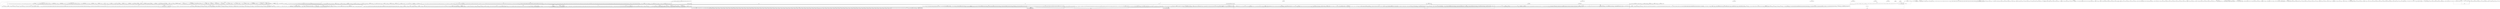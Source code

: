 strict digraph {
compound = true;
concentrate=true;
node [shape=box];

subgraph cluster43134 {
style=bold;label="django";
GRAPH_DUMMY43134 [shape=point, style=invis];
subgraph cluster135 {
style=bold;label="apps";
GRAPH_DUMMY135 [shape=point, style=invis];
subgraph cluster0 {
style=dashed;label="config.py";
GRAPH_DUMMY0 [shape=point, style=invis];
}
subgraph cluster45 {
style=dashed;label="registry.py";
GRAPH_DUMMY45 [shape=point, style=invis];
}
subgraph cluster136 {
style=dashed;label="__init__.py";
GRAPH_DUMMY136 [shape=point, style=invis];
}
}
subgraph cluster1312 {
style=bold;label="conf";
GRAPH_DUMMY1312 [shape=point, style=invis];
subgraph cluster1285 {
style=bold;label="locale";
GRAPH_DUMMY1285 [shape=point, style=invis];
subgraph cluster291 {
style=bold;label="ar";
GRAPH_DUMMY291 [shape=point, style=invis];
subgraph cluster283 {
style=dashed;label="formats.py";
GRAPH_DUMMY283 [shape=point, style=invis];
}
292 [style=dashed,label="__init__.py"];
}
subgraph cluster307 {
style=bold;label="az";
GRAPH_DUMMY307 [shape=point, style=invis];
subgraph cluster293 {
style=dashed;label="formats.py";
GRAPH_DUMMY293 [shape=point, style=invis];
}
308 [style=dashed,label="__init__.py"];
}
subgraph cluster316 {
style=bold;label="bg";
GRAPH_DUMMY316 [shape=point, style=invis];
subgraph cluster309 {
style=dashed;label="formats.py";
GRAPH_DUMMY309 [shape=point, style=invis];
}
317 [style=dashed,label="__init__.py"];
}
subgraph cluster330 {
style=bold;label="bn";
GRAPH_DUMMY330 [shape=point, style=invis];
subgraph cluster318 {
style=dashed;label="formats.py";
GRAPH_DUMMY318 [shape=point, style=invis];
}
331 [style=dashed,label="__init__.py"];
}
subgraph cluster341 {
style=bold;label="bs";
GRAPH_DUMMY341 [shape=point, style=invis];
subgraph cluster332 {
style=dashed;label="formats.py";
GRAPH_DUMMY332 [shape=point, style=invis];
}
342 [style=dashed,label="__init__.py"];
}
subgraph cluster357 {
style=bold;label="ca";
GRAPH_DUMMY357 [shape=point, style=invis];
subgraph cluster343 {
style=dashed;label="formats.py";
GRAPH_DUMMY343 [shape=point, style=invis];
}
358 [style=dashed,label="__init__.py"];
}
subgraph cluster374 {
style=bold;label="cs";
GRAPH_DUMMY374 [shape=point, style=invis];
subgraph cluster359 {
style=dashed;label="formats.py";
GRAPH_DUMMY359 [shape=point, style=invis];
}
375 [style=dashed,label="__init__.py"];
}
subgraph cluster390 {
style=bold;label="cy";
GRAPH_DUMMY390 [shape=point, style=invis];
subgraph cluster376 {
style=dashed;label="formats.py";
GRAPH_DUMMY376 [shape=point, style=invis];
}
391 [style=dashed,label="__init__.py"];
}
subgraph cluster406 {
style=bold;label="da";
GRAPH_DUMMY406 [shape=point, style=invis];
subgraph cluster392 {
style=dashed;label="formats.py";
GRAPH_DUMMY392 [shape=point, style=invis];
}
407 [style=dashed,label="__init__.py"];
}
subgraph cluster422 {
style=bold;label="de";
GRAPH_DUMMY422 [shape=point, style=invis];
subgraph cluster408 {
style=dashed;label="formats.py";
GRAPH_DUMMY408 [shape=point, style=invis];
}
423 [style=dashed,label="__init__.py"];
}
subgraph cluster438 {
style=bold;label="de_CH";
GRAPH_DUMMY438 [shape=point, style=invis];
subgraph cluster424 {
style=dashed;label="formats.py";
GRAPH_DUMMY424 [shape=point, style=invis];
}
439 [style=dashed,label="__init__.py"];
}
subgraph cluster454 {
style=bold;label="el";
GRAPH_DUMMY454 [shape=point, style=invis];
subgraph cluster440 {
style=dashed;label="formats.py";
GRAPH_DUMMY440 [shape=point, style=invis];
}
455 [style=dashed,label="__init__.py"];
}
subgraph cluster470 {
style=bold;label="en";
GRAPH_DUMMY470 [shape=point, style=invis];
subgraph cluster456 {
style=dashed;label="formats.py";
GRAPH_DUMMY456 [shape=point, style=invis];
}
471 [style=dashed,label="__init__.py"];
}
subgraph cluster486 {
style=bold;label="en_AU";
GRAPH_DUMMY486 [shape=point, style=invis];
subgraph cluster472 {
style=dashed;label="formats.py";
GRAPH_DUMMY472 [shape=point, style=invis];
}
487 [style=dashed,label="__init__.py"];
}
subgraph cluster502 {
style=bold;label="en_GB";
GRAPH_DUMMY502 [shape=point, style=invis];
subgraph cluster488 {
style=dashed;label="formats.py";
GRAPH_DUMMY488 [shape=point, style=invis];
}
503 [style=dashed,label="__init__.py"];
}
subgraph cluster519 {
style=bold;label="eo";
GRAPH_DUMMY519 [shape=point, style=invis];
subgraph cluster504 {
style=dashed;label="formats.py";
GRAPH_DUMMY504 [shape=point, style=invis];
}
520 [style=dashed,label="__init__.py"];
}
subgraph cluster535 {
style=bold;label="es";
GRAPH_DUMMY535 [shape=point, style=invis];
subgraph cluster521 {
style=dashed;label="formats.py";
GRAPH_DUMMY521 [shape=point, style=invis];
}
536 [style=dashed,label="__init__.py"];
}
subgraph cluster551 {
style=bold;label="es_AR";
GRAPH_DUMMY551 [shape=point, style=invis];
subgraph cluster537 {
style=dashed;label="formats.py";
GRAPH_DUMMY537 [shape=point, style=invis];
}
552 [style=dashed,label="__init__.py"];
}
subgraph cluster567 {
style=bold;label="es_CO";
GRAPH_DUMMY567 [shape=point, style=invis];
subgraph cluster553 {
style=dashed;label="formats.py";
GRAPH_DUMMY553 [shape=point, style=invis];
}
568 [style=dashed,label="__init__.py"];
}
subgraph cluster583 {
style=bold;label="es_MX";
GRAPH_DUMMY583 [shape=point, style=invis];
subgraph cluster569 {
style=dashed;label="formats.py";
GRAPH_DUMMY569 [shape=point, style=invis];
}
584 [style=dashed,label="__init__.py"];
}
subgraph cluster599 {
style=bold;label="es_NI";
GRAPH_DUMMY599 [shape=point, style=invis];
subgraph cluster585 {
style=dashed;label="formats.py";
GRAPH_DUMMY585 [shape=point, style=invis];
}
600 [style=dashed,label="__init__.py"];
}
subgraph cluster615 {
style=bold;label="es_PR";
GRAPH_DUMMY615 [shape=point, style=invis];
subgraph cluster601 {
style=dashed;label="formats.py";
GRAPH_DUMMY601 [shape=point, style=invis];
}
616 [style=dashed,label="__init__.py"];
}
subgraph cluster624 {
style=bold;label="et";
GRAPH_DUMMY624 [shape=point, style=invis];
subgraph cluster617 {
style=dashed;label="formats.py";
GRAPH_DUMMY617 [shape=point, style=invis];
}
625 [style=dashed,label="__init__.py"];
}
subgraph cluster638 {
style=bold;label="eu";
GRAPH_DUMMY638 [shape=point, style=invis];
subgraph cluster626 {
style=dashed;label="formats.py";
GRAPH_DUMMY626 [shape=point, style=invis];
}
639 [style=dashed,label="__init__.py"];
}
subgraph cluster651 {
style=bold;label="fa";
GRAPH_DUMMY651 [shape=point, style=invis];
subgraph cluster640 {
style=dashed;label="formats.py";
GRAPH_DUMMY640 [shape=point, style=invis];
}
652 [style=dashed,label="__init__.py"];
}
subgraph cluster668 {
style=bold;label="fi";
GRAPH_DUMMY668 [shape=point, style=invis];
subgraph cluster653 {
style=dashed;label="formats.py";
GRAPH_DUMMY653 [shape=point, style=invis];
}
669 [style=dashed,label="__init__.py"];
}
subgraph cluster684 {
style=bold;label="fr";
GRAPH_DUMMY684 [shape=point, style=invis];
subgraph cluster670 {
style=dashed;label="formats.py";
GRAPH_DUMMY670 [shape=point, style=invis];
}
685 [style=dashed,label="__init__.py"];
}
subgraph cluster687 {
style=bold;label="fy";
GRAPH_DUMMY687 [shape=point, style=invis];
686 [style=dashed,label="formats.py"];
688 [style=dashed,label="__init__.py"];
}
subgraph cluster696 {
style=bold;label="ga";
GRAPH_DUMMY696 [shape=point, style=invis];
subgraph cluster689 {
style=dashed;label="formats.py";
GRAPH_DUMMY689 [shape=point, style=invis];
}
697 [style=dashed,label="__init__.py"];
}
subgraph cluster708 {
style=bold;label="gd";
GRAPH_DUMMY708 [shape=point, style=invis];
subgraph cluster698 {
style=dashed;label="formats.py";
GRAPH_DUMMY698 [shape=point, style=invis];
}
709 [style=dashed,label="__init__.py"];
}
subgraph cluster721 {
style=bold;label="gl";
GRAPH_DUMMY721 [shape=point, style=invis];
subgraph cluster710 {
style=dashed;label="formats.py";
GRAPH_DUMMY710 [shape=point, style=invis];
}
722 [style=dashed,label="__init__.py"];
}
subgraph cluster733 {
style=bold;label="he";
GRAPH_DUMMY733 [shape=point, style=invis];
subgraph cluster723 {
style=dashed;label="formats.py";
GRAPH_DUMMY723 [shape=point, style=invis];
}
734 [style=dashed,label="__init__.py"];
}
subgraph cluster742 {
style=bold;label="hi";
GRAPH_DUMMY742 [shape=point, style=invis];
subgraph cluster735 {
style=dashed;label="formats.py";
GRAPH_DUMMY735 [shape=point, style=invis];
}
743 [style=dashed,label="__init__.py"];
}
subgraph cluster758 {
style=bold;label="hr";
GRAPH_DUMMY758 [shape=point, style=invis];
subgraph cluster744 {
style=dashed;label="formats.py";
GRAPH_DUMMY744 [shape=point, style=invis];
}
759 [style=dashed,label="__init__.py"];
}
subgraph cluster775 {
style=bold;label="hu";
GRAPH_DUMMY775 [shape=point, style=invis];
subgraph cluster760 {
style=dashed;label="formats.py";
GRAPH_DUMMY760 [shape=point, style=invis];
}
776 [style=dashed,label="__init__.py"];
}
subgraph cluster792 {
style=bold;label="id";
GRAPH_DUMMY792 [shape=point, style=invis];
subgraph cluster777 {
style=dashed;label="formats.py";
GRAPH_DUMMY777 [shape=point, style=invis];
}
793 [style=dashed,label="__init__.py"];
}
subgraph cluster803 {
style=bold;label="is";
GRAPH_DUMMY803 [shape=point, style=invis];
subgraph cluster794 {
style=dashed;label="formats.py";
GRAPH_DUMMY794 [shape=point, style=invis];
}
804 [style=dashed,label="__init__.py"];
}
subgraph cluster819 {
style=bold;label="it";
GRAPH_DUMMY819 [shape=point, style=invis];
subgraph cluster805 {
style=dashed;label="formats.py";
GRAPH_DUMMY805 [shape=point, style=invis];
}
820 [style=dashed,label="__init__.py"];
}
subgraph cluster831 {
style=bold;label="ja";
GRAPH_DUMMY831 [shape=point, style=invis];
subgraph cluster821 {
style=dashed;label="formats.py";
GRAPH_DUMMY821 [shape=point, style=invis];
}
832 [style=dashed,label="__init__.py"];
}
subgraph cluster847 {
style=bold;label="ka";
GRAPH_DUMMY847 [shape=point, style=invis];
subgraph cluster833 {
style=dashed;label="formats.py";
GRAPH_DUMMY833 [shape=point, style=invis];
}
848 [style=dashed,label="__init__.py"];
}
subgraph cluster858 {
style=bold;label="km";
GRAPH_DUMMY858 [shape=point, style=invis];
subgraph cluster849 {
style=dashed;label="formats.py";
GRAPH_DUMMY849 [shape=point, style=invis];
}
859 [style=dashed,label="__init__.py"];
}
subgraph cluster865 {
style=bold;label="kn";
GRAPH_DUMMY865 [shape=point, style=invis];
subgraph cluster860 {
style=dashed;label="formats.py";
GRAPH_DUMMY860 [shape=point, style=invis];
}
866 [style=dashed,label="__init__.py"];
}
subgraph cluster881 {
style=bold;label="ko";
GRAPH_DUMMY881 [shape=point, style=invis];
subgraph cluster867 {
style=dashed;label="formats.py";
GRAPH_DUMMY867 [shape=point, style=invis];
}
882 [style=dashed,label="__init__.py"];
}
subgraph cluster898 {
style=bold;label="lt";
GRAPH_DUMMY898 [shape=point, style=invis];
subgraph cluster883 {
style=dashed;label="formats.py";
GRAPH_DUMMY883 [shape=point, style=invis];
}
899 [style=dashed,label="__init__.py"];
}
subgraph cluster915 {
style=bold;label="lv";
GRAPH_DUMMY915 [shape=point, style=invis];
subgraph cluster900 {
style=dashed;label="formats.py";
GRAPH_DUMMY900 [shape=point, style=invis];
}
916 [style=dashed,label="__init__.py"];
}
subgraph cluster931 {
style=bold;label="mk";
GRAPH_DUMMY931 [shape=point, style=invis];
subgraph cluster917 {
style=dashed;label="formats.py";
GRAPH_DUMMY917 [shape=point, style=invis];
}
932 [style=dashed,label="__init__.py"];
}
subgraph cluster947 {
style=bold;label="ml";
GRAPH_DUMMY947 [shape=point, style=invis];
subgraph cluster933 {
style=dashed;label="formats.py";
GRAPH_DUMMY933 [shape=point, style=invis];
}
948 [style=dashed,label="__init__.py"];
}
subgraph cluster953 {
style=bold;label="mn";
GRAPH_DUMMY953 [shape=point, style=invis];
subgraph cluster949 {
style=dashed;label="formats.py";
GRAPH_DUMMY949 [shape=point, style=invis];
}
954 [style=dashed,label="__init__.py"];
}
subgraph cluster969 {
style=bold;label="nb";
GRAPH_DUMMY969 [shape=point, style=invis];
subgraph cluster955 {
style=dashed;label="formats.py";
GRAPH_DUMMY955 [shape=point, style=invis];
}
970 [style=dashed,label="__init__.py"];
}
subgraph cluster986 {
style=bold;label="nl";
GRAPH_DUMMY986 [shape=point, style=invis];
subgraph cluster971 {
style=dashed;label="formats.py";
GRAPH_DUMMY971 [shape=point, style=invis];
}
987 [style=dashed,label="__init__.py"];
}
subgraph cluster1002 {
style=bold;label="nn";
GRAPH_DUMMY1002 [shape=point, style=invis];
subgraph cluster988 {
style=dashed;label="formats.py";
GRAPH_DUMMY988 [shape=point, style=invis];
}
1003 [style=dashed,label="__init__.py"];
}
subgraph cluster1018 {
style=bold;label="pl";
GRAPH_DUMMY1018 [shape=point, style=invis];
subgraph cluster1004 {
style=dashed;label="formats.py";
GRAPH_DUMMY1004 [shape=point, style=invis];
}
1019 [style=dashed,label="__init__.py"];
}
subgraph cluster1034 {
style=bold;label="pt";
GRAPH_DUMMY1034 [shape=point, style=invis];
subgraph cluster1020 {
style=dashed;label="formats.py";
GRAPH_DUMMY1020 [shape=point, style=invis];
}
1035 [style=dashed,label="__init__.py"];
}
subgraph cluster1050 {
style=bold;label="pt_BR";
GRAPH_DUMMY1050 [shape=point, style=invis];
subgraph cluster1036 {
style=dashed;label="formats.py";
GRAPH_DUMMY1036 [shape=point, style=invis];
}
1051 [style=dashed,label="__init__.py"];
}
subgraph cluster1067 {
style=bold;label="ro";
GRAPH_DUMMY1067 [shape=point, style=invis];
subgraph cluster1052 {
style=dashed;label="formats.py";
GRAPH_DUMMY1052 [shape=point, style=invis];
}
1068 [style=dashed,label="__init__.py"];
}
subgraph cluster1083 {
style=bold;label="ru";
GRAPH_DUMMY1083 [shape=point, style=invis];
subgraph cluster1069 {
style=dashed;label="formats.py";
GRAPH_DUMMY1069 [shape=point, style=invis];
}
1084 [style=dashed,label="__init__.py"];
}
subgraph cluster1099 {
style=bold;label="sk";
GRAPH_DUMMY1099 [shape=point, style=invis];
subgraph cluster1085 {
style=dashed;label="formats.py";
GRAPH_DUMMY1085 [shape=point, style=invis];
}
1100 [style=dashed,label="__init__.py"];
}
subgraph cluster1115 {
style=bold;label="sl";
GRAPH_DUMMY1115 [shape=point, style=invis];
subgraph cluster1101 {
style=dashed;label="formats.py";
GRAPH_DUMMY1101 [shape=point, style=invis];
}
1116 [style=dashed,label="__init__.py"];
}
subgraph cluster1125 {
style=bold;label="sq";
GRAPH_DUMMY1125 [shape=point, style=invis];
subgraph cluster1117 {
style=dashed;label="formats.py";
GRAPH_DUMMY1117 [shape=point, style=invis];
}
1126 [style=dashed,label="__init__.py"];
}
subgraph cluster1141 {
style=bold;label="sr";
GRAPH_DUMMY1141 [shape=point, style=invis];
subgraph cluster1127 {
style=dashed;label="formats.py";
GRAPH_DUMMY1127 [shape=point, style=invis];
}
1142 [style=dashed,label="__init__.py"];
}
subgraph cluster1157 {
style=bold;label="sr_Latn";
GRAPH_DUMMY1157 [shape=point, style=invis];
subgraph cluster1143 {
style=dashed;label="formats.py";
GRAPH_DUMMY1143 [shape=point, style=invis];
}
1158 [style=dashed,label="__init__.py"];
}
subgraph cluster1173 {
style=bold;label="sv";
GRAPH_DUMMY1173 [shape=point, style=invis];
subgraph cluster1159 {
style=dashed;label="formats.py";
GRAPH_DUMMY1159 [shape=point, style=invis];
}
1174 [style=dashed,label="__init__.py"];
}
subgraph cluster1180 {
style=bold;label="ta";
GRAPH_DUMMY1180 [shape=point, style=invis];
subgraph cluster1175 {
style=dashed;label="formats.py";
GRAPH_DUMMY1175 [shape=point, style=invis];
}
1181 [style=dashed,label="__init__.py"];
}
subgraph cluster1187 {
style=bold;label="te";
GRAPH_DUMMY1187 [shape=point, style=invis];
subgraph cluster1182 {
style=dashed;label="formats.py";
GRAPH_DUMMY1182 [shape=point, style=invis];
}
1188 [style=dashed,label="__init__.py"];
}
subgraph cluster1204 {
style=bold;label="th";
GRAPH_DUMMY1204 [shape=point, style=invis];
subgraph cluster1189 {
style=dashed;label="formats.py";
GRAPH_DUMMY1189 [shape=point, style=invis];
}
1205 [style=dashed,label="__init__.py"];
}
subgraph cluster1220 {
style=bold;label="tr";
GRAPH_DUMMY1220 [shape=point, style=invis];
subgraph cluster1206 {
style=dashed;label="formats.py";
GRAPH_DUMMY1206 [shape=point, style=invis];
}
1221 [style=dashed,label="__init__.py"];
}
subgraph cluster1237 {
style=bold;label="uk";
GRAPH_DUMMY1237 [shape=point, style=invis];
subgraph cluster1222 {
style=dashed;label="formats.py";
GRAPH_DUMMY1222 [shape=point, style=invis];
}
1238 [style=dashed,label="__init__.py"];
}
subgraph cluster1249 {
style=bold;label="vi";
GRAPH_DUMMY1249 [shape=point, style=invis];
subgraph cluster1239 {
style=dashed;label="formats.py";
GRAPH_DUMMY1239 [shape=point, style=invis];
}
1250 [style=dashed,label="__init__.py"];
}
subgraph cluster1266 {
style=bold;label="zh_Hans";
GRAPH_DUMMY1266 [shape=point, style=invis];
subgraph cluster1251 {
style=dashed;label="formats.py";
GRAPH_DUMMY1251 [shape=point, style=invis];
}
1267 [style=dashed,label="__init__.py"];
}
subgraph cluster1283 {
style=bold;label="zh_Hant";
GRAPH_DUMMY1283 [shape=point, style=invis];
subgraph cluster1268 {
style=dashed;label="formats.py";
GRAPH_DUMMY1268 [shape=point, style=invis];
}
1284 [style=dashed,label="__init__.py"];
}
subgraph cluster1286 {
style=dashed;label="__init__.py";
GRAPH_DUMMY1286 [shape=point, style=invis];
}
}
subgraph cluster1300 {
style=bold;label="urls";
GRAPH_DUMMY1300 [shape=point, style=invis];
subgraph cluster1288 {
style=dashed;label="i18n.py";
GRAPH_DUMMY1288 [shape=point, style=invis];
}
subgraph cluster1295 {
style=dashed;label="static.py";
GRAPH_DUMMY1295 [shape=point, style=invis];
}
subgraph cluster1301 {
style=dashed;label="__init__.py";
GRAPH_DUMMY1301 [shape=point, style=invis];
}
}
subgraph cluster140 {
style=dashed;label="global_settings.py";
GRAPH_DUMMY140 [shape=point, style=invis];
}
subgraph cluster1313 {
style=dashed;label="__init__.py";
GRAPH_DUMMY1313 [shape=point, style=invis];
}
}
subgraph cluster14711 {
style=bold;label="contrib";
GRAPH_DUMMY14711 [shape=point, style=invis];
subgraph cluster3990 {
style=bold;label="admin";
GRAPH_DUMMY3990 [shape=point, style=invis];
subgraph cluster2142 {
style=bold;label="migrations";
GRAPH_DUMMY2142 [shape=point, style=invis];
subgraph cluster2127 {
style=dashed;label="0001_initial.py";
GRAPH_DUMMY2127 [shape=point, style=invis];
}
subgraph cluster2132 {
style=dashed;label="0002_logentry_remove_auto_add.py";
GRAPH_DUMMY2132 [shape=point, style=invis];
}
subgraph cluster2137 {
style=dashed;label="0003_logentry_add_action_flag_choices.py";
GRAPH_DUMMY2137 [shape=point, style=invis];
}
2143 [style=dashed,label="__init__.py"];
}
subgraph cluster3334 {
style=bold;label="templatetags";
GRAPH_DUMMY3334 [shape=point, style=invis];
subgraph cluster3102 {
style=dashed;label="admin_list.py";
GRAPH_DUMMY3102 [shape=point, style=invis];
}
subgraph cluster3224 {
style=dashed;label="admin_modify.py";
GRAPH_DUMMY3224 [shape=point, style=invis];
}
subgraph cluster3258 {
style=dashed;label="admin_static.py";
GRAPH_DUMMY3258 [shape=point, style=invis];
}
subgraph cluster3262 {
style=dashed;label="admin_urls.py";
GRAPH_DUMMY3262 [shape=point, style=invis];
}
subgraph cluster3285 {
style=dashed;label="base.py";
GRAPH_DUMMY3285 [shape=point, style=invis];
}
subgraph cluster3311 {
style=dashed;label="log.py";
GRAPH_DUMMY3311 [shape=point, style=invis];
}
3335 [style=dashed,label="__init__.py"];
}
subgraph cluster3732 {
style=bold;label="views";
GRAPH_DUMMY3732 [shape=point, style=invis];
subgraph cluster3565 {
style=dashed;label="autocomplete.py";
GRAPH_DUMMY3565 [shape=point, style=invis];
}
subgraph cluster3588 {
style=dashed;label="decorators.py";
GRAPH_DUMMY3588 [shape=point, style=invis];
}
subgraph cluster3594 {
style=dashed;label="main.py";
GRAPH_DUMMY3594 [shape=point, style=invis];
}
3733 [style=dashed,label="__init__.py"];
}
subgraph cluster1386 {
style=dashed;label="actions.py";
GRAPH_DUMMY1386 [shape=point, style=invis];
}
subgraph cluster1402 {
style=dashed;label="apps.py";
GRAPH_DUMMY1402 [shape=point, style=invis];
}
subgraph cluster1427 {
style=dashed;label="checks.py";
GRAPH_DUMMY1427 [shape=point, style=invis];
}
subgraph cluster1686 {
style=dashed;label="decorators.py";
GRAPH_DUMMY1686 [shape=point, style=invis];
}
subgraph cluster1692 {
style=dashed;label="exceptions.py";
GRAPH_DUMMY1692 [shape=point, style=invis];
}
subgraph cluster1697 {
style=dashed;label="filters.py";
GRAPH_DUMMY1697 [shape=point, style=invis];
}
subgraph cluster1910 {
style=dashed;label="forms.py";
GRAPH_DUMMY1910 [shape=point, style=invis];
}
subgraph cluster1921 {
style=dashed;label="helpers.py";
GRAPH_DUMMY1921 [shape=point, style=invis];
}
subgraph cluster2144 {
style=dashed;label="models.py";
GRAPH_DUMMY2144 [shape=point, style=invis];
}
subgraph cluster2191 {
style=dashed;label="options.py";
GRAPH_DUMMY2191 [shape=point, style=invis];
}
subgraph cluster2946 {
style=dashed;label="sites.py";
GRAPH_DUMMY2946 [shape=point, style=invis];
}
subgraph cluster3336 {
style=dashed;label="tests.py";
GRAPH_DUMMY3336 [shape=point, style=invis];
}
subgraph cluster3414 {
style=dashed;label="utils.py";
GRAPH_DUMMY3414 [shape=point, style=invis];
}
subgraph cluster3734 {
style=dashed;label="widgets.py";
GRAPH_DUMMY3734 [shape=point, style=invis];
}
subgraph cluster3991 {
style=dashed;label="__init__.py";
GRAPH_DUMMY3991 [shape=point, style=invis];
}
}
subgraph cluster4204 {
style=bold;label="admindocs";
GRAPH_DUMMY4204 [shape=point, style=invis];
subgraph cluster3995 {
style=dashed;label="apps.py";
GRAPH_DUMMY3995 [shape=point, style=invis];
}
subgraph cluster4000 {
style=dashed;label="middleware.py";
GRAPH_DUMMY4000 [shape=point, style=invis];
}
subgraph cluster4011 {
style=dashed;label="urls.py";
GRAPH_DUMMY4011 [shape=point, style=invis];
}
subgraph cluster4013 {
style=dashed;label="utils.py";
GRAPH_DUMMY4013 [shape=point, style=invis];
}
subgraph cluster4077 {
style=dashed;label="views.py";
GRAPH_DUMMY4077 [shape=point, style=invis];
}
subgraph cluster4205 {
style=dashed;label="__init__.py";
GRAPH_DUMMY4205 [shape=point, style=invis];
}
}
subgraph cluster5747 {
style=bold;label="auth";
GRAPH_DUMMY5747 [shape=point, style=invis];
subgraph cluster4685 {
style=bold;label="handlers";
GRAPH_DUMMY4685 [shape=point, style=invis];
subgraph cluster4674 {
style=dashed;label="modwsgi.py";
GRAPH_DUMMY4674 [shape=point, style=invis];
}
4686 [style=dashed,label="__init__.py"];
}
subgraph cluster5105 {
style=bold;label="management";
GRAPH_DUMMY5105 [shape=point, style=invis];
subgraph cluster5106 {
style=dashed;label="__init__.py";
GRAPH_DUMMY5106 [shape=point, style=invis];
}
}
subgraph cluster5209 {
style=bold;label="migrations";
GRAPH_DUMMY5209 [shape=point, style=invis];
subgraph cluster5164 {
style=dashed;label="0001_initial.py";
GRAPH_DUMMY5164 [shape=point, style=invis];
}
subgraph cluster5169 {
style=dashed;label="0002_alter_permission_name_max_length.py";
GRAPH_DUMMY5169 [shape=point, style=invis];
}
subgraph cluster5174 {
style=dashed;label="0003_alter_user_email_max_length.py";
GRAPH_DUMMY5174 [shape=point, style=invis];
}
subgraph cluster5179 {
style=dashed;label="0004_alter_user_username_opts.py";
GRAPH_DUMMY5179 [shape=point, style=invis];
}
subgraph cluster5184 {
style=dashed;label="0005_alter_user_last_login_null.py";
GRAPH_DUMMY5184 [shape=point, style=invis];
}
subgraph cluster5189 {
style=dashed;label="0006_require_contenttypes_0002.py";
GRAPH_DUMMY5189 [shape=point, style=invis];
}
subgraph cluster5194 {
style=dashed;label="0007_alter_validators_add_error_messages.py";
GRAPH_DUMMY5194 [shape=point, style=invis];
}
subgraph cluster5199 {
style=dashed;label="0008_alter_user_username_max_length.py";
GRAPH_DUMMY5199 [shape=point, style=invis];
}
subgraph cluster5204 {
style=dashed;label="0009_alter_user_last_name_max_length.py";
GRAPH_DUMMY5204 [shape=point, style=invis];
}
5210 [style=dashed,label="__init__.py"];
}
subgraph cluster4207 {
style=dashed;label="admin.py";
GRAPH_DUMMY4207 [shape=point, style=invis];
}
subgraph cluster4282 {
style=dashed;label="apps.py";
GRAPH_DUMMY4282 [shape=point, style=invis];
}
subgraph cluster4290 {
style=dashed;label="backends.py";
GRAPH_DUMMY4290 [shape=point, style=invis];
}
subgraph cluster4371 {
style=dashed;label="base_user.py";
GRAPH_DUMMY4371 [shape=point, style=invis];
}
subgraph cluster4430 {
style=dashed;label="checks.py";
GRAPH_DUMMY4430 [shape=point, style=invis];
}
subgraph cluster4450 {
style=dashed;label="context_processors.py";
GRAPH_DUMMY4450 [shape=point, style=invis];
}
subgraph cluster4484 {
style=dashed;label="decorators.py";
GRAPH_DUMMY4484 [shape=point, style=invis];
}
subgraph cluster4502 {
style=dashed;label="forms.py";
GRAPH_DUMMY4502 [shape=point, style=invis];
}
subgraph cluster4687 {
style=dashed;label="hashers.py";
GRAPH_DUMMY4687 [shape=point, style=invis];
}
subgraph cluster5134 {
style=dashed;label="middleware.py";
GRAPH_DUMMY5134 [shape=point, style=invis];
}
subgraph cluster5211 {
style=dashed;label="mixins.py";
GRAPH_DUMMY5211 [shape=point, style=invis];
}
subgraph cluster5260 {
style=dashed;label="models.py";
GRAPH_DUMMY5260 [shape=point, style=invis];
}
subgraph cluster5443 {
style=dashed;label="password_validation.py";
GRAPH_DUMMY5443 [shape=point, style=invis];
}
subgraph cluster5517 {
style=dashed;label="signals.py";
GRAPH_DUMMY5517 [shape=point, style=invis];
}
subgraph cluster5521 {
style=dashed;label="tokens.py";
GRAPH_DUMMY5521 [shape=point, style=invis];
}
subgraph cluster5553 {
style=dashed;label="urls.py";
GRAPH_DUMMY5553 [shape=point, style=invis];
}
subgraph cluster5555 {
style=dashed;label="validators.py";
GRAPH_DUMMY5555 [shape=point, style=invis];
}
subgraph cluster5566 {
style=dashed;label="views.py";
GRAPH_DUMMY5566 [shape=point, style=invis];
}
subgraph cluster5748 {
style=dashed;label="__init__.py";
GRAPH_DUMMY5748 [shape=point, style=invis];
}
}
subgraph cluster6270 {
style=bold;label="contenttypes";
GRAPH_DUMMY6270 [shape=point, style=invis];
subgraph cluster6110 {
style=bold;label="management";
GRAPH_DUMMY6110 [shape=point, style=invis];
subgraph cluster6111 {
style=dashed;label="__init__.py";
GRAPH_DUMMY6111 [shape=point, style=invis];
}
}
subgraph cluster6179 {
style=bold;label="migrations";
GRAPH_DUMMY6179 [shape=point, style=invis];
subgraph cluster6165 {
style=dashed;label="0001_initial.py";
GRAPH_DUMMY6165 [shape=point, style=invis];
}
subgraph cluster6170 {
style=dashed;label="0002_remove_content_type_name.py";
GRAPH_DUMMY6170 [shape=point, style=invis];
}
6180 [style=dashed,label="__init__.py"];
}
subgraph cluster5798 {
style=dashed;label="admin.py";
GRAPH_DUMMY5798 [shape=point, style=invis];
}
subgraph cluster5832 {
style=dashed;label="apps.py";
GRAPH_DUMMY5832 [shape=point, style=invis];
}
subgraph cluster5839 {
style=dashed;label="checks.py";
GRAPH_DUMMY5839 [shape=point, style=invis];
}
subgraph cluster5851 {
style=dashed;label="fields.py";
GRAPH_DUMMY5851 [shape=point, style=invis];
}
subgraph cluster6040 {
style=dashed;label="forms.py";
GRAPH_DUMMY6040 [shape=point, style=invis];
}
subgraph cluster6181 {
style=dashed;label="models.py";
GRAPH_DUMMY6181 [shape=point, style=invis];
}
subgraph cluster6255 {
style=dashed;label="views.py";
GRAPH_DUMMY6255 [shape=point, style=invis];
}
subgraph cluster6271 {
style=dashed;label="__init__.py";
GRAPH_DUMMY6271 [shape=point, style=invis];
}
}
subgraph cluster6385 {
style=bold;label="flatpages";
GRAPH_DUMMY6385 [shape=point, style=invis];
subgraph cluster6317 {
style=bold;label="migrations";
GRAPH_DUMMY6317 [shape=point, style=invis];
subgraph cluster6312 {
style=dashed;label="0001_initial.py";
GRAPH_DUMMY6312 [shape=point, style=invis];
}
6318 [style=dashed,label="__init__.py"];
}
subgraph cluster6369 {
style=bold;label="templatetags";
GRAPH_DUMMY6369 [shape=point, style=invis];
subgraph cluster6341 {
style=dashed;label="flatpages.py";
GRAPH_DUMMY6341 [shape=point, style=invis];
}
6370 [style=dashed,label="__init__.py"];
}
subgraph cluster6273 {
style=dashed;label="admin.py";
GRAPH_DUMMY6273 [shape=point, style=invis];
}
subgraph cluster6281 {
style=dashed;label="apps.py";
GRAPH_DUMMY6281 [shape=point, style=invis];
}
subgraph cluster6286 {
style=dashed;label="forms.py";
GRAPH_DUMMY6286 [shape=point, style=invis];
}
subgraph cluster6305 {
style=dashed;label="middleware.py";
GRAPH_DUMMY6305 [shape=point, style=invis];
}
subgraph cluster6319 {
style=dashed;label="models.py";
GRAPH_DUMMY6319 [shape=point, style=invis];
}
subgraph cluster6334 {
style=dashed;label="sitemaps.py";
GRAPH_DUMMY6334 [shape=point, style=invis];
}
subgraph cluster6371 {
style=dashed;label="urls.py";
GRAPH_DUMMY6371 [shape=point, style=invis];
}
subgraph cluster6373 {
style=dashed;label="views.py";
GRAPH_DUMMY6373 [shape=point, style=invis];
}
subgraph cluster6386 {
style=dashed;label="__init__.py";
GRAPH_DUMMY6386 [shape=point, style=invis];
}
}
subgraph cluster11717 {
style=bold;label="gis";
GRAPH_DUMMY11717 [shape=point, style=invis];
subgraph cluster6467 {
style=bold;label="admin";
GRAPH_DUMMY6467 [shape=point, style=invis];
subgraph cluster6388 {
style=dashed;label="options.py";
GRAPH_DUMMY6388 [shape=point, style=invis];
}
subgraph cluster6443 {
style=dashed;label="widgets.py";
GRAPH_DUMMY6443 [shape=point, style=invis];
}
subgraph cluster6468 {
style=dashed;label="__init__.py";
GRAPH_DUMMY6468 [shape=point, style=invis];
}
}
subgraph cluster8379 {
style=bold;label="db";
GRAPH_DUMMY8379 [shape=point, style=invis];
subgraph cluster7544 {
style=bold;label="backends";
GRAPH_DUMMY7544 [shape=point, style=invis];
subgraph cluster6658 {
style=bold;label="base";
GRAPH_DUMMY6658 [shape=point, style=invis];
subgraph cluster6477 {
style=dashed;label="adapter.py";
GRAPH_DUMMY6477 [shape=point, style=invis];
}
subgraph cluster6491 {
style=dashed;label="features.py";
GRAPH_DUMMY6491 [shape=point, style=invis];
}
subgraph cluster6539 {
style=dashed;label="models.py";
GRAPH_DUMMY6539 [shape=point, style=invis];
}
subgraph cluster6583 {
style=dashed;label="operations.py";
GRAPH_DUMMY6583 [shape=point, style=invis];
}
6659 [style=dashed,label="__init__.py"];
}
subgraph cluster6774 {
style=bold;label="mysql";
GRAPH_DUMMY6774 [shape=point, style=invis];
subgraph cluster6660 {
style=dashed;label="base.py";
GRAPH_DUMMY6660 [shape=point, style=invis];
}
subgraph cluster6667 {
style=dashed;label="features.py";
GRAPH_DUMMY6667 [shape=point, style=invis];
}
subgraph cluster6681 {
style=dashed;label="introspection.py";
GRAPH_DUMMY6681 [shape=point, style=invis];
}
subgraph cluster6697 {
style=dashed;label="operations.py";
GRAPH_DUMMY6697 [shape=point, style=invis];
}
subgraph cluster6734 {
style=dashed;label="schema.py";
GRAPH_DUMMY6734 [shape=point, style=invis];
}
6775 [style=dashed,label="__init__.py"];
}
subgraph cluster6985 {
style=bold;label="oracle";
GRAPH_DUMMY6985 [shape=point, style=invis];
subgraph cluster6776 {
style=dashed;label="adapter.py";
GRAPH_DUMMY6776 [shape=point, style=invis];
}
subgraph cluster6798 {
style=dashed;label="base.py";
GRAPH_DUMMY6798 [shape=point, style=invis];
}
subgraph cluster6805 {
style=dashed;label="features.py";
GRAPH_DUMMY6805 [shape=point, style=invis];
}
subgraph cluster6812 {
style=dashed;label="introspection.py";
GRAPH_DUMMY6812 [shape=point, style=invis];
}
subgraph cluster6827 {
style=dashed;label="models.py";
GRAPH_DUMMY6827 [shape=point, style=invis];
}
subgraph cluster6851 {
style=dashed;label="operations.py";
GRAPH_DUMMY6851 [shape=point, style=invis];
}
subgraph cluster6943 {
style=dashed;label="schema.py";
GRAPH_DUMMY6943 [shape=point, style=invis];
}
6986 [style=dashed,label="__init__.py"];
}
subgraph cluster7303 {
style=bold;label="postgis";
GRAPH_DUMMY7303 [shape=point, style=invis];
subgraph cluster6987 {
style=dashed;label="adapter.py";
GRAPH_DUMMY6987 [shape=point, style=invis];
}
subgraph cluster7014 {
style=dashed;label="base.py";
GRAPH_DUMMY7014 [shape=point, style=invis];
}
subgraph cluster7026 {
style=dashed;label="const.py";
GRAPH_DUMMY7026 [shape=point, style=invis];
}
subgraph cluster7032 {
style=dashed;label="features.py";
GRAPH_DUMMY7032 [shape=point, style=invis];
}
subgraph cluster7040 {
style=dashed;label="introspection.py";
GRAPH_DUMMY7040 [shape=point, style=invis];
}
subgraph cluster7067 {
style=dashed;label="models.py";
GRAPH_DUMMY7067 [shape=point, style=invis];
}
subgraph cluster7094 {
style=dashed;label="operations.py";
GRAPH_DUMMY7094 [shape=point, style=invis];
}
subgraph cluster7244 {
style=dashed;label="pgraster.py";
GRAPH_DUMMY7244 [shape=point, style=invis];
}
subgraph cluster7274 {
style=dashed;label="schema.py";
GRAPH_DUMMY7274 [shape=point, style=invis];
}
7304 [style=dashed,label="__init__.py"];
}
subgraph cluster7524 {
style=bold;label="spatialite";
GRAPH_DUMMY7524 [shape=point, style=invis];
subgraph cluster7305 {
style=dashed;label="adapter.py";
GRAPH_DUMMY7305 [shape=point, style=invis];
}
subgraph cluster7311 {
style=dashed;label="base.py";
GRAPH_DUMMY7311 [shape=point, style=invis];
}
subgraph cluster7329 {
style=dashed;label="client.py";
GRAPH_DUMMY7329 [shape=point, style=invis];
}
subgraph cluster7333 {
style=dashed;label="features.py";
GRAPH_DUMMY7333 [shape=point, style=invis];
}
subgraph cluster7339 {
style=dashed;label="introspection.py";
GRAPH_DUMMY7339 [shape=point, style=invis];
}
subgraph cluster7363 {
style=dashed;label="models.py";
GRAPH_DUMMY7363 [shape=point, style=invis];
}
subgraph cluster7390 {
style=dashed;label="operations.py";
GRAPH_DUMMY7390 [shape=point, style=invis];
}
subgraph cluster7476 {
style=dashed;label="schema.py";
GRAPH_DUMMY7476 [shape=point, style=invis];
}
7525 [style=dashed,label="__init__.py"];
}
subgraph cluster7526 {
style=dashed;label="utils.py";
GRAPH_DUMMY7526 [shape=point, style=invis];
}
7545 [style=dashed,label="__init__.py"];
}
subgraph cluster8376 {
style=bold;label="models";
GRAPH_DUMMY8376 [shape=point, style=invis];
subgraph cluster8373 {
style=bold;label="sql";
GRAPH_DUMMY8373 [shape=point, style=invis];
subgraph cluster8328 {
style=dashed;label="conversion.py";
GRAPH_DUMMY8328 [shape=point, style=invis];
}
subgraph cluster8374 {
style=dashed;label="__init__.py";
GRAPH_DUMMY8374 [shape=point, style=invis];
}
}
subgraph cluster7546 {
style=dashed;label="aggregates.py";
GRAPH_DUMMY7546 [shape=point, style=invis];
}
subgraph cluster7611 {
style=dashed;label="fields.py";
GRAPH_DUMMY7611 [shape=point, style=invis];
}
subgraph cluster7799 {
style=dashed;label="functions.py";
GRAPH_DUMMY7799 [shape=point, style=invis];
}
subgraph cluster8126 {
style=dashed;label="lookups.py";
GRAPH_DUMMY8126 [shape=point, style=invis];
}
subgraph cluster8307 {
style=dashed;label="proxy.py";
GRAPH_DUMMY8307 [shape=point, style=invis];
}
subgraph cluster8377 {
style=dashed;label="__init__.py";
GRAPH_DUMMY8377 [shape=point, style=invis];
}
}
8380 [style=dashed,label="__init__.py"];
}
subgraph cluster8544 {
style=bold;label="forms";
GRAPH_DUMMY8544 [shape=point, style=invis];
subgraph cluster8450 {
style=dashed;label="fields.py";
GRAPH_DUMMY8450 [shape=point, style=invis];
}
subgraph cluster8495 {
style=dashed;label="widgets.py";
GRAPH_DUMMY8495 [shape=point, style=invis];
}
8545 [style=dashed,label="__init__.py"];
}
subgraph cluster9858 {
style=bold;label="gdal";
GRAPH_DUMMY9858 [shape=point, style=invis];
subgraph cluster9504 {
style=bold;label="prototypes";
GRAPH_DUMMY9504 [shape=point, style=invis];
subgraph cluster9190 {
style=dashed;label="ds.py";
GRAPH_DUMMY9190 [shape=point, style=invis];
}
subgraph cluster9239 {
style=dashed;label="errcheck.py";
GRAPH_DUMMY9239 [shape=point, style=invis];
}
subgraph cluster9301 {
style=dashed;label="generation.py";
GRAPH_DUMMY9301 [shape=point, style=invis];
}
subgraph cluster9361 {
style=dashed;label="geom.py";
GRAPH_DUMMY9361 [shape=point, style=invis];
}
subgraph cluster9419 {
style=dashed;label="raster.py";
GRAPH_DUMMY9419 [shape=point, style=invis];
}
subgraph cluster9469 {
style=dashed;label="srs.py";
GRAPH_DUMMY9469 [shape=point, style=invis];
}
9505 [style=dashed,label="__init__.py"];
}
subgraph cluster9743 {
style=bold;label="raster";
GRAPH_DUMMY9743 [shape=point, style=invis];
subgraph cluster9506 {
style=dashed;label="band.py";
GRAPH_DUMMY9506 [shape=point, style=invis];
}
subgraph cluster9582 {
style=dashed;label="base.py";
GRAPH_DUMMY9582 [shape=point, style=invis];
}
subgraph cluster9603 {
style=dashed;label="const.py";
GRAPH_DUMMY9603 [shape=point, style=invis];
}
subgraph cluster9612 {
style=dashed;label="source.py";
GRAPH_DUMMY9612 [shape=point, style=invis];
}
9744 [style=dashed,label="__init__.py"];
}
subgraph cluster8546 {
style=dashed;label="base.py";
GRAPH_DUMMY8546 [shape=point, style=invis];
}
subgraph cluster8550 {
style=dashed;label="datasource.py";
GRAPH_DUMMY8550 [shape=point, style=invis];
}
subgraph cluster8578 {
style=dashed;label="driver.py";
GRAPH_DUMMY8578 [shape=point, style=invis];
}
subgraph cluster8595 {
style=dashed;label="envelope.py";
GRAPH_DUMMY8595 [shape=point, style=invis];
}
subgraph cluster8631 {
style=dashed;label="error.py";
GRAPH_DUMMY8631 [shape=point, style=invis];
}
subgraph cluster8645 {
style=dashed;label="feature.py";
GRAPH_DUMMY8645 [shape=point, style=invis];
}
subgraph cluster8689 {
style=dashed;label="field.py";
GRAPH_DUMMY8689 [shape=point, style=invis];
}
subgraph cluster8801 {
style=dashed;label="geometries.py";
GRAPH_DUMMY8801 [shape=point, style=invis];
}
subgraph cluster9068 {
style=dashed;label="geomtype.py";
GRAPH_DUMMY9068 [shape=point, style=invis];
}
subgraph cluster9090 {
style=dashed;label="layer.py";
GRAPH_DUMMY9090 [shape=point, style=invis];
}
subgraph cluster9158 {
style=dashed;label="libgdal.py";
GRAPH_DUMMY9158 [shape=point, style=invis];
}
subgraph cluster9745 {
style=dashed;label="srs.py";
GRAPH_DUMMY9745 [shape=point, style=invis];
}
subgraph cluster9859 {
style=dashed;label="__init__.py";
GRAPH_DUMMY9859 [shape=point, style=invis];
}
}
subgraph cluster9954 {
style=bold;label="geoip2";
GRAPH_DUMMY9954 [shape=point, style=invis];
subgraph cluster9861 {
style=dashed;label="base.py";
GRAPH_DUMMY9861 [shape=point, style=invis];
}
subgraph cluster9949 {
style=dashed;label="resources.py";
GRAPH_DUMMY9949 [shape=point, style=invis];
}
subgraph cluster9955 {
style=dashed;label="__init__.py";
GRAPH_DUMMY9955 [shape=point, style=invis];
}
}
subgraph cluster11254 {
style=bold;label="geos";
GRAPH_DUMMY11254 [shape=point, style=invis];
subgraph cluster11252 {
style=bold;label="prototypes";
GRAPH_DUMMY11252 [shape=point, style=invis];
subgraph cluster10849 {
style=dashed;label="coordseq.py";
GRAPH_DUMMY10849 [shape=point, style=invis];
}
subgraph cluster10894 {
style=dashed;label="errcheck.py";
GRAPH_DUMMY10894 [shape=point, style=invis];
}
subgraph cluster10924 {
style=dashed;label="geom.py";
GRAPH_DUMMY10924 [shape=point, style=invis];
}
subgraph cluster10972 {
style=dashed;label="io.py";
GRAPH_DUMMY10972 [shape=point, style=invis];
}
subgraph cluster11133 {
style=dashed;label="misc.py";
GRAPH_DUMMY11133 [shape=point, style=invis];
}
subgraph cluster11143 {
style=dashed;label="predicates.py";
GRAPH_DUMMY11143 [shape=point, style=invis];
}
subgraph cluster11169 {
style=dashed;label="prepared.py";
GRAPH_DUMMY11169 [shape=point, style=invis];
}
subgraph cluster11186 {
style=dashed;label="threadsafe.py";
GRAPH_DUMMY11186 [shape=point, style=invis];
}
subgraph cluster11226 {
style=dashed;label="topology.py";
GRAPH_DUMMY11226 [shape=point, style=invis];
}
11253 [style=dashed,label="__init__.py"];
}
subgraph cluster9962 {
style=dashed;label="base.py";
GRAPH_DUMMY9962 [shape=point, style=invis];
}
subgraph cluster9966 {
style=dashed;label="collections.py";
GRAPH_DUMMY9966 [shape=point, style=invis];
}
subgraph cluster10017 {
style=dashed;label="coordseq.py";
GRAPH_DUMMY10017 [shape=point, style=invis];
}
subgraph cluster10134 {
style=dashed;label="error.py";
GRAPH_DUMMY10134 [shape=point, style=invis];
}
subgraph cluster10137 {
style=dashed;label="factory.py";
GRAPH_DUMMY10137 [shape=point, style=invis];
}
subgraph cluster10145 {
style=dashed;label="geometry.py";
GRAPH_DUMMY10145 [shape=point, style=invis];
}
subgraph cluster10407 {
style=dashed;label="io.py";
GRAPH_DUMMY10407 [shape=point, style=invis];
}
subgraph cluster10419 {
style=dashed;label="libgeos.py";
GRAPH_DUMMY10419 [shape=point, style=invis];
}
subgraph cluster10477 {
style=dashed;label="linestring.py";
GRAPH_DUMMY10477 [shape=point, style=invis];
}
subgraph cluster10538 {
style=dashed;label="mutable_list.py";
GRAPH_DUMMY10538 [shape=point, style=invis];
}
subgraph cluster10678 {
style=dashed;label="point.py";
GRAPH_DUMMY10678 [shape=point, style=invis];
}
subgraph cluster10744 {
style=dashed;label="polygon.py";
GRAPH_DUMMY10744 [shape=point, style=invis];
}
subgraph cluster10813 {
style=dashed;label="prepared.py";
GRAPH_DUMMY10813 [shape=point, style=invis];
}
11255 [style=dashed,label="__init__.py"];
}
subgraph cluster11446 {
style=bold;label="serializers";
GRAPH_DUMMY11446 [shape=point, style=invis];
subgraph cluster11418 {
style=dashed;label="geojson.py";
GRAPH_DUMMY11418 [shape=point, style=invis];
}
11447 [style=dashed,label="__init__.py"];
}
subgraph cluster11505 {
style=bold;label="sitemaps";
GRAPH_DUMMY11505 [shape=point, style=invis];
subgraph cluster11459 {
style=dashed;label="kml.py";
GRAPH_DUMMY11459 [shape=point, style=invis];
}
subgraph cluster11485 {
style=dashed;label="views.py";
GRAPH_DUMMY11485 [shape=point, style=invis];
}
subgraph cluster11506 {
style=dashed;label="__init__.py";
GRAPH_DUMMY11506 [shape=point, style=invis];
}
}
subgraph cluster11707 {
style=bold;label="utils";
GRAPH_DUMMY11707 [shape=point, style=invis];
subgraph cluster11508 {
style=dashed;label="layermapping.py";
GRAPH_DUMMY11508 [shape=point, style=invis];
}
subgraph cluster11645 {
style=dashed;label="ogrinfo.py";
GRAPH_DUMMY11645 [shape=point, style=invis];
}
subgraph cluster11656 {
style=dashed;label="ogrinspect.py";
GRAPH_DUMMY11656 [shape=point, style=invis];
}
subgraph cluster11695 {
style=dashed;label="srs.py";
GRAPH_DUMMY11695 [shape=point, style=invis];
}
11708 [style=dashed,label="__init__.py"];
}
subgraph cluster6470 {
style=dashed;label="apps.py";
GRAPH_DUMMY6470 [shape=point, style=invis];
}
subgraph cluster8381 {
style=dashed;label="feeds.py";
GRAPH_DUMMY8381 [shape=point, style=invis];
}
subgraph cluster9958 {
style=dashed;label="geometry.py";
GRAPH_DUMMY9958 [shape=point, style=invis];
}
subgraph cluster11306 {
style=dashed;label="measure.py";
GRAPH_DUMMY11306 [shape=point, style=invis];
}
subgraph cluster11404 {
style=dashed;label="ptr.py";
GRAPH_DUMMY11404 [shape=point, style=invis];
}
subgraph cluster11448 {
style=dashed;label="shortcuts.py";
GRAPH_DUMMY11448 [shape=point, style=invis];
}
subgraph cluster11709 {
style=dashed;label="views.py";
GRAPH_DUMMY11709 [shape=point, style=invis];
}
subgraph cluster11718 {
style=dashed;label="__init__.py";
GRAPH_DUMMY11718 [shape=point, style=invis];
}
}
subgraph cluster11767 {
style=bold;label="humanize";
GRAPH_DUMMY11767 [shape=point, style=invis];
subgraph cluster11765 {
style=bold;label="templatetags";
GRAPH_DUMMY11765 [shape=point, style=invis];
subgraph cluster11725 {
style=dashed;label="humanize.py";
GRAPH_DUMMY11725 [shape=point, style=invis];
}
11766 [style=dashed,label="__init__.py"];
}
subgraph cluster11720 {
style=dashed;label="apps.py";
GRAPH_DUMMY11720 [shape=point, style=invis];
}
subgraph cluster11768 {
style=dashed;label="__init__.py";
GRAPH_DUMMY11768 [shape=point, style=invis];
}
}
subgraph cluster12041 {
style=bold;label="messages";
GRAPH_DUMMY12041 [shape=point, style=invis];
subgraph cluster12023 {
style=bold;label="storage";
GRAPH_DUMMY12023 [shape=point, style=invis];
subgraph cluster11841 {
style=dashed;label="base.py";
GRAPH_DUMMY11841 [shape=point, style=invis];
}
subgraph cluster11912 {
style=dashed;label="cookie.py";
GRAPH_DUMMY11912 [shape=point, style=invis];
}
subgraph cluster11976 {
style=dashed;label="fallback.py";
GRAPH_DUMMY11976 [shape=point, style=invis];
}
subgraph cluster11998 {
style=dashed;label="session.py";
GRAPH_DUMMY11998 [shape=point, style=invis];
}
subgraph cluster12024 {
style=dashed;label="__init__.py";
GRAPH_DUMMY12024 [shape=point, style=invis];
}
}
subgraph cluster11770 {
style=dashed;label="api.py";
GRAPH_DUMMY11770 [shape=point, style=invis];
}
subgraph cluster11814 {
style=dashed;label="apps.py";
GRAPH_DUMMY11814 [shape=point, style=invis];
}
subgraph cluster11819 {
style=dashed;label="constants.py";
GRAPH_DUMMY11819 [shape=point, style=invis];
}
subgraph cluster11827 {
style=dashed;label="context_processors.py";
GRAPH_DUMMY11827 [shape=point, style=invis];
}
subgraph cluster11830 {
style=dashed;label="middleware.py";
GRAPH_DUMMY11830 [shape=point, style=invis];
}
subgraph cluster12027 {
style=dashed;label="utils.py";
GRAPH_DUMMY12027 [shape=point, style=invis];
}
subgraph cluster12029 {
style=dashed;label="views.py";
GRAPH_DUMMY12029 [shape=point, style=invis];
}
subgraph cluster12042 {
style=dashed;label="__init__.py";
GRAPH_DUMMY12042 [shape=point, style=invis];
}
}
subgraph cluster13428 {
style=bold;label="postgres";
GRAPH_DUMMY13428 [shape=point, style=invis];
subgraph cluster12180 {
style=bold;label="aggregates";
GRAPH_DUMMY12180 [shape=point, style=invis];
subgraph cluster12044 {
style=dashed;label="general.py";
GRAPH_DUMMY12044 [shape=point, style=invis];
}
subgraph cluster12096 {
style=dashed;label="mixins.py";
GRAPH_DUMMY12096 [shape=point, style=invis];
}
subgraph cluster12119 {
style=dashed;label="statistics.py";
GRAPH_DUMMY12119 [shape=point, style=invis];
}
12181 [style=dashed,label="__init__.py"];
}
subgraph cluster12731 {
style=bold;label="fields";
GRAPH_DUMMY12731 [shape=point, style=invis];
subgraph cluster12189 {
style=dashed;label="array.py";
GRAPH_DUMMY12189 [shape=point, style=invis];
}
subgraph cluster12374 {
style=dashed;label="citext.py";
GRAPH_DUMMY12374 [shape=point, style=invis];
}
subgraph cluster12389 {
style=dashed;label="hstore.py";
GRAPH_DUMMY12389 [shape=point, style=invis];
}
subgraph cluster12457 {
style=dashed;label="jsonb.py";
GRAPH_DUMMY12457 [shape=point, style=invis];
}
subgraph cluster12565 {
style=dashed;label="mixins.py";
GRAPH_DUMMY12565 [shape=point, style=invis];
}
subgraph cluster12575 {
style=dashed;label="ranges.py";
GRAPH_DUMMY12575 [shape=point, style=invis];
}
subgraph cluster12725 {
style=dashed;label="utils.py";
GRAPH_DUMMY12725 [shape=point, style=invis];
}
12732 [style=dashed,label="__init__.py"];
}
subgraph cluster12926 {
style=bold;label="forms";
GRAPH_DUMMY12926 [shape=point, style=invis];
subgraph cluster12733 {
style=dashed;label="array.py";
GRAPH_DUMMY12733 [shape=point, style=invis];
}
subgraph cluster12834 {
style=dashed;label="hstore.py";
GRAPH_DUMMY12834 [shape=point, style=invis];
}
subgraph cluster12853 {
style=dashed;label="jsonb.py";
GRAPH_DUMMY12853 [shape=point, style=invis];
}
subgraph cluster12878 {
style=dashed;label="ranges.py";
GRAPH_DUMMY12878 [shape=point, style=invis];
}
12927 [style=dashed,label="__init__.py"];
}
subgraph cluster12182 {
style=dashed;label="apps.py";
GRAPH_DUMMY12182 [shape=point, style=invis];
}
subgraph cluster12928 {
style=dashed;label="functions.py";
GRAPH_DUMMY12928 [shape=point, style=invis];
}
subgraph cluster12937 {
style=dashed;label="indexes.py";
GRAPH_DUMMY12937 [shape=point, style=invis];
}
subgraph cluster13063 {
style=dashed;label="lookups.py";
GRAPH_DUMMY13063 [shape=point, style=invis];
}
subgraph cluster13128 {
style=dashed;label="operations.py";
GRAPH_DUMMY13128 [shape=point, style=invis];
}
subgraph cluster13181 {
style=dashed;label="search.py";
GRAPH_DUMMY13181 [shape=point, style=invis];
}
subgraph cluster13366 {
style=dashed;label="signals.py";
GRAPH_DUMMY13366 [shape=point, style=invis];
}
subgraph cluster13380 {
style=dashed;label="utils.py";
GRAPH_DUMMY13380 [shape=point, style=invis];
}
subgraph cluster13387 {
style=dashed;label="validators.py";
GRAPH_DUMMY13387 [shape=point, style=invis];
}
subgraph cluster13429 {
style=dashed;label="__init__.py";
GRAPH_DUMMY13429 [shape=point, style=invis];
}
}
subgraph cluster13473 {
style=bold;label="redirects";
GRAPH_DUMMY13473 [shape=point, style=invis];
subgraph cluster13462 {
style=bold;label="migrations";
GRAPH_DUMMY13462 [shape=point, style=invis];
subgraph cluster13457 {
style=dashed;label="0001_initial.py";
GRAPH_DUMMY13457 [shape=point, style=invis];
}
13463 [style=dashed,label="__init__.py"];
}
subgraph cluster13431 {
style=dashed;label="admin.py";
GRAPH_DUMMY13431 [shape=point, style=invis];
}
subgraph cluster13438 {
style=dashed;label="apps.py";
GRAPH_DUMMY13438 [shape=point, style=invis];
}
subgraph cluster13443 {
style=dashed;label="middleware.py";
GRAPH_DUMMY13443 [shape=point, style=invis];
}
subgraph cluster13464 {
style=dashed;label="models.py";
GRAPH_DUMMY13464 [shape=point, style=invis];
}
subgraph cluster13474 {
style=dashed;label="__init__.py";
GRAPH_DUMMY13474 [shape=point, style=invis];
}
}
subgraph cluster13875 {
style=bold;label="sessions";
GRAPH_DUMMY13875 [shape=point, style=invis];
subgraph cluster13783 {
style=bold;label="backends";
GRAPH_DUMMY13783 [shape=point, style=invis];
subgraph cluster13481 {
style=dashed;label="base.py";
GRAPH_DUMMY13481 [shape=point, style=invis];
}
subgraph cluster13621 {
style=dashed;label="cache.py";
GRAPH_DUMMY13621 [shape=point, style=invis];
}
subgraph cluster13649 {
style=dashed;label="cached_db.py";
GRAPH_DUMMY13649 [shape=point, style=invis];
}
subgraph cluster13674 {
style=dashed;label="db.py";
GRAPH_DUMMY13674 [shape=point, style=invis];
}
subgraph cluster13708 {
style=dashed;label="file.py";
GRAPH_DUMMY13708 [shape=point, style=invis];
}
subgraph cluster13761 {
style=dashed;label="signed_cookies.py";
GRAPH_DUMMY13761 [shape=point, style=invis];
}
13784 [style=dashed,label="__init__.py"];
}
subgraph cluster13852 {
style=bold;label="migrations";
GRAPH_DUMMY13852 [shape=point, style=invis];
subgraph cluster13847 {
style=dashed;label="0001_initial.py";
GRAPH_DUMMY13847 [shape=point, style=invis];
}
13853 [style=dashed,label="__init__.py"];
}
subgraph cluster13476 {
style=dashed;label="apps.py";
GRAPH_DUMMY13476 [shape=point, style=invis];
}
subgraph cluster13785 {
style=dashed;label="base_session.py";
GRAPH_DUMMY13785 [shape=point, style=invis];
}
subgraph cluster13812 {
style=dashed;label="exceptions.py";
GRAPH_DUMMY13812 [shape=point, style=invis];
}
subgraph cluster13825 {
style=dashed;label="middleware.py";
GRAPH_DUMMY13825 [shape=point, style=invis];
}
subgraph cluster13854 {
style=dashed;label="models.py";
GRAPH_DUMMY13854 [shape=point, style=invis];
}
subgraph cluster13864 {
style=dashed;label="serializers.py";
GRAPH_DUMMY13864 [shape=point, style=invis];
}
subgraph cluster13876 {
style=dashed;label="__init__.py";
GRAPH_DUMMY13876 [shape=point, style=invis];
}
}
subgraph cluster13931 {
style=bold;label="sitemaps";
GRAPH_DUMMY13931 [shape=point, style=invis];
subgraph cluster13878 {
style=dashed;label="apps.py";
GRAPH_DUMMY13878 [shape=point, style=invis];
}
subgraph cluster13894 {
style=dashed;label="views.py";
GRAPH_DUMMY13894 [shape=point, style=invis];
}
subgraph cluster13932 {
style=dashed;label="__init__.py";
GRAPH_DUMMY13932 [shape=point, style=invis];
}
}
subgraph cluster14124 {
style=bold;label="sites";
GRAPH_DUMMY14124 [shape=point, style=invis];
subgraph cluster14060 {
style=bold;label="migrations";
GRAPH_DUMMY14060 [shape=point, style=invis];
subgraph cluster14050 {
style=dashed;label="0001_initial.py";
GRAPH_DUMMY14050 [shape=point, style=invis];
}
subgraph cluster14055 {
style=dashed;label="0002_alter_domain_unique.py";
GRAPH_DUMMY14055 [shape=point, style=invis];
}
14061 [style=dashed,label="__init__.py"];
}
subgraph cluster14003 {
style=dashed;label="admin.py";
GRAPH_DUMMY14003 [shape=point, style=invis];
}
subgraph cluster14008 {
style=dashed;label="apps.py";
GRAPH_DUMMY14008 [shape=point, style=invis];
}
subgraph cluster14015 {
style=dashed;label="management.py";
GRAPH_DUMMY14015 [shape=point, style=invis];
}
subgraph cluster14025 {
style=dashed;label="managers.py";
GRAPH_DUMMY14025 [shape=point, style=invis];
}
subgraph cluster14044 {
style=dashed;label="middleware.py";
GRAPH_DUMMY14044 [shape=point, style=invis];
}
subgraph cluster14062 {
style=dashed;label="models.py";
GRAPH_DUMMY14062 [shape=point, style=invis];
}
subgraph cluster14107 {
style=dashed;label="requests.py";
GRAPH_DUMMY14107 [shape=point, style=invis];
}
subgraph cluster14121 {
style=dashed;label="shortcuts.py";
GRAPH_DUMMY14121 [shape=point, style=invis];
}
subgraph cluster14125 {
style=dashed;label="__init__.py";
GRAPH_DUMMY14125 [shape=point, style=invis];
}
}
subgraph cluster14624 {
style=bold;label="staticfiles";
GRAPH_DUMMY14624 [shape=point, style=invis];
subgraph cluster14591 {
style=bold;label="templatetags";
GRAPH_DUMMY14591 [shape=point, style=invis];
subgraph cluster14584 {
style=dashed;label="staticfiles.py";
GRAPH_DUMMY14584 [shape=point, style=invis];
}
14592 [style=dashed,label="__init__.py"];
}
subgraph cluster14127 {
style=dashed;label="apps.py";
GRAPH_DUMMY14127 [shape=point, style=invis];
}
subgraph cluster14135 {
style=dashed;label="checks.py";
GRAPH_DUMMY14135 [shape=point, style=invis];
}
subgraph cluster14141 {
style=dashed;label="finders.py";
GRAPH_DUMMY14141 [shape=point, style=invis];
}
subgraph cluster14251 {
style=dashed;label="handlers.py";
GRAPH_DUMMY14251 [shape=point, style=invis];
}
subgraph cluster14389 {
style=dashed;label="storage.py";
GRAPH_DUMMY14389 [shape=point, style=invis];
}
subgraph cluster14593 {
style=dashed;label="testing.py";
GRAPH_DUMMY14593 [shape=point, style=invis];
}
subgraph cluster14597 {
style=dashed;label="urls.py";
GRAPH_DUMMY14597 [shape=point, style=invis];
}
subgraph cluster14601 {
style=dashed;label="utils.py";
GRAPH_DUMMY14601 [shape=point, style=invis];
}
subgraph cluster14615 {
style=dashed;label="views.py";
GRAPH_DUMMY14615 [shape=point, style=invis];
}
subgraph cluster14625 {
style=dashed;label="__init__.py";
GRAPH_DUMMY14625 [shape=point, style=invis];
}
}
subgraph cluster14708 {
style=bold;label="syndication";
GRAPH_DUMMY14708 [shape=point, style=invis];
subgraph cluster14627 {
style=dashed;label="apps.py";
GRAPH_DUMMY14627 [shape=point, style=invis];
}
subgraph cluster14632 {
style=dashed;label="views.py";
GRAPH_DUMMY14632 [shape=point, style=invis];
}
subgraph cluster14709 {
style=dashed;label="__init__.py";
GRAPH_DUMMY14709 [shape=point, style=invis];
}
}
14712 [style=dashed,label="__init__.py"];
}
subgraph cluster18941 {
style=bold;label="core";
GRAPH_DUMMY18941 [shape=point, style=invis];
subgraph cluster15259 {
style=bold;label="cache";
GRAPH_DUMMY15259 [shape=point, style=invis];
subgraph cluster15250 {
style=bold;label="backends";
GRAPH_DUMMY15250 [shape=point, style=invis];
subgraph cluster14713 {
style=dashed;label="base.py";
GRAPH_DUMMY14713 [shape=point, style=invis];
}
subgraph cluster14837 {
style=dashed;label="db.py";
GRAPH_DUMMY14837 [shape=point, style=invis];
}
subgraph cluster14958 {
style=dashed;label="dummy.py";
GRAPH_DUMMY14958 [shape=point, style=invis];
}
subgraph cluster14997 {
style=dashed;label="filebased.py";
GRAPH_DUMMY14997 [shape=point, style=invis];
}
subgraph cluster15071 {
style=dashed;label="locmem.py";
GRAPH_DUMMY15071 [shape=point, style=invis];
}
subgraph cluster15144 {
style=dashed;label="memcached.py";
GRAPH_DUMMY15144 [shape=point, style=invis];
}
15251 [style=dashed,label="__init__.py"];
}
subgraph cluster15252 {
style=dashed;label="utils.py";
GRAPH_DUMMY15252 [shape=point, style=invis];
}
subgraph cluster15260 {
style=dashed;label="__init__.py";
GRAPH_DUMMY15260 [shape=point, style=invis];
}
}
subgraph cluster15609 {
style=bold;label="checks";
GRAPH_DUMMY15609 [shape=point, style=invis];
subgraph cluster15307 {
style=bold;label="compatibility";
GRAPH_DUMMY15307 [shape=point, style=invis];
15308 [style=dashed,label="__init__.py"];
}
subgraph cluster15557 {
style=bold;label="security";
GRAPH_DUMMY15557 [shape=point, style=invis];
subgraph cluster15460 {
style=dashed;label="base.py";
GRAPH_DUMMY15460 [shape=point, style=invis];
}
subgraph cluster15524 {
style=dashed;label="csrf.py";
GRAPH_DUMMY15524 [shape=point, style=invis];
}
subgraph cluster15536 {
style=dashed;label="sessions.py";
GRAPH_DUMMY15536 [shape=point, style=invis];
}
15558 [style=dashed,label="__init__.py"];
}
subgraph cluster15302 {
style=dashed;label="caches.py";
GRAPH_DUMMY15302 [shape=point, style=invis];
}
subgraph cluster15309 {
style=dashed;label="database.py";
GRAPH_DUMMY15309 [shape=point, style=invis];
}
subgraph cluster15314 {
style=dashed;label="messages.py";
GRAPH_DUMMY15314 [shape=point, style=invis];
}
subgraph cluster15373 {
style=dashed;label="model_checks.py";
GRAPH_DUMMY15373 [shape=point, style=invis];
}
subgraph cluster15412 {
style=dashed;label="registry.py";
GRAPH_DUMMY15412 [shape=point, style=invis];
}
subgraph cluster15559 {
style=dashed;label="templates.py";
GRAPH_DUMMY15559 [shape=point, style=invis];
}
subgraph cluster15571 {
style=dashed;label="translation.py";
GRAPH_DUMMY15571 [shape=point, style=invis];
}
subgraph cluster15576 {
style=dashed;label="urls.py";
GRAPH_DUMMY15576 [shape=point, style=invis];
}
subgraph cluster15610 {
style=dashed;label="__init__.py";
GRAPH_DUMMY15610 [shape=point, style=invis];
}
}
subgraph cluster16174 {
style=bold;label="files";
GRAPH_DUMMY16174 [shape=point, style=invis];
subgraph cluster15677 {
style=dashed;label="base.py";
GRAPH_DUMMY15677 [shape=point, style=invis];
}
subgraph cluster15747 {
style=dashed;label="images.py";
GRAPH_DUMMY15747 [shape=point, style=invis];
}
subgraph cluster15765 {
style=dashed;label="locks.py";
GRAPH_DUMMY15765 [shape=point, style=invis];
}
subgraph cluster15811 {
style=dashed;label="move.py";
GRAPH_DUMMY15811 [shape=point, style=invis];
}
subgraph cluster15823 {
style=dashed;label="storage.py";
GRAPH_DUMMY15823 [shape=point, style=invis];
}
subgraph cluster15963 {
style=dashed;label="temp.py";
GRAPH_DUMMY15963 [shape=point, style=invis];
}
subgraph cluster15992 {
style=dashed;label="uploadedfile.py";
GRAPH_DUMMY15992 [shape=point, style=invis];
}
subgraph cluster16060 {
style=dashed;label="uploadhandler.py";
GRAPH_DUMMY16060 [shape=point, style=invis];
}
subgraph cluster16147 {
style=dashed;label="utils.py";
GRAPH_DUMMY16147 [shape=point, style=invis];
}
subgraph cluster16175 {
style=dashed;label="__init__.py";
GRAPH_DUMMY16175 [shape=point, style=invis];
}
}
subgraph cluster16340 {
style=bold;label="handlers";
GRAPH_DUMMY16340 [shape=point, style=invis];
subgraph cluster16177 {
style=dashed;label="base.py";
GRAPH_DUMMY16177 [shape=point, style=invis];
}
subgraph cluster16221 {
style=dashed;label="exception.py";
GRAPH_DUMMY16221 [shape=point, style=invis];
}
subgraph cluster16246 {
style=dashed;label="wsgi.py";
GRAPH_DUMMY16246 [shape=point, style=invis];
}
16341 [style=dashed,label="__init__.py"];
}
subgraph cluster16664 {
style=bold;label="mail";
GRAPH_DUMMY16664 [shape=point, style=invis];
subgraph cluster16468 {
style=bold;label="backends";
GRAPH_DUMMY16468 [shape=point, style=invis];
subgraph cluster16342 {
style=dashed;label="base.py";
GRAPH_DUMMY16342 [shape=point, style=invis];
}
subgraph cluster16363 {
style=dashed;label="console.py";
GRAPH_DUMMY16363 [shape=point, style=invis];
}
subgraph cluster16382 {
style=dashed;label="dummy.py";
GRAPH_DUMMY16382 [shape=point, style=invis];
}
subgraph cluster16388 {
style=dashed;label="filebased.py";
GRAPH_DUMMY16388 [shape=point, style=invis];
}
subgraph cluster16411 {
style=dashed;label="locmem.py";
GRAPH_DUMMY16411 [shape=point, style=invis];
}
subgraph cluster16421 {
style=dashed;label="smtp.py";
GRAPH_DUMMY16421 [shape=point, style=invis];
}
16469 [style=dashed,label="__init__.py"];
}
subgraph cluster16470 {
style=dashed;label="message.py";
GRAPH_DUMMY16470 [shape=point, style=invis];
}
subgraph cluster16656 {
style=dashed;label="utils.py";
GRAPH_DUMMY16656 [shape=point, style=invis];
}
subgraph cluster16665 {
style=dashed;label="__init__.py";
GRAPH_DUMMY16665 [shape=point, style=invis];
}
}
subgraph cluster17918 {
style=bold;label="management";
GRAPH_DUMMY17918 [shape=point, style=invis];
subgraph cluster16704 {
style=dashed;label="base.py";
GRAPH_DUMMY16704 [shape=point, style=invis];
}
subgraph cluster16882 {
style=dashed;label="color.py";
GRAPH_DUMMY16882 [shape=point, style=invis];
}
subgraph cluster17785 {
style=dashed;label="sql.py";
GRAPH_DUMMY17785 [shape=point, style=invis];
}
subgraph cluster17805 {
style=dashed;label="templates.py";
GRAPH_DUMMY17805 [shape=point, style=invis];
}
subgraph cluster17887 {
style=dashed;label="utils.py";
GRAPH_DUMMY17887 [shape=point, style=invis];
}
subgraph cluster17919 {
style=dashed;label="__init__.py";
GRAPH_DUMMY17919 [shape=point, style=invis];
}
}
subgraph cluster18512 {
style=bold;label="serializers";
GRAPH_DUMMY18512 [shape=point, style=invis];
subgraph cluster18073 {
style=dashed;label="base.py";
GRAPH_DUMMY18073 [shape=point, style=invis];
}
subgraph cluster18214 {
style=dashed;label="json.py";
GRAPH_DUMMY18214 [shape=point, style=invis];
}
subgraph cluster18240 {
style=dashed;label="python.py";
GRAPH_DUMMY18240 [shape=point, style=invis];
}
subgraph cluster18306 {
style=dashed;label="pyyaml.py";
GRAPH_DUMMY18306 [shape=point, style=invis];
}
subgraph cluster18330 {
style=dashed;label="xml_serializer.py";
GRAPH_DUMMY18330 [shape=point, style=invis];
}
subgraph cluster18513 {
style=dashed;label="__init__.py";
GRAPH_DUMMY18513 [shape=point, style=invis];
}
}
subgraph cluster18622 {
style=bold;label="servers";
GRAPH_DUMMY18622 [shape=point, style=invis];
subgraph cluster18565 {
style=dashed;label="basehttp.py";
GRAPH_DUMMY18565 [shape=point, style=invis];
}
18623 [style=dashed,label="__init__.py"];
}
subgraph cluster15612 {
style=dashed;label="exceptions.py";
GRAPH_DUMMY15612 [shape=point, style=invis];
}
subgraph cluster17991 {
style=dashed;label="paginator.py";
GRAPH_DUMMY17991 [shape=point, style=invis];
}
subgraph cluster18624 {
style=dashed;label="signals.py";
GRAPH_DUMMY18624 [shape=point, style=invis];
}
subgraph cluster18629 {
style=dashed;label="signing.py";
GRAPH_DUMMY18629 [shape=point, style=invis];
}
subgraph cluster18709 {
style=dashed;label="validators.py";
GRAPH_DUMMY18709 [shape=point, style=invis];
}
subgraph cluster18939 {
style=dashed;label="wsgi.py";
GRAPH_DUMMY18939 [shape=point, style=invis];
}
18942 [style=dashed,label="__init__.py"];
}
subgraph cluster32119 {
style=bold;label="db";
GRAPH_DUMMY32119 [shape=point, style=invis];
subgraph cluster22618 {
style=bold;label="backends";
GRAPH_DUMMY22618 [shape=point, style=invis];
subgraph cluster20055 {
style=bold;label="base";
GRAPH_DUMMY20055 [shape=point, style=invis];
subgraph cluster18943 {
style=dashed;label="base.py";
GRAPH_DUMMY18943 [shape=point, style=invis];
}
subgraph cluster19137 {
style=dashed;label="client.py";
GRAPH_DUMMY19137 [shape=point, style=invis];
}
subgraph cluster19146 {
style=dashed;label="creation.py";
GRAPH_DUMMY19146 [shape=point, style=invis];
}
subgraph cluster19231 {
style=dashed;label="features.py";
GRAPH_DUMMY19231 [shape=point, style=invis];
}
subgraph cluster19337 {
style=dashed;label="introspection.py";
GRAPH_DUMMY19337 [shape=point, style=invis];
}
subgraph cluster19396 {
style=dashed;label="operations.py";
GRAPH_DUMMY19396 [shape=point, style=invis];
}
subgraph cluster19681 {
style=dashed;label="schema.py";
GRAPH_DUMMY19681 [shape=point, style=invis];
}
subgraph cluster20039 {
style=dashed;label="validation.py";
GRAPH_DUMMY20039 [shape=point, style=invis];
}
20056 [style=dashed,label="__init__.py"];
}
subgraph cluster20254 {
style=bold;label="dummy";
GRAPH_DUMMY20254 [shape=point, style=invis];
subgraph cluster20207 {
style=dashed;label="base.py";
GRAPH_DUMMY20207 [shape=point, style=invis];
}
subgraph cluster20250 {
style=dashed;label="features.py";
GRAPH_DUMMY20250 [shape=point, style=invis];
}
20255 [style=dashed,label="__init__.py"];
}
subgraph cluster20752 {
style=bold;label="mysql";
GRAPH_DUMMY20752 [shape=point, style=invis];
subgraph cluster20256 {
style=dashed;label="base.py";
GRAPH_DUMMY20256 [shape=point, style=invis];
}
subgraph cluster20338 {
style=dashed;label="client.py";
GRAPH_DUMMY20338 [shape=point, style=invis];
}
subgraph cluster20358 {
style=dashed;label="compiler.py";
GRAPH_DUMMY20358 [shape=point, style=invis];
}
subgraph cluster20378 {
style=dashed;label="creation.py";
GRAPH_DUMMY20378 [shape=point, style=invis];
}
subgraph cluster20404 {
style=dashed;label="features.py";
GRAPH_DUMMY20404 [shape=point, style=invis];
}
subgraph cluster20465 {
style=dashed;label="introspection.py";
GRAPH_DUMMY20465 [shape=point, style=invis];
}
subgraph cluster20520 {
style=dashed;label="operations.py";
GRAPH_DUMMY20520 [shape=point, style=invis];
}
subgraph cluster20676 {
style=dashed;label="schema.py";
GRAPH_DUMMY20676 [shape=point, style=invis];
}
subgraph cluster20735 {
style=dashed;label="validation.py";
GRAPH_DUMMY20735 [shape=point, style=invis];
}
20753 [style=dashed,label="__init__.py"];
}
subgraph cluster21508 {
style=bold;label="oracle";
GRAPH_DUMMY21508 [shape=point, style=invis];
subgraph cluster20754 {
style=dashed;label="base.py";
GRAPH_DUMMY20754 [shape=point, style=invis];
}
subgraph cluster20921 {
style=dashed;label="client.py";
GRAPH_DUMMY20921 [shape=point, style=invis];
}
subgraph cluster20929 {
style=dashed;label="creation.py";
GRAPH_DUMMY20929 [shape=point, style=invis];
}
subgraph cluster21065 {
style=dashed;label="features.py";
GRAPH_DUMMY21065 [shape=point, style=invis];
}
subgraph cluster21105 {
style=dashed;label="functions.py";
GRAPH_DUMMY21105 [shape=point, style=invis];
}
subgraph cluster21122 {
style=dashed;label="introspection.py";
GRAPH_DUMMY21122 [shape=point, style=invis];
}
subgraph cluster21172 {
style=dashed;label="operations.py";
GRAPH_DUMMY21172 [shape=point, style=invis];
}
subgraph cluster21412 {
style=dashed;label="schema.py";
GRAPH_DUMMY21412 [shape=point, style=invis];
}
subgraph cluster21479 {
style=dashed;label="utils.py";
GRAPH_DUMMY21479 [shape=point, style=invis];
}
subgraph cluster21500 {
style=dashed;label="validation.py";
GRAPH_DUMMY21500 [shape=point, style=invis];
}
21509 [style=dashed,label="__init__.py"];
}
subgraph cluster21913 {
style=bold;label="postgresql";
GRAPH_DUMMY21913 [shape=point, style=invis];
subgraph cluster21510 {
style=dashed;label="base.py";
GRAPH_DUMMY21510 [shape=point, style=invis];
}
subgraph cluster21569 {
style=dashed;label="client.py";
GRAPH_DUMMY21569 [shape=point, style=invis];
}
subgraph cluster21588 {
style=dashed;label="creation.py";
GRAPH_DUMMY21588 [shape=point, style=invis];
}
subgraph cluster21619 {
style=dashed;label="features.py";
GRAPH_DUMMY21619 [shape=point, style=invis];
}
subgraph cluster21666 {
style=dashed;label="introspection.py";
GRAPH_DUMMY21666 [shape=point, style=invis];
}
subgraph cluster21708 {
style=dashed;label="operations.py";
GRAPH_DUMMY21708 [shape=point, style=invis];
}
subgraph cluster21856 {
style=dashed;label="schema.py";
GRAPH_DUMMY21856 [shape=point, style=invis];
}
subgraph cluster21910 {
style=dashed;label="utils.py";
GRAPH_DUMMY21910 [shape=point, style=invis];
}
21914 [style=dashed,label="__init__.py"];
}
subgraph cluster21923 {
style=bold;label="postgresql_psycopg2";
GRAPH_DUMMY21923 [shape=point, style=invis];
21915 [style=dashed,label="base.py"];
21916 [style=dashed,label="client.py"];
21917 [style=dashed,label="creation.py"];
21918 [style=dashed,label="features.py"];
21919 [style=dashed,label="introspection.py"];
21920 [style=dashed,label="operations.py"];
21921 [style=dashed,label="schema.py"];
21922 [style=dashed,label="utils.py"];
21924 [style=dashed,label="__init__.py"];
}
subgraph cluster22509 {
style=bold;label="sqlite3";
GRAPH_DUMMY22509 [shape=point, style=invis];
subgraph cluster21927 {
style=dashed;label="base.py";
GRAPH_DUMMY21927 [shape=point, style=invis];
}
subgraph cluster22058 {
style=dashed;label="client.py";
GRAPH_DUMMY22058 [shape=point, style=invis];
}
subgraph cluster22065 {
style=dashed;label="creation.py";
GRAPH_DUMMY22065 [shape=point, style=invis];
}
subgraph cluster22102 {
style=dashed;label="features.py";
GRAPH_DUMMY22102 [shape=point, style=invis];
}
subgraph cluster22130 {
style=dashed;label="introspection.py";
GRAPH_DUMMY22130 [shape=point, style=invis];
}
subgraph cluster22226 {
style=dashed;label="operations.py";
GRAPH_DUMMY22226 [shape=point, style=invis];
}
subgraph cluster22394 {
style=dashed;label="schema.py";
GRAPH_DUMMY22394 [shape=point, style=invis];
}
22510 [style=dashed,label="__init__.py"];
}
subgraph cluster20057 {
style=dashed;label="ddl_references.py";
GRAPH_DUMMY20057 [shape=point, style=invis];
}
subgraph cluster21925 {
style=dashed;label="signals.py";
GRAPH_DUMMY21925 [shape=point, style=invis];
}
subgraph cluster22511 {
style=dashed;label="utils.py";
GRAPH_DUMMY22511 [shape=point, style=invis];
}
22619 [style=dashed,label="__init__.py"];
}
subgraph cluster24787 {
style=bold;label="migrations";
GRAPH_DUMMY24787 [shape=point, style=invis];
subgraph cluster24175 {
style=bold;label="operations";
GRAPH_DUMMY24175 [shape=point, style=invis];
subgraph cluster23285 {
style=dashed;label="base.py";
GRAPH_DUMMY23285 [shape=point, style=invis];
}
subgraph cluster23342 {
style=dashed;label="fields.py";
GRAPH_DUMMY23342 [shape=point, style=invis];
}
subgraph cluster23551 {
style=dashed;label="models.py";
GRAPH_DUMMY23551 [shape=point, style=invis];
}
subgraph cluster24033 {
style=dashed;label="special.py";
GRAPH_DUMMY24033 [shape=point, style=invis];
}
subgraph cluster24154 {
style=dashed;label="utils.py";
GRAPH_DUMMY24154 [shape=point, style=invis];
}
subgraph cluster24176 {
style=dashed;label="__init__.py";
GRAPH_DUMMY24176 [shape=point, style=invis];
}
}
subgraph cluster22620 {
style=dashed;label="autodetector.py";
GRAPH_DUMMY22620 [shape=point, style=invis];
}
subgraph cluster22909 {
style=dashed;label="exceptions.py";
GRAPH_DUMMY22909 [shape=point, style=invis];
}
subgraph cluster22939 {
style=dashed;label="executor.py";
GRAPH_DUMMY22939 [shape=point, style=invis];
}
subgraph cluster23028 {
style=dashed;label="graph.py";
GRAPH_DUMMY23028 [shape=point, style=invis];
}
subgraph cluster23159 {
style=dashed;label="loader.py";
GRAPH_DUMMY23159 [shape=point, style=invis];
}
subgraph cluster23228 {
style=dashed;label="migration.py";
GRAPH_DUMMY23228 [shape=point, style=invis];
}
subgraph cluster24178 {
style=dashed;label="optimizer.py";
GRAPH_DUMMY24178 [shape=point, style=invis];
}
subgraph cluster24194 {
style=dashed;label="questioner.py";
GRAPH_DUMMY24194 [shape=point, style=invis];
}
subgraph cluster24299 {
style=dashed;label="recorder.py";
GRAPH_DUMMY24299 [shape=point, style=invis];
}
subgraph cluster24324 {
style=dashed;label="serializer.py";
GRAPH_DUMMY24324 [shape=point, style=invis];
}
subgraph cluster24496 {
style=dashed;label="state.py";
GRAPH_DUMMY24496 [shape=point, style=invis];
}
subgraph cluster24687 {
style=dashed;label="topological_sort.py";
GRAPH_DUMMY24687 [shape=point, style=invis];
}
subgraph cluster24696 {
style=dashed;label="utils.py";
GRAPH_DUMMY24696 [shape=point, style=invis];
}
subgraph cluster24708 {
style=dashed;label="writer.py";
GRAPH_DUMMY24708 [shape=point, style=invis];
}
24788 [style=dashed,label="__init__.py"];
}
subgraph cluster31931 {
style=bold;label="models";
GRAPH_DUMMY31931 [shape=point, style=invis];
subgraph cluster27415 {
style=bold;label="fields";
GRAPH_DUMMY27415 [shape=point, style=invis];
subgraph cluster26350 {
style=dashed;label="files.py";
GRAPH_DUMMY26350 [shape=point, style=invis];
}
subgraph cluster26531 {
style=dashed;label="mixins.py";
GRAPH_DUMMY26531 [shape=point, style=invis];
}
subgraph cluster26552 {
style=dashed;label="proxy.py";
GRAPH_DUMMY26552 [shape=point, style=invis];
}
subgraph cluster26559 {
style=dashed;label="related.py";
GRAPH_DUMMY26559 [shape=point, style=invis];
}
subgraph cluster27077 {
style=dashed;label="related_descriptors.py";
GRAPH_DUMMY27077 [shape=point, style=invis];
}
subgraph cluster27219 {
style=dashed;label="related_lookups.py";
GRAPH_DUMMY27219 [shape=point, style=invis];
}
subgraph cluster27285 {
style=dashed;label="reverse_related.py";
GRAPH_DUMMY27285 [shape=point, style=invis];
}
subgraph cluster27416 {
style=dashed;label="__init__.py";
GRAPH_DUMMY27416 [shape=point, style=invis];
}
}
subgraph cluster29020 {
style=bold;label="functions";
GRAPH_DUMMY29020 [shape=point, style=invis];
subgraph cluster28395 {
style=dashed;label="comparison.py";
GRAPH_DUMMY28395 [shape=point, style=invis];
}
subgraph cluster28455 {
style=dashed;label="datetime.py";
GRAPH_DUMMY28455 [shape=point, style=invis];
}
subgraph cluster28623 {
style=dashed;label="math.py";
GRAPH_DUMMY28623 [shape=point, style=invis];
}
subgraph cluster28759 {
style=dashed;label="text.py";
GRAPH_DUMMY28759 [shape=point, style=invis];
}
subgraph cluster28946 {
style=dashed;label="window.py";
GRAPH_DUMMY28946 [shape=point, style=invis];
}
subgraph cluster29021 {
style=dashed;label="__init__.py";
GRAPH_DUMMY29021 [shape=point, style=invis];
}
}
subgraph cluster31922 {
style=bold;label="sql";
GRAPH_DUMMY31922 [shape=point, style=invis];
subgraph cluster30573 {
style=dashed;label="compiler.py";
GRAPH_DUMMY30573 [shape=point, style=invis];
}
subgraph cluster30980 {
style=dashed;label="constants.py";
GRAPH_DUMMY30980 [shape=point, style=invis];
}
subgraph cluster30990 {
style=dashed;label="datastructures.py";
GRAPH_DUMMY30990 [shape=point, style=invis];
}
subgraph cluster31075 {
style=dashed;label="query.py";
GRAPH_DUMMY31075 [shape=point, style=invis];
}
subgraph cluster31734 {
style=dashed;label="subqueries.py";
GRAPH_DUMMY31734 [shape=point, style=invis];
}
subgraph cluster31818 {
style=dashed;label="where.py";
GRAPH_DUMMY31818 [shape=point, style=invis];
}
subgraph cluster31923 {
style=dashed;label="__init__.py";
GRAPH_DUMMY31923 [shape=point, style=invis];
}
}
subgraph cluster24789 {
style=dashed;label="aggregates.py";
GRAPH_DUMMY24789 [shape=point, style=invis];
}
subgraph cluster24927 {
style=dashed;label="base.py";
GRAPH_DUMMY24927 [shape=point, style=invis];
}
subgraph cluster25348 {
style=dashed;label="constants.py";
GRAPH_DUMMY25348 [shape=point, style=invis];
}
subgraph cluster25350 {
style=dashed;label="constraints.py";
GRAPH_DUMMY25350 [shape=point, style=invis];
}
subgraph cluster25392 {
style=dashed;label="deletion.py";
GRAPH_DUMMY25392 [shape=point, style=invis];
}
subgraph cluster25509 {
style=dashed;label="expressions.py";
GRAPH_DUMMY25509 [shape=point, style=invis];
}
subgraph cluster29023 {
style=dashed;label="indexes.py";
GRAPH_DUMMY29023 [shape=point, style=invis];
}
subgraph cluster29080 {
style=dashed;label="lookups.py";
GRAPH_DUMMY29080 [shape=point, style=invis];
}
subgraph cluster29428 {
style=dashed;label="manager.py";
GRAPH_DUMMY29428 [shape=point, style=invis];
}
subgraph cluster29508 {
style=dashed;label="options.py";
GRAPH_DUMMY29508 [shape=point, style=invis];
}
subgraph cluster29719 {
style=dashed;label="query.py";
GRAPH_DUMMY29719 [shape=point, style=invis];
}
subgraph cluster30392 {
style=dashed;label="query_utils.py";
GRAPH_DUMMY30392 [shape=point, style=invis];
}
subgraph cluster30539 {
style=dashed;label="signals.py";
GRAPH_DUMMY30539 [shape=point, style=invis];
}
subgraph cluster31925 {
style=dashed;label="utils.py";
GRAPH_DUMMY31925 [shape=point, style=invis];
}
subgraph cluster31932 {
style=dashed;label="__init__.py";
GRAPH_DUMMY31932 [shape=point, style=invis];
}
}
subgraph cluster31934 {
style=dashed;label="transaction.py";
GRAPH_DUMMY31934 [shape=point, style=invis];
}
subgraph cluster31992 {
style=dashed;label="utils.py";
GRAPH_DUMMY31992 [shape=point, style=invis];
}
subgraph cluster32120 {
style=dashed;label="__init__.py";
GRAPH_DUMMY32120 [shape=point, style=invis];
}
}
subgraph cluster32206 {
style=bold;label="dispatch";
GRAPH_DUMMY32206 [shape=point, style=invis];
subgraph cluster32144 {
style=dashed;label="dispatcher.py";
GRAPH_DUMMY32144 [shape=point, style=invis];
}
32207 [style=dashed,label="__init__.py"];
}
subgraph cluster34270 {
style=bold;label="forms";
GRAPH_DUMMY34270 [shape=point, style=invis];
subgraph cluster32208 {
style=dashed;label="boundfield.py";
GRAPH_DUMMY32208 [shape=point, style=invis];
}
subgraph cluster32314 {
style=dashed;label="fields.py";
GRAPH_DUMMY32314 [shape=point, style=invis];
}
subgraph cluster32803 {
style=dashed;label="forms.py";
GRAPH_DUMMY32803 [shape=point, style=invis];
}
subgraph cluster32953 {
style=dashed;label="formsets.py";
GRAPH_DUMMY32953 [shape=point, style=invis];
}
subgraph cluster33102 {
style=dashed;label="models.py";
GRAPH_DUMMY33102 [shape=point, style=invis];
}
subgraph cluster33565 {
style=dashed;label="renderers.py";
GRAPH_DUMMY33565 [shape=point, style=invis];
}
subgraph cluster33600 {
style=dashed;label="utils.py";
GRAPH_DUMMY33600 [shape=point, style=invis];
}
subgraph cluster33669 {
style=dashed;label="widgets.py";
GRAPH_DUMMY33669 [shape=point, style=invis];
}
34271 [style=dashed,label="__init__.py"];
}
subgraph cluster34930 {
style=bold;label="http";
GRAPH_DUMMY34930 [shape=point, style=invis];
subgraph cluster34272 {
style=dashed;label="cookie.py";
GRAPH_DUMMY34272 [shape=point, style=invis];
}
subgraph cluster34280 {
style=dashed;label="multipartparser.py";
GRAPH_DUMMY34280 [shape=point, style=invis];
}
subgraph cluster34472 {
style=dashed;label="request.py";
GRAPH_DUMMY34472 [shape=point, style=invis];
}
subgraph cluster34674 {
style=dashed;label="response.py";
GRAPH_DUMMY34674 [shape=point, style=invis];
}
subgraph cluster34931 {
style=dashed;label="__init__.py";
GRAPH_DUMMY34931 [shape=point, style=invis];
}
}
subgraph cluster35190 {
style=bold;label="middleware";
GRAPH_DUMMY35190 [shape=point, style=invis];
subgraph cluster34933 {
style=dashed;label="cache.py";
GRAPH_DUMMY34933 [shape=point, style=invis];
}
subgraph cluster34979 {
style=dashed;label="clickjacking.py";
GRAPH_DUMMY34979 [shape=point, style=invis];
}
subgraph cluster34991 {
style=dashed;label="common.py";
GRAPH_DUMMY34991 [shape=point, style=invis];
}
subgraph cluster35037 {
style=dashed;label="csrf.py";
GRAPH_DUMMY35037 [shape=point, style=invis];
}
subgraph cluster35114 {
style=dashed;label="gzip.py";
GRAPH_DUMMY35114 [shape=point, style=invis];
}
subgraph cluster35126 {
style=dashed;label="http.py";
GRAPH_DUMMY35126 [shape=point, style=invis];
}
subgraph cluster35139 {
style=dashed;label="locale.py";
GRAPH_DUMMY35139 [shape=point, style=invis];
}
subgraph cluster35165 {
style=dashed;label="security.py";
GRAPH_DUMMY35165 [shape=point, style=invis];
}
35191 [style=dashed,label="__init__.py"];
}
subgraph cluster37200 {
style=bold;label="template";
GRAPH_DUMMY37200 [shape=point, style=invis];
subgraph cluster35381 {
style=bold;label="backends";
GRAPH_DUMMY35381 [shape=point, style=invis];
subgraph cluster35233 {
style=dashed;label="base.py";
GRAPH_DUMMY35233 [shape=point, style=invis];
}
subgraph cluster35255 {
style=dashed;label="django.py";
GRAPH_DUMMY35255 [shape=point, style=invis];
}
subgraph cluster35304 {
style=dashed;label="dummy.py";
GRAPH_DUMMY35304 [shape=point, style=invis];
}
subgraph cluster35326 {
style=dashed;label="jinja2.py";
GRAPH_DUMMY35326 [shape=point, style=invis];
}
subgraph cluster35376 {
style=dashed;label="utils.py";
GRAPH_DUMMY35376 [shape=point, style=invis];
}
35382 [style=dashed,label="__init__.py"];
}
subgraph cluster36898 {
style=bold;label="loaders";
GRAPH_DUMMY36898 [shape=point, style=invis];
subgraph cluster36813 {
style=dashed;label="app_directories.py";
GRAPH_DUMMY36813 [shape=point, style=invis];
}
subgraph cluster36818 {
style=dashed;label="base.py";
GRAPH_DUMMY36818 [shape=point, style=invis];
}
subgraph cluster36835 {
style=dashed;label="cached.py";
GRAPH_DUMMY36835 [shape=point, style=invis];
}
subgraph cluster36869 {
style=dashed;label="filesystem.py";
GRAPH_DUMMY36869 [shape=point, style=invis];
}
subgraph cluster36885 {
style=dashed;label="locmem.py";
GRAPH_DUMMY36885 [shape=point, style=invis];
}
36899 [style=dashed,label="__init__.py"];
}
subgraph cluster35383 {
style=dashed;label="base.py";
GRAPH_DUMMY35383 [shape=point, style=invis];
}
subgraph cluster35727 {
style=dashed;label="context.py";
GRAPH_DUMMY35727 [shape=point, style=invis];
}
subgraph cluster35872 {
style=dashed;label="context_processors.py";
GRAPH_DUMMY35872 [shape=point, style=invis];
}
subgraph cluster35890 {
style=dashed;label="defaultfilters.py";
GRAPH_DUMMY35890 [shape=point, style=invis];
}
subgraph cluster36099 {
style=dashed;label="defaulttags.py";
GRAPH_DUMMY36099 [shape=point, style=invis];
}
subgraph cluster36586 {
style=dashed;label="engine.py";
GRAPH_DUMMY36586 [shape=point, style=invis];
}
subgraph cluster36661 {
style=dashed;label="exceptions.py";
GRAPH_DUMMY36661 [shape=point, style=invis];
}
subgraph cluster36674 {
style=dashed;label="library.py";
GRAPH_DUMMY36674 [shape=point, style=invis];
}
subgraph cluster36794 {
style=dashed;label="loader.py";
GRAPH_DUMMY36794 [shape=point, style=invis];
}
subgraph cluster36900 {
style=dashed;label="loader_tags.py";
GRAPH_DUMMY36900 [shape=point, style=invis];
}
subgraph cluster37025 {
style=dashed;label="response.py";
GRAPH_DUMMY37025 [shape=point, style=invis];
}
subgraph cluster37086 {
style=dashed;label="smartif.py";
GRAPH_DUMMY37086 [shape=point, style=invis];
}
subgraph cluster37167 {
style=dashed;label="utils.py";
GRAPH_DUMMY37167 [shape=point, style=invis];
}
subgraph cluster37201 {
style=dashed;label="__init__.py";
GRAPH_DUMMY37201 [shape=point, style=invis];
}
}
subgraph cluster37580 {
style=bold;label="templatetags";
GRAPH_DUMMY37580 [shape=point, style=invis];
subgraph cluster37204 {
style=dashed;label="cache.py";
GRAPH_DUMMY37204 [shape=point, style=invis];
}
subgraph cluster37234 {
style=dashed;label="i18n.py";
GRAPH_DUMMY37234 [shape=point, style=invis];
}
subgraph cluster37428 {
style=dashed;label="l10n.py";
GRAPH_DUMMY37428 [shape=point, style=invis];
}
subgraph cluster37454 {
style=dashed;label="static.py";
GRAPH_DUMMY37454 [shape=point, style=invis];
}
subgraph cluster37518 {
style=dashed;label="tz.py";
GRAPH_DUMMY37518 [shape=point, style=invis];
}
37581 [style=dashed,label="__init__.py"];
}
subgraph cluster39067 {
style=bold;label="test";
GRAPH_DUMMY39067 [shape=point, style=invis];
subgraph cluster37582 {
style=dashed;label="client.py";
GRAPH_DUMMY37582 [shape=point, style=invis];
}
subgraph cluster37882 {
style=dashed;label="html.py";
GRAPH_DUMMY37882 [shape=point, style=invis];
}
subgraph cluster37978 {
style=dashed;label="runner.py";
GRAPH_DUMMY37978 [shape=point, style=invis];
}
subgraph cluster38254 {
style=dashed;label="selenium.py";
GRAPH_DUMMY38254 [shape=point, style=invis];
}
subgraph cluster38282 {
style=dashed;label="signals.py";
GRAPH_DUMMY38282 [shape=point, style=invis];
}
subgraph cluster38316 {
style=dashed;label="testcases.py";
GRAPH_DUMMY38316 [shape=point, style=invis];
}
subgraph cluster38781 {
style=dashed;label="utils.py";
GRAPH_DUMMY38781 [shape=point, style=invis];
}
subgraph cluster39068 {
style=dashed;label="__init__.py";
GRAPH_DUMMY39068 [shape=point, style=invis];
}
}
subgraph cluster39469 {
style=bold;label="urls";
GRAPH_DUMMY39469 [shape=point, style=invis];
subgraph cluster39070 {
style=dashed;label="base.py";
GRAPH_DUMMY39070 [shape=point, style=invis];
}
subgraph cluster39114 {
style=dashed;label="conf.py";
GRAPH_DUMMY39114 [shape=point, style=invis];
}
subgraph cluster39134 {
style=dashed;label="converters.py";
GRAPH_DUMMY39134 [shape=point, style=invis];
}
subgraph cluster39177 {
style=dashed;label="exceptions.py";
GRAPH_DUMMY39177 [shape=point, style=invis];
}
subgraph cluster39182 {
style=dashed;label="resolvers.py";
GRAPH_DUMMY39182 [shape=point, style=invis];
}
subgraph cluster39457 {
style=dashed;label="utils.py";
GRAPH_DUMMY39457 [shape=point, style=invis];
}
subgraph cluster39470 {
style=dashed;label="__init__.py";
GRAPH_DUMMY39470 [shape=point, style=invis];
}
}
subgraph cluster42109 {
style=bold;label="utils";
GRAPH_DUMMY42109 [shape=point, style=invis];
subgraph cluster41897 {
style=bold;label="translation";
GRAPH_DUMMY41897 [shape=point, style=invis];
subgraph cluster41687 {
style=dashed;label="template.py";
GRAPH_DUMMY41687 [shape=point, style=invis];
}
subgraph cluster41732 {
style=dashed;label="trans_null.py";
GRAPH_DUMMY41732 [shape=point, style=invis];
}
subgraph cluster41765 {
style=dashed;label="trans_real.py";
GRAPH_DUMMY41765 [shape=point, style=invis];
}
subgraph cluster41898 {
style=dashed;label="__init__.py";
GRAPH_DUMMY41898 [shape=point, style=invis];
}
}
subgraph cluster39472 {
style=dashed;label="archive.py";
GRAPH_DUMMY39472 [shape=point, style=invis];
}
subgraph cluster39567 {
style=dashed;label="autoreload.py";
GRAPH_DUMMY39567 [shape=point, style=invis];
}
subgraph cluster39632 {
style=dashed;label="baseconv.py";
GRAPH_DUMMY39632 [shape=point, style=invis];
}
subgraph cluster39675 {
style=dashed;label="cache.py";
GRAPH_DUMMY39675 [shape=point, style=invis];
}
subgraph cluster39778 {
style=dashed;label="crypto.py";
GRAPH_DUMMY39778 [shape=point, style=invis];
}
subgraph cluster39798 {
style=dashed;label="datastructures.py";
GRAPH_DUMMY39798 [shape=point, style=invis];
}
subgraph cluster39936 {
style=dashed;label="dateformat.py";
GRAPH_DUMMY39936 [shape=point, style=invis];
}
subgraph cluster40056 {
style=dashed;label="dateparse.py";
GRAPH_DUMMY40056 [shape=point, style=invis];
}
subgraph cluster40087 {
style=dashed;label="dates.py";
GRAPH_DUMMY40087 [shape=point, style=invis];
}
subgraph cluster40094 {
style=dashed;label="datetime_safe.py";
GRAPH_DUMMY40094 [shape=point, style=invis];
}
subgraph cluster40139 {
style=dashed;label="deconstruct.py";
GRAPH_DUMMY40139 [shape=point, style=invis];
}
subgraph cluster40145 {
style=dashed;label="decorators.py";
GRAPH_DUMMY40145 [shape=point, style=invis];
}
subgraph cluster40194 {
style=dashed;label="deprecation.py";
GRAPH_DUMMY40194 [shape=point, style=invis];
}
subgraph cluster40247 {
style=dashed;label="duration.py";
GRAPH_DUMMY40247 [shape=point, style=invis];
}
subgraph cluster40274 {
style=dashed;label="encoding.py";
GRAPH_DUMMY40274 [shape=point, style=invis];
}
subgraph cluster40332 {
style=dashed;label="feedgenerator.py";
GRAPH_DUMMY40332 [shape=point, style=invis];
}
subgraph cluster40479 {
style=dashed;label="formats.py";
GRAPH_DUMMY40479 [shape=point, style=invis];
}
subgraph cluster40533 {
style=dashed;label="functional.py";
GRAPH_DUMMY40533 [shape=point, style=invis];
}
subgraph cluster40643 {
style=dashed;label="html.py";
GRAPH_DUMMY40643 [shape=point, style=invis];
}
subgraph cluster40745 {
style=dashed;label="http.py";
GRAPH_DUMMY40745 [shape=point, style=invis];
}
subgraph cluster40856 {
style=dashed;label="inspect.py";
GRAPH_DUMMY40856 [shape=point, style=invis];
}
subgraph cluster40875 {
style=dashed;label="ipv6.py";
GRAPH_DUMMY40875 [shape=point, style=invis];
}
subgraph cluster40883 {
style=dashed;label="itercompat.py";
GRAPH_DUMMY40883 [shape=point, style=invis];
}
subgraph cluster40886 {
style=dashed;label="jslex.py";
GRAPH_DUMMY40886 [shape=point, style=invis];
}
subgraph cluster40939 {
style=dashed;label="log.py";
GRAPH_DUMMY40939 [shape=point, style=invis];
}
subgraph cluster41013 {
style=dashed;label="lorem_ipsum.py";
GRAPH_DUMMY41013 [shape=point, style=invis];
}
41030 [style=dashed,label="lru_cache.py"];
subgraph cluster41031 {
style=dashed;label="module_loading.py";
GRAPH_DUMMY41031 [shape=point, style=invis];
}
subgraph cluster41052 {
style=dashed;label="numberformat.py";
GRAPH_DUMMY41052 [shape=point, style=invis];
}
subgraph cluster41070 {
style=dashed;label="regex_helper.py";
GRAPH_DUMMY41070 [shape=point, style=invis];
}
subgraph cluster41128 {
style=dashed;label="safestring.py";
GRAPH_DUMMY41128 [shape=point, style=invis];
}
subgraph cluster41156 {
style=dashed;label="six.py";
GRAPH_DUMMY41156 [shape=point, style=invis];
}
subgraph cluster41444 {
style=dashed;label="termcolors.py";
GRAPH_DUMMY41444 [shape=point, style=invis];
}
subgraph cluster41476 {
style=dashed;label="text.py";
GRAPH_DUMMY41476 [shape=point, style=invis];
}
subgraph cluster41598 {
style=dashed;label="timesince.py";
GRAPH_DUMMY41598 [shape=point, style=invis];
}
subgraph cluster41618 {
style=dashed;label="timezone.py";
GRAPH_DUMMY41618 [shape=point, style=invis];
}
subgraph cluster42004 {
style=dashed;label="tree.py";
GRAPH_DUMMY42004 [shape=point, style=invis];
}
subgraph cluster42050 {
style=dashed;label="version.py";
GRAPH_DUMMY42050 [shape=point, style=invis];
}
subgraph cluster42076 {
style=dashed;label="xmlutils.py";
GRAPH_DUMMY42076 [shape=point, style=invis];
}
subgraph cluster42094 {
style=dashed;label="_os.py";
GRAPH_DUMMY42094 [shape=point, style=invis];
}
42110 [style=dashed,label="__init__.py"];
}
subgraph cluster43131 {
style=bold;label="views";
GRAPH_DUMMY43131 [shape=point, style=invis];
subgraph cluster42378 {
style=bold;label="decorators";
GRAPH_DUMMY42378 [shape=point, style=invis];
subgraph cluster42280 {
style=dashed;label="cache.py";
GRAPH_DUMMY42280 [shape=point, style=invis];
}
subgraph cluster42295 {
style=dashed;label="clickjacking.py";
GRAPH_DUMMY42295 [shape=point, style=invis];
}
subgraph cluster42311 {
style=dashed;label="csrf.py";
GRAPH_DUMMY42311 [shape=point, style=invis];
}
subgraph cluster42339 {
style=dashed;label="debug.py";
GRAPH_DUMMY42339 [shape=point, style=invis];
}
subgraph cluster42348 {
style=dashed;label="gzip.py";
GRAPH_DUMMY42348 [shape=point, style=invis];
}
subgraph cluster42350 {
style=dashed;label="http.py";
GRAPH_DUMMY42350 [shape=point, style=invis];
}
subgraph cluster42368 {
style=dashed;label="vary.py";
GRAPH_DUMMY42368 [shape=point, style=invis];
}
42379 [style=dashed,label="__init__.py"];
}
subgraph cluster43031 {
style=bold;label="generic";
GRAPH_DUMMY43031 [shape=point, style=invis];
subgraph cluster42409 {
style=dashed;label="base.py";
GRAPH_DUMMY42409 [shape=point, style=invis];
}
subgraph cluster42516 {
style=dashed;label="dates.py";
GRAPH_DUMMY42516 [shape=point, style=invis];
}
subgraph cluster42790 {
style=dashed;label="detail.py";
GRAPH_DUMMY42790 [shape=point, style=invis];
}
subgraph cluster42839 {
style=dashed;label="edit.py";
GRAPH_DUMMY42839 [shape=point, style=invis];
}
subgraph cluster42957 {
style=dashed;label="list.py";
GRAPH_DUMMY42957 [shape=point, style=invis];
}
subgraph cluster43032 {
style=dashed;label="__init__.py";
GRAPH_DUMMY43032 [shape=point, style=invis];
}
}
subgraph cluster42111 {
style=dashed;label="csrf.py";
GRAPH_DUMMY42111 [shape=point, style=invis];
}
subgraph cluster42120 {
style=dashed;label="debug.py";
GRAPH_DUMMY42120 [shape=point, style=invis];
}
subgraph cluster42380 {
style=dashed;label="defaults.py";
GRAPH_DUMMY42380 [shape=point, style=invis];
}
subgraph cluster43036 {
style=dashed;label="i18n.py";
GRAPH_DUMMY43036 [shape=point, style=invis];
}
subgraph cluster43103 {
style=dashed;label="static.py";
GRAPH_DUMMY43103 [shape=point, style=invis];
}
subgraph cluster43132 {
style=dashed;label="__init__.py";
GRAPH_DUMMY43132 [shape=point, style=invis];
}
}
subgraph cluster35192 {
style=dashed;label="shortcuts.py";
GRAPH_DUMMY35192 [shape=point, style=invis];
}
subgraph cluster43135 {
style=dashed;label="__init__.py";
GRAPH_DUMMY43135 [shape=point, style=invis];
}
subgraph cluster43140 {
style=dashed;label="__main__.py";
GRAPH_DUMMY43140 [shape=point, style=invis];
}
}
subgraph cluster43372 {
style=bold;label="absolute_url_overrides";
GRAPH_DUMMY43372 [shape=point, style=invis];
subgraph cluster43347 {
style=dashed;label="tests.py";
GRAPH_DUMMY43347 [shape=point, style=invis];
}
43373 [style=dashed,label="__init__.py"];
}
subgraph cluster43384 {
style=bold;label="admin_autodiscover";
GRAPH_DUMMY43384 [shape=point, style=invis];
43374 [style=dashed,label="admin.py"];
subgraph cluster43375 {
style=dashed;label="models.py";
GRAPH_DUMMY43375 [shape=point, style=invis];
}
subgraph cluster43379 {
style=dashed;label="tests.py";
GRAPH_DUMMY43379 [shape=point, style=invis];
}
43385 [style=dashed,label="__init__.py"];
}
subgraph cluster43973 {
style=bold;label="admin_changelist";
GRAPH_DUMMY43973 [shape=point, style=invis];
subgraph cluster43386 {
style=dashed;label="admin.py";
GRAPH_DUMMY43386 [shape=point, style=invis];
}
subgraph cluster43493 {
style=dashed;label="models.py";
GRAPH_DUMMY43493 [shape=point, style=invis];
}
subgraph cluster43576 {
style=dashed;label="tests.py";
GRAPH_DUMMY43576 [shape=point, style=invis];
}
subgraph cluster43948 {
style=dashed;label="test_date_hierarchy.py";
GRAPH_DUMMY43948 [shape=point, style=invis];
}
subgraph cluster43971 {
style=dashed;label="urls.py";
GRAPH_DUMMY43971 [shape=point, style=invis];
}
43974 [style=dashed,label="__init__.py"];
}
subgraph cluster44217 {
style=bold;label="admin_checks";
GRAPH_DUMMY44217 [shape=point, style=invis];
subgraph cluster43975 {
style=dashed;label="models.py";
GRAPH_DUMMY43975 [shape=point, style=invis];
}
subgraph cluster44020 {
style=dashed;label="tests.py";
GRAPH_DUMMY44020 [shape=point, style=invis];
}
44218 [style=dashed,label="__init__.py"];
}
subgraph cluster44302 {
style=bold;label="admin_custom_urls";
GRAPH_DUMMY44302 [shape=point, style=invis];
subgraph cluster44219 {
style=dashed;label="models.py";
GRAPH_DUMMY44219 [shape=point, style=invis];
}
subgraph cluster44262 {
style=dashed;label="tests.py";
GRAPH_DUMMY44262 [shape=point, style=invis];
}
subgraph cluster44300 {
style=dashed;label="urls.py";
GRAPH_DUMMY44300 [shape=point, style=invis];
}
44303 [style=dashed,label="__init__.py"];
}
subgraph cluster44325 {
style=bold;label="admin_default_site";
GRAPH_DUMMY44325 [shape=point, style=invis];
subgraph cluster44304 {
style=dashed;label="apps.py";
GRAPH_DUMMY44304 [shape=point, style=invis];
}
subgraph cluster44309 {
style=dashed;label="sites.py";
GRAPH_DUMMY44309 [shape=point, style=invis];
}
subgraph cluster44312 {
style=dashed;label="tests.py";
GRAPH_DUMMY44312 [shape=point, style=invis];
}
44326 [style=dashed,label="__init__.py"];
}
subgraph cluster44584 {
style=bold;label="admin_docs";
GRAPH_DUMMY44584 [shape=point, style=invis];
subgraph cluster44327 {
style=dashed;label="models.py";
GRAPH_DUMMY44327 [shape=point, style=invis];
}
subgraph cluster44374 {
style=dashed;label="namespace_urls.py";
GRAPH_DUMMY44374 [shape=point, style=invis];
}
subgraph cluster44377 {
style=dashed;label="tests.py";
GRAPH_DUMMY44377 [shape=point, style=invis];
}
subgraph cluster44384 {
style=dashed;label="test_middleware.py";
GRAPH_DUMMY44384 [shape=point, style=invis];
}
subgraph cluster44398 {
style=dashed;label="test_utils.py";
GRAPH_DUMMY44398 [shape=point, style=invis];
}
subgraph cluster44440 {
style=dashed;label="test_views.py";
GRAPH_DUMMY44440 [shape=point, style=invis];
}
subgraph cluster44567 {
style=dashed;label="urls.py";
GRAPH_DUMMY44567 [shape=point, style=invis];
}
subgraph cluster44570 {
style=dashed;label="views.py";
GRAPH_DUMMY44570 [shape=point, style=invis];
}
44585 [style=dashed,label="__init__.py"];
}
subgraph cluster45004 {
style=bold;label="admin_filters";
GRAPH_DUMMY45004 [shape=point, style=invis];
subgraph cluster44586 {
style=dashed;label="models.py";
GRAPH_DUMMY44586 [shape=point, style=invis];
}
subgraph cluster44628 {
style=dashed;label="tests.py";
GRAPH_DUMMY44628 [shape=point, style=invis];
}
45005 [style=dashed,label="__init__.py"];
}
subgraph cluster45613 {
style=bold;label="admin_inlines";
GRAPH_DUMMY45613 [shape=point, style=invis];
subgraph cluster45006 {
style=dashed;label="admin.py";
GRAPH_DUMMY45006 [shape=point, style=invis];
}
subgraph cluster45166 {
style=dashed;label="models.py";
GRAPH_DUMMY45166 [shape=point, style=invis];
}
subgraph cluster45348 {
style=dashed;label="tests.py";
GRAPH_DUMMY45348 [shape=point, style=invis];
}
subgraph cluster45604 {
style=dashed;label="test_templates.py";
GRAPH_DUMMY45604 [shape=point, style=invis];
}
subgraph cluster45611 {
style=dashed;label="urls.py";
GRAPH_DUMMY45611 [shape=point, style=invis];
}
45614 [style=dashed,label="__init__.py"];
}
subgraph cluster45708 {
style=bold;label="admin_ordering";
GRAPH_DUMMY45708 [shape=point, style=invis];
subgraph cluster45615 {
style=dashed;label="models.py";
GRAPH_DUMMY45615 [shape=point, style=invis];
}
subgraph cluster45641 {
style=dashed;label="tests.py";
GRAPH_DUMMY45641 [shape=point, style=invis];
}
45709 [style=dashed,label="__init__.py"];
}
subgraph cluster45769 {
style=bold;label="admin_registration";
GRAPH_DUMMY45769 [shape=point, style=invis];
subgraph cluster45710 {
style=dashed;label="models.py";
GRAPH_DUMMY45710 [shape=point, style=invis];
}
subgraph cluster45722 {
style=dashed;label="tests.py";
GRAPH_DUMMY45722 [shape=point, style=invis];
}
45770 [style=dashed,label="__init__.py"];
}
subgraph cluster45853 {
style=bold;label="app_template";
GRAPH_DUMMY45853 [shape=point, style=invis];
45852 [style=dashed,label="api.py"];
45854 [style=dashed,label="__init__.py"];
}
subgraph cluster45859 {
style=bold;label="project_name";
GRAPH_DUMMY45859 [shape=point, style=invis];
45858 [style=dashed,label="settings.py"];
45860 [style=dashed,label="__init__.py"];
}
subgraph cluster47099 {
style=bold;label="admin_scripts";
GRAPH_DUMMY47099 [shape=point, style=invis];
subgraph cluster45784 {
style=bold;label="another_app_waiting_migration";
GRAPH_DUMMY45784 [shape=point, style=invis];
subgraph cluster45777 {
style=bold;label="migrations";
GRAPH_DUMMY45777 [shape=point, style=invis];
subgraph cluster45771 {
style=dashed;label="0001_initial.py";
GRAPH_DUMMY45771 [shape=point, style=invis];
}
45778 [style=dashed,label="__init__.py"];
}
subgraph cluster45779 {
style=dashed;label="models.py";
GRAPH_DUMMY45779 [shape=point, style=invis];
}
45785 [style=dashed,label="__init__.py"];
}
subgraph cluster45792 {
style=bold;label="app_raising_messages";
GRAPH_DUMMY45792 [shape=point, style=invis];
subgraph cluster45786 {
style=dashed;label="models.py";
GRAPH_DUMMY45786 [shape=point, style=invis];
}
45793 [style=dashed,label="__init__.py"];
}
subgraph cluster45800 {
style=bold;label="app_raising_warning";
GRAPH_DUMMY45800 [shape=point, style=invis];
subgraph cluster45794 {
style=dashed;label="models.py";
GRAPH_DUMMY45794 [shape=point, style=invis];
}
45801 [style=dashed,label="__init__.py"];
}
subgraph cluster45815 {
style=bold;label="app_waiting_migration";
GRAPH_DUMMY45815 [shape=point, style=invis];
subgraph cluster45808 {
style=bold;label="migrations";
GRAPH_DUMMY45808 [shape=point, style=invis];
subgraph cluster45802 {
style=dashed;label="0001_initial.py";
GRAPH_DUMMY45802 [shape=point, style=invis];
}
45809 [style=dashed,label="__init__.py"];
}
subgraph cluster45810 {
style=dashed;label="models.py";
GRAPH_DUMMY45810 [shape=point, style=invis];
}
45816 [style=dashed,label="__init__.py"];
}
subgraph cluster45821 {
style=bold;label="app_with_import";
GRAPH_DUMMY45821 [shape=point, style=invis];
subgraph cluster45817 {
style=dashed;label="models.py";
GRAPH_DUMMY45817 [shape=point, style=invis];
}
45822 [style=dashed,label="__init__.py"];
}
subgraph cluster45824 {
style=bold;label="broken_app";
GRAPH_DUMMY45824 [shape=point, style=invis];
45823 [style=dashed,label="models.py"];
45825 [style=dashed,label="__init__.py"];
}
subgraph cluster45848 {
style=bold;label="complex_app";
GRAPH_DUMMY45848 [shape=point, style=invis];
subgraph cluster45827 {
style=bold;label="admin";
GRAPH_DUMMY45827 [shape=point, style=invis];
45826 [style=dashed,label="foo.py"];
45828 [style=dashed,label="__init__.py"];
}
subgraph cluster45845 {
style=bold;label="models";
GRAPH_DUMMY45845 [shape=point, style=invis];
subgraph cluster45835 {
style=dashed;label="bar.py";
GRAPH_DUMMY45835 [shape=point, style=invis];
}
subgraph cluster45840 {
style=dashed;label="foo.py";
GRAPH_DUMMY45840 [shape=point, style=invis];
}
subgraph cluster45846 {
style=dashed;label="__init__.py";
GRAPH_DUMMY45846 [shape=point, style=invis];
}
}
45849 [style=dashed,label="__init__.py"];
}
subgraph cluster45913 {
style=bold;label="simple_app";
GRAPH_DUMMY45913 [shape=point, style=invis];
subgraph cluster45911 {
style=dashed;label="models.py";
GRAPH_DUMMY45911 [shape=point, style=invis];
}
45914 [style=dashed,label="__init__.py"];
}
subgraph cluster45850 {
style=dashed;label="configured_settings_manage.py";
GRAPH_DUMMY45850 [shape=point, style=invis];
}
subgraph cluster45915 {
style=dashed;label="tests.py";
GRAPH_DUMMY45915 [shape=point, style=invis];
}
subgraph cluster47096 {
style=dashed;label="urls.py";
GRAPH_DUMMY47096 [shape=point, style=invis];
}
47100 [style=dashed,label="__init__.py"];
}
subgraph cluster47330 {
style=bold;label="admin_utils";
GRAPH_DUMMY47330 [shape=point, style=invis];
subgraph cluster47101 {
style=dashed;label="admin.py";
GRAPH_DUMMY47101 [shape=point, style=invis];
}
subgraph cluster47110 {
style=dashed;label="models.py";
GRAPH_DUMMY47110 [shape=point, style=invis];
}
subgraph cluster47160 {
style=dashed;label="tests.py";
GRAPH_DUMMY47160 [shape=point, style=invis];
}
subgraph cluster47250 {
style=dashed;label="test_logentry.py";
GRAPH_DUMMY47250 [shape=point, style=invis];
}
subgraph cluster47328 {
style=dashed;label="urls.py";
GRAPH_DUMMY47328 [shape=point, style=invis];
}
47331 [style=dashed,label="__init__.py"];
}
subgraph cluster50588 {
style=bold;label="admin_views";
GRAPH_DUMMY50588 [shape=point, style=invis];
subgraph cluster47332 {
style=dashed;label="admin.py";
GRAPH_DUMMY47332 [shape=point, style=invis];
}
subgraph cluster48000 {
style=dashed;label="customadmin.py";
GRAPH_DUMMY48000 [shape=point, style=invis];
}
subgraph cluster48040 {
style=dashed;label="custom_has_permission_admin.py";
GRAPH_DUMMY48040 [shape=point, style=invis];
}
subgraph cluster48054 {
style=dashed;label="forms.py";
GRAPH_DUMMY48054 [shape=point, style=invis];
}
subgraph cluster48064 {
style=dashed;label="models.py";
GRAPH_DUMMY48064 [shape=point, style=invis];
}
subgraph cluster48675 {
style=dashed;label="tests.py";
GRAPH_DUMMY48675 [shape=point, style=invis];
}
subgraph cluster50241 {
style=dashed;label="test_actions.py";
GRAPH_DUMMY50241 [shape=point, style=invis];
}
subgraph cluster50379 {
style=dashed;label="test_adminsite.py";
GRAPH_DUMMY50379 [shape=point, style=invis];
}
subgraph cluster50416 {
style=dashed;label="test_autocomplete_view.py";
GRAPH_DUMMY50416 [shape=point, style=invis];
}
subgraph cluster50497 {
style=dashed;label="test_forms.py";
GRAPH_DUMMY50497 [shape=point, style=invis];
}
subgraph cluster50506 {
style=dashed;label="test_multidb.py";
GRAPH_DUMMY50506 [shape=point, style=invis];
}
subgraph cluster50532 {
style=dashed;label="test_static_deprecation.py";
GRAPH_DUMMY50532 [shape=point, style=invis];
}
subgraph cluster50540 {
style=dashed;label="test_templatetags.py";
GRAPH_DUMMY50540 [shape=point, style=invis];
}
subgraph cluster50581 {
style=dashed;label="urls.py";
GRAPH_DUMMY50581 [shape=point, style=invis];
}
subgraph cluster50583 {
style=dashed;label="views.py";
GRAPH_DUMMY50583 [shape=point, style=invis];
}
50589 [style=dashed,label="__init__.py"];
}
subgraph cluster51133 {
style=bold;label="admin_widgets";
GRAPH_DUMMY51133 [shape=point, style=invis];
subgraph cluster50590 {
style=dashed;label="models.py";
GRAPH_DUMMY50590 [shape=point, style=invis];
}
subgraph cluster50687 {
style=dashed;label="tests.py";
GRAPH_DUMMY50687 [shape=point, style=invis];
}
subgraph cluster51047 {
style=dashed;label="test_autocomplete_widget.py";
GRAPH_DUMMY51047 [shape=point, style=invis];
}
subgraph cluster51104 {
style=dashed;label="urls.py";
GRAPH_DUMMY51104 [shape=point, style=invis];
}
subgraph cluster51106 {
style=dashed;label="widgetadmin.py";
GRAPH_DUMMY51106 [shape=point, style=invis];
}
51134 [style=dashed,label="__init__.py"];
}
subgraph cluster51424 {
style=bold;label="aggregation";
GRAPH_DUMMY51424 [shape=point, style=invis];
subgraph cluster51135 {
style=dashed;label="models.py";
GRAPH_DUMMY51135 [shape=point, style=invis];
}
subgraph cluster51171 {
style=dashed;label="tests.py";
GRAPH_DUMMY51171 [shape=point, style=invis];
}
subgraph cluster51388 {
style=dashed;label="test_filter_argument.py";
GRAPH_DUMMY51388 [shape=point, style=invis];
}
51425 [style=dashed,label="__init__.py"];
}
subgraph cluster51734 {
style=bold;label="aggregation_regress";
GRAPH_DUMMY51734 [shape=point, style=invis];
subgraph cluster51426 {
style=dashed;label="models.py";
GRAPH_DUMMY51426 [shape=point, style=invis];
}
subgraph cluster51500 {
style=dashed;label="tests.py";
GRAPH_DUMMY51500 [shape=point, style=invis];
}
51735 [style=dashed,label="__init__.py"];
}
subgraph cluster51947 {
style=bold;label="annotations";
GRAPH_DUMMY51947 [shape=point, style=invis];
subgraph cluster51736 {
style=dashed;label="models.py";
GRAPH_DUMMY51736 [shape=point, style=invis];
}
subgraph cluster51800 {
style=dashed;label="tests.py";
GRAPH_DUMMY51800 [shape=point, style=invis];
}
51948 [style=dashed,label="__init__.py"];
}
subgraph cluster52117 {
style=bold;label="apps";
GRAPH_DUMMY52117 [shape=point, style=invis];
subgraph cluster51978 {
style=bold;label="default_config_app";
GRAPH_DUMMY51978 [shape=point, style=invis];
subgraph cluster51974 {
style=dashed;label="apps.py";
GRAPH_DUMMY51974 [shape=point, style=invis];
}
subgraph cluster51979 {
style=dashed;label="__init__.py";
GRAPH_DUMMY51979 [shape=point, style=invis];
}
}
subgraph cluster51949 {
style=dashed;label="apps.py";
GRAPH_DUMMY51949 [shape=point, style=invis];
}
subgraph cluster51981 {
style=dashed;label="models.py";
GRAPH_DUMMY51981 [shape=point, style=invis];
}
subgraph cluster51995 {
style=dashed;label="tests.py";
GRAPH_DUMMY51995 [shape=point, style=invis];
}
52118 [style=dashed,label="__init__.py"];
}
subgraph cluster52167 {
style=bold;label="app_loading";
GRAPH_DUMMY52167 [shape=point, style=invis];
subgraph cluster52131 {
style=bold;label="not_installed";
GRAPH_DUMMY52131 [shape=point, style=invis];
subgraph cluster52119 {
style=dashed;label="models.py";
GRAPH_DUMMY52119 [shape=point, style=invis];
}
52132 [style=dashed,label="__init__.py"];
}
subgraph cluster52133 {
style=dashed;label="tests.py";
GRAPH_DUMMY52133 [shape=point, style=invis];
}
52168 [style=dashed,label="__init__.py"];
}
subgraph cluster54738 {
style=bold;label="auth_tests";
GRAPH_DUMMY54738 [shape=point, style=invis];
subgraph cluster52388 {
style=bold;label="models";
GRAPH_DUMMY52388 [shape=point, style=invis];
subgraph cluster52195 {
style=dashed;label="custom_permissions.py";
GRAPH_DUMMY52195 [shape=point, style=invis];
}
subgraph cluster52213 {
style=dashed;label="custom_user.py";
GRAPH_DUMMY52213 [shape=point, style=invis];
}
subgraph cluster52283 {
style=dashed;label="invalid_models.py";
GRAPH_DUMMY52283 [shape=point, style=invis];
}
subgraph cluster52293 {
style=dashed;label="is_active.py";
GRAPH_DUMMY52293 [shape=point, style=invis];
}
subgraph cluster52299 {
style=dashed;label="minimal.py";
GRAPH_DUMMY52299 [shape=point, style=invis];
}
subgraph cluster52304 {
style=dashed;label="no_password.py";
GRAPH_DUMMY52304 [shape=point, style=invis];
}
subgraph cluster52323 {
style=dashed;label="uuid_pk.py";
GRAPH_DUMMY52323 [shape=point, style=invis];
}
subgraph cluster52327 {
style=dashed;label="with_custom_email_field.py";
GRAPH_DUMMY52327 [shape=point, style=invis];
}
subgraph cluster52345 {
style=dashed;label="with_foreign_key.py";
GRAPH_DUMMY52345 [shape=point, style=invis];
}
subgraph cluster52366 {
style=dashed;label="with_integer_username.py";
GRAPH_DUMMY52366 [shape=point, style=invis];
}
subgraph cluster52384 {
style=dashed;label="with_last_login_attr.py";
GRAPH_DUMMY52384 [shape=point, style=invis];
}
subgraph cluster52389 {
style=dashed;label="__init__.py";
GRAPH_DUMMY52389 [shape=point, style=invis];
}
}
subgraph cluster52169 {
style=dashed;label="backend_alias.py";
GRAPH_DUMMY52169 [shape=point, style=invis];
}
subgraph cluster52171 {
style=dashed;label="client.py";
GRAPH_DUMMY52171 [shape=point, style=invis];
}
subgraph cluster52391 {
style=dashed;label="settings.py";
GRAPH_DUMMY52391 [shape=point, style=invis];
}
subgraph cluster52394 {
style=dashed;label="test_admin_multidb.py";
GRAPH_DUMMY52394 [shape=point, style=invis];
}
subgraph cluster52413 {
style=dashed;label="test_auth_backends.py";
GRAPH_DUMMY52413 [shape=point, style=invis];
}
subgraph cluster52688 {
style=dashed;label="test_basic.py";
GRAPH_DUMMY52688 [shape=point, style=invis];
}
subgraph cluster52730 {
style=dashed;label="test_checks.py";
GRAPH_DUMMY52730 [shape=point, style=invis];
}
subgraph cluster52765 {
style=dashed;label="test_context_processors.py";
GRAPH_DUMMY52765 [shape=point, style=invis];
}
subgraph cluster52810 {
style=dashed;label="test_decorators.py";
GRAPH_DUMMY52810 [shape=point, style=invis];
}
subgraph cluster52860 {
style=dashed;label="test_forms.py";
GRAPH_DUMMY52860 [shape=point, style=invis];
}
subgraph cluster53196 {
style=dashed;label="test_handlers.py";
GRAPH_DUMMY53196 [shape=point, style=invis];
}
subgraph cluster53208 {
style=dashed;label="test_hashers.py";
GRAPH_DUMMY53208 [shape=point, style=invis];
}
subgraph cluster53401 {
style=dashed;label="test_management.py";
GRAPH_DUMMY53401 [shape=point, style=invis];
}
subgraph cluster53655 {
style=dashed;label="test_middleware.py";
GRAPH_DUMMY53655 [shape=point, style=invis];
}
subgraph cluster53664 {
style=dashed;label="test_mixins.py";
GRAPH_DUMMY53664 [shape=point, style=invis];
}
subgraph cluster53786 {
style=dashed;label="test_models.py";
GRAPH_DUMMY53786 [shape=point, style=invis];
}
subgraph cluster53934 {
style=dashed;label="test_remote_user.py";
GRAPH_DUMMY53934 [shape=point, style=invis];
}
subgraph cluster54021 {
style=dashed;label="test_signals.py";
GRAPH_DUMMY54021 [shape=point, style=invis];
}
subgraph cluster54058 {
style=dashed;label="test_templates.py";
GRAPH_DUMMY54058 [shape=point, style=invis];
}
subgraph cluster54094 {
style=dashed;label="test_tokens.py";
GRAPH_DUMMY54094 [shape=point, style=invis];
}
subgraph cluster54129 {
style=dashed;label="test_validators.py";
GRAPH_DUMMY54129 [shape=point, style=invis];
}
subgraph cluster54203 {
style=dashed;label="test_views.py";
GRAPH_DUMMY54203 [shape=point, style=invis];
}
subgraph cluster54692 {
style=dashed;label="urls.py";
GRAPH_DUMMY54692 [shape=point, style=invis];
}
subgraph cluster54725 {
style=dashed;label="urls_admin.py";
GRAPH_DUMMY54725 [shape=point, style=invis];
}
subgraph cluster54727 {
style=dashed;label="urls_custom_user_admin.py";
GRAPH_DUMMY54727 [shape=point, style=invis];
}
54739 [style=dashed,label="__init__.py"];
}
subgraph cluster55690 {
style=bold;label="backends";
GRAPH_DUMMY55690 [shape=point, style=invis];
subgraph cluster54897 {
style=bold;label="base";
GRAPH_DUMMY54897 [shape=point, style=invis];
subgraph cluster54740 {
style=dashed;label="test_base.py";
GRAPH_DUMMY54740 [shape=point, style=invis];
}
subgraph cluster54796 {
style=dashed;label="test_creation.py";
GRAPH_DUMMY54796 [shape=point, style=invis];
}
subgraph cluster54817 {
style=dashed;label="test_features.py";
GRAPH_DUMMY54817 [shape=point, style=invis];
}
subgraph cluster54822 {
style=dashed;label="test_operations.py";
GRAPH_DUMMY54822 [shape=point, style=invis];
}
54898 [style=dashed,label="__init__.py"];
}
subgraph cluster55046 {
style=bold;label="mysql";
GRAPH_DUMMY55046 [shape=point, style=invis];
subgraph cluster54978 {
style=dashed;label="tests.py";
GRAPH_DUMMY54978 [shape=point, style=invis];
}
subgraph cluster55007 {
style=dashed;label="test_creation.py";
GRAPH_DUMMY55007 [shape=point, style=invis];
}
subgraph cluster55031 {
style=dashed;label="test_features.py";
GRAPH_DUMMY55031 [shape=point, style=invis];
}
subgraph cluster55039 {
style=dashed;label="test_schema.py";
GRAPH_DUMMY55039 [shape=point, style=invis];
}
55047 [style=dashed,label="__init__.py"];
}
subgraph cluster55131 {
style=bold;label="oracle";
GRAPH_DUMMY55131 [shape=point, style=invis];
subgraph cluster55048 {
style=dashed;label="tests.py";
GRAPH_DUMMY55048 [shape=point, style=invis];
}
subgraph cluster55075 {
style=dashed;label="test_creation.py";
GRAPH_DUMMY55075 [shape=point, style=invis];
}
subgraph cluster55112 {
style=dashed;label="test_introspection.py";
GRAPH_DUMMY55112 [shape=point, style=invis];
}
subgraph cluster55122 {
style=dashed;label="test_operations.py";
GRAPH_DUMMY55122 [shape=point, style=invis];
}
55132 [style=dashed,label="__init__.py"];
}
subgraph cluster55275 {
style=bold;label="postgresql";
GRAPH_DUMMY55275 [shape=point, style=invis];
subgraph cluster55133 {
style=dashed;label="tests.py";
GRAPH_DUMMY55133 [shape=point, style=invis];
}
subgraph cluster55178 {
style=dashed;label="test_creation.py";
GRAPH_DUMMY55178 [shape=point, style=invis];
}
subgraph cluster55225 {
style=dashed;label="test_introspection.py";
GRAPH_DUMMY55225 [shape=point, style=invis];
}
subgraph cluster55231 {
style=dashed;label="test_server_side_cursors.py";
GRAPH_DUMMY55231 [shape=point, style=invis];
}
55276 [style=dashed,label="__init__.py"];
}
subgraph cluster55341 {
style=bold;label="sqlite";
GRAPH_DUMMY55341 [shape=point, style=invis];
subgraph cluster55277 {
style=dashed;label="tests.py";
GRAPH_DUMMY55277 [shape=point, style=invis];
}
subgraph cluster55333 {
style=dashed;label="test_introspection.py";
GRAPH_DUMMY55333 [shape=point, style=invis];
}
55342 [style=dashed,label="__init__.py"];
}
subgraph cluster54899 {
style=dashed;label="models.py";
GRAPH_DUMMY54899 [shape=point, style=invis];
}
subgraph cluster55343 {
style=dashed;label="tests.py";
GRAPH_DUMMY55343 [shape=point, style=invis];
}
subgraph cluster55549 {
style=dashed;label="test_ddl_references.py";
GRAPH_DUMMY55549 [shape=point, style=invis];
}
subgraph cluster55658 {
style=dashed;label="test_utils.py";
GRAPH_DUMMY55658 [shape=point, style=invis];
}
55691 [style=dashed,label="__init__.py"];
}
subgraph cluster55697 {
style=bold;label="base";
GRAPH_DUMMY55697 [shape=point, style=invis];
subgraph cluster55692 {
style=dashed;label="models.py";
GRAPH_DUMMY55692 [shape=point, style=invis];
}
55698 [style=dashed,label="__init__.py"];
}
subgraph cluster55746 {
style=bold;label="bash_completion";
GRAPH_DUMMY55746 [shape=point, style=invis];
subgraph cluster55709 {
style=dashed;label="tests.py";
GRAPH_DUMMY55709 [shape=point, style=invis];
}
55747 [style=dashed,label="__init__.py"];
}
subgraph cluster55971 {
style=bold;label="basic";
GRAPH_DUMMY55971 [shape=point, style=invis];
subgraph cluster55748 {
style=dashed;label="models.py";
GRAPH_DUMMY55748 [shape=point, style=invis];
}
subgraph cluster55768 {
style=dashed;label="tests.py";
GRAPH_DUMMY55768 [shape=point, style=invis];
}
55972 [style=dashed,label="__init__.py"];
}
subgraph cluster56038 {
style=bold;label="builtin_server";
GRAPH_DUMMY56038 [shape=point, style=invis];
subgraph cluster55973 {
style=dashed;label="tests.py";
GRAPH_DUMMY55973 [shape=point, style=invis];
}
56039 [style=dashed,label="__init__.py"];
}
subgraph cluster56178 {
style=bold;label="bulk_create";
GRAPH_DUMMY56178 [shape=point, style=invis];
subgraph cluster56040 {
style=dashed;label="models.py";
GRAPH_DUMMY56040 [shape=point, style=invis];
}
subgraph cluster56101 {
style=dashed;label="tests.py";
GRAPH_DUMMY56101 [shape=point, style=invis];
}
56179 [style=dashed,label="__init__.py"];
}
subgraph cluster56855 {
style=bold;label="cache";
GRAPH_DUMMY56855 [shape=point, style=invis];
subgraph cluster56180 {
style=dashed;label="closeable_cache.py";
GRAPH_DUMMY56180 [shape=point, style=invis];
}
subgraph cluster56189 {
style=dashed;label="liberal_backend.py";
GRAPH_DUMMY56189 [shape=point, style=invis];
}
subgraph cluster56197 {
style=dashed;label="models.py";
GRAPH_DUMMY56197 [shape=point, style=invis];
}
subgraph cluster56204 {
style=dashed;label="tests.py";
GRAPH_DUMMY56204 [shape=point, style=invis];
}
56856 [style=dashed,label="__init__.py"];
}
subgraph cluster57426 {
style=bold;label="check_framework";
GRAPH_DUMMY57426 [shape=point, style=invis];
subgraph cluster57424 {
style=bold;label="urls";
GRAPH_DUMMY57424 [shape=point, style=invis];
subgraph cluster57416 {
style=bold;label="path_compatibility";
GRAPH_DUMMY57416 [shape=point, style=invis];
subgraph cluster57410 {
style=dashed;label="beginning_with_caret.py";
GRAPH_DUMMY57410 [shape=point, style=invis];
}
subgraph cluster57412 {
style=dashed;label="contains_re_named_group.py";
GRAPH_DUMMY57412 [shape=point, style=invis];
}
subgraph cluster57414 {
style=dashed;label="ending_with_dollar.py";
GRAPH_DUMMY57414 [shape=point, style=invis];
}
57417 [style=dashed,label="__init__.py"];
}
subgraph cluster57376 {
style=dashed;label="bad_error_handlers.py";
GRAPH_DUMMY57376 [shape=point, style=invis];
}
subgraph cluster57383 {
style=dashed;label="beginning_with_slash.py";
GRAPH_DUMMY57383 [shape=point, style=invis];
}
subgraph cluster57385 {
style=dashed;label="contains_tuple.py";
GRAPH_DUMMY57385 [shape=point, style=invis];
}
subgraph cluster57387 {
style=dashed;label="good_error_handlers.py";
GRAPH_DUMMY57387 [shape=point, style=invis];
}
subgraph cluster57397 {
style=dashed;label="include_contains_tuple.py";
GRAPH_DUMMY57397 [shape=point, style=invis];
}
subgraph cluster57399 {
style=dashed;label="include_with_dollar.py";
GRAPH_DUMMY57399 [shape=point, style=invis];
}
subgraph cluster57401 {
style=dashed;label="name_with_colon.py";
GRAPH_DUMMY57401 [shape=point, style=invis];
}
subgraph cluster57403 {
style=dashed;label="non_unique_namespaces.py";
GRAPH_DUMMY57403 [shape=point, style=invis];
}
subgraph cluster57406 {
style=dashed;label="no_warnings.py";
GRAPH_DUMMY57406 [shape=point, style=invis];
}
subgraph cluster57408 {
style=dashed;label="no_warnings_i18n.py";
GRAPH_DUMMY57408 [shape=point, style=invis];
}
subgraph cluster57418 {
style=dashed;label="unique_namespaces.py";
GRAPH_DUMMY57418 [shape=point, style=invis];
}
subgraph cluster57422 {
style=dashed;label="warning_in_include.py";
GRAPH_DUMMY57422 [shape=point, style=invis];
}
57425 [style=dashed,label="__init__.py"];
}
subgraph cluster56857 {
style=dashed;label="models.py";
GRAPH_DUMMY56857 [shape=point, style=invis];
}
subgraph cluster56865 {
style=dashed;label="tests.py";
GRAPH_DUMMY56865 [shape=point, style=invis];
}
subgraph cluster57000 {
style=dashed;label="test_caches.py";
GRAPH_DUMMY57000 [shape=point, style=invis];
}
subgraph cluster57011 {
style=dashed;label="test_database.py";
GRAPH_DUMMY57011 [shape=point, style=invis];
}
subgraph cluster57031 {
style=dashed;label="test_model_field_deprecation.py";
GRAPH_DUMMY57031 [shape=point, style=invis];
}
subgraph cluster57048 {
style=dashed;label="test_multi_db.py";
GRAPH_DUMMY57048 [shape=point, style=invis];
}
subgraph cluster57069 {
style=dashed;label="test_security.py";
GRAPH_DUMMY57069 [shape=point, style=invis];
}
subgraph cluster57236 {
style=dashed;label="test_templates.py";
GRAPH_DUMMY57236 [shape=point, style=invis];
}
subgraph cluster57272 {
style=dashed;label="test_translation.py";
GRAPH_DUMMY57272 [shape=point, style=invis];
}
subgraph cluster57282 {
style=dashed;label="test_urls.py";
GRAPH_DUMMY57282 [shape=point, style=invis];
}
57427 [style=dashed,label="__init__.py"];
}
subgraph cluster57443 {
style=bold;label="choices";
GRAPH_DUMMY57443 [shape=point, style=invis];
subgraph cluster57428 {
style=dashed;label="models.py";
GRAPH_DUMMY57428 [shape=point, style=invis];
}
subgraph cluster57436 {
style=dashed;label="tests.py";
GRAPH_DUMMY57436 [shape=point, style=invis];
}
57444 [style=dashed,label="__init__.py"];
}
subgraph cluster57557 {
style=bold;label="conditional_processing";
GRAPH_DUMMY57557 [shape=point, style=invis];
subgraph cluster57445 {
style=dashed;label="tests.py";
GRAPH_DUMMY57445 [shape=point, style=invis];
}
subgraph cluster57538 {
style=dashed;label="urls.py";
GRAPH_DUMMY57538 [shape=point, style=invis];
}
subgraph cluster57540 {
style=dashed;label="views.py";
GRAPH_DUMMY57540 [shape=point, style=invis];
}
57558 [style=dashed,label="__init__.py"];
}
subgraph cluster57584 {
style=bold;label="constraints";
GRAPH_DUMMY57584 [shape=point, style=invis];
subgraph cluster57559 {
style=dashed;label="models.py";
GRAPH_DUMMY57559 [shape=point, style=invis];
}
subgraph cluster57566 {
style=dashed;label="tests.py";
GRAPH_DUMMY57566 [shape=point, style=invis];
}
57585 [style=dashed,label="__init__.py"];
}
subgraph cluster57929 {
style=bold;label="contenttypes_tests";
GRAPH_DUMMY57929 [shape=point, style=invis];
subgraph cluster57686 {
style=bold;label="operations_migrations";
GRAPH_DUMMY57686 [shape=point, style=invis];
subgraph cluster57672 {
style=dashed;label="0001_initial.py";
GRAPH_DUMMY57672 [shape=point, style=invis];
}
subgraph cluster57676 {
style=dashed;label="0002_rename_foo.py";
GRAPH_DUMMY57676 [shape=point, style=invis];
}
57687 [style=dashed,label="__init__.py"];
}
subgraph cluster57586 {
style=dashed;label="models.py";
GRAPH_DUMMY57586 [shape=point, style=invis];
}
subgraph cluster57688 {
style=dashed;label="test_checks.py";
GRAPH_DUMMY57688 [shape=point, style=invis];
}
subgraph cluster57727 {
style=dashed;label="test_fields.py";
GRAPH_DUMMY57727 [shape=point, style=invis];
}
subgraph cluster57744 {
style=dashed;label="test_management.py";
GRAPH_DUMMY57744 [shape=point, style=invis];
}
subgraph cluster57763 {
style=dashed;label="test_models.py";
GRAPH_DUMMY57763 [shape=point, style=invis];
}
subgraph cluster57823 {
style=dashed;label="test_operations.py";
GRAPH_DUMMY57823 [shape=point, style=invis];
}
subgraph cluster57845 {
style=dashed;label="test_order_with_respect_to.py";
GRAPH_DUMMY57845 [shape=point, style=invis];
}
subgraph cluster57851 {
style=dashed;label="test_views.py";
GRAPH_DUMMY57851 [shape=point, style=invis];
}
subgraph cluster57927 {
style=dashed;label="urls.py";
GRAPH_DUMMY57927 [shape=point, style=invis];
}
57930 [style=dashed,label="__init__.py"];
}
subgraph cluster57960 {
style=bold;label="context_processors";
GRAPH_DUMMY57960 [shape=point, style=invis];
subgraph cluster57931 {
style=dashed;label="models.py";
GRAPH_DUMMY57931 [shape=point, style=invis];
}
subgraph cluster57934 {
style=dashed;label="tests.py";
GRAPH_DUMMY57934 [shape=point, style=invis];
}
subgraph cluster57952 {
style=dashed;label="urls.py";
GRAPH_DUMMY57952 [shape=point, style=invis];
}
subgraph cluster57954 {
style=dashed;label="views.py";
GRAPH_DUMMY57954 [shape=point, style=invis];
}
57961 [style=dashed,label="__init__.py"];
}
subgraph cluster58253 {
style=bold;label="csrf_tests";
GRAPH_DUMMY58253 [shape=point, style=invis];
subgraph cluster57962 {
style=dashed;label="csrf_token_error_handler_urls.py";
GRAPH_DUMMY57962 [shape=point, style=invis];
}
subgraph cluster57965 {
style=dashed;label="tests.py";
GRAPH_DUMMY57965 [shape=point, style=invis];
}
subgraph cluster58228 {
style=dashed;label="test_context_processor.py";
GRAPH_DUMMY58228 [shape=point, style=invis];
}
subgraph cluster58236 {
style=dashed;label="views.py";
GRAPH_DUMMY58236 [shape=point, style=invis];
}
58254 [style=dashed,label="__init__.py"];
}
subgraph cluster58309 {
style=bold;label="custom_columns";
GRAPH_DUMMY58309 [shape=point, style=invis];
subgraph cluster58255 {
style=dashed;label="models.py";
GRAPH_DUMMY58255 [shape=point, style=invis];
}
subgraph cluster58273 {
style=dashed;label="tests.py";
GRAPH_DUMMY58273 [shape=point, style=invis];
}
58310 [style=dashed,label="__init__.py"];
}
subgraph cluster58655 {
style=bold;label="custom_lookups";
GRAPH_DUMMY58655 [shape=point, style=invis];
subgraph cluster58311 {
style=dashed;label="models.py";
GRAPH_DUMMY58311 [shape=point, style=invis];
}
subgraph cluster58328 {
style=dashed;label="tests.py";
GRAPH_DUMMY58328 [shape=point, style=invis];
}
58656 [style=dashed,label="__init__.py"];
}
subgraph cluster58960 {
style=bold;label="custom_managers";
GRAPH_DUMMY58960 [shape=point, style=invis];
subgraph cluster58657 {
style=dashed;label="models.py";
GRAPH_DUMMY58657 [shape=point, style=invis];
}
subgraph cluster58827 {
style=dashed;label="tests.py";
GRAPH_DUMMY58827 [shape=point, style=invis];
}
58961 [style=dashed,label="__init__.py"];
}
subgraph cluster58982 {
style=bold;label="custom_methods";
GRAPH_DUMMY58982 [shape=point, style=invis];
subgraph cluster58962 {
style=dashed;label="models.py";
GRAPH_DUMMY58962 [shape=point, style=invis];
}
subgraph cluster58975 {
style=dashed;label="tests.py";
GRAPH_DUMMY58975 [shape=point, style=invis];
}
58983 [style=dashed,label="__init__.py"];
}
subgraph cluster59085 {
style=bold;label="custom_migration_operations";
GRAPH_DUMMY59085 [shape=point, style=invis];
subgraph cluster58984 {
style=dashed;label="more_operations.py";
GRAPH_DUMMY58984 [shape=point, style=invis];
}
subgraph cluster59012 {
style=dashed;label="operations.py";
GRAPH_DUMMY59012 [shape=point, style=invis];
}
59086 [style=dashed,label="__init__.py"];
}
subgraph cluster59192 {
style=bold;label="custom_pk";
GRAPH_DUMMY59192 [shape=point, style=invis];
subgraph cluster59087 {
style=dashed;label="fields.py";
GRAPH_DUMMY59087 [shape=point, style=invis];
}
subgraph cluster59128 {
style=dashed;label="models.py";
GRAPH_DUMMY59128 [shape=point, style=invis];
}
subgraph cluster59152 {
style=dashed;label="tests.py";
GRAPH_DUMMY59152 [shape=point, style=invis];
}
59193 [style=dashed,label="__init__.py"];
}
subgraph cluster59240 {
style=bold;label="datatypes";
GRAPH_DUMMY59240 [shape=point, style=invis];
subgraph cluster59194 {
style=dashed;label="models.py";
GRAPH_DUMMY59194 [shape=point, style=invis];
}
subgraph cluster59212 {
style=dashed;label="tests.py";
GRAPH_DUMMY59212 [shape=point, style=invis];
}
59241 [style=dashed,label="__init__.py"];
}
subgraph cluster59285 {
style=bold;label="dates";
GRAPH_DUMMY59285 [shape=point, style=invis];
subgraph cluster59242 {
style=dashed;label="models.py";
GRAPH_DUMMY59242 [shape=point, style=invis];
}
subgraph cluster59262 {
style=dashed;label="tests.py";
GRAPH_DUMMY59262 [shape=point, style=invis];
}
59286 [style=dashed,label="__init__.py"];
}
subgraph cluster59331 {
style=bold;label="datetimes";
GRAPH_DUMMY59331 [shape=point, style=invis];
subgraph cluster59287 {
style=dashed;label="models.py";
GRAPH_DUMMY59287 [shape=point, style=invis];
}
subgraph cluster59307 {
style=dashed;label="tests.py";
GRAPH_DUMMY59307 [shape=point, style=invis];
}
59332 [style=dashed,label="__init__.py"];
}
subgraph cluster59377 {
style=bold;label="dbshell";
GRAPH_DUMMY59377 [shape=point, style=invis];
subgraph cluster59333 {
style=dashed;label="test_mysql.py";
GRAPH_DUMMY59333 [shape=point, style=invis];
}
subgraph cluster59351 {
style=dashed;label="test_postgresql_psycopg2.py";
GRAPH_DUMMY59351 [shape=point, style=invis];
}
59378 [style=dashed,label="__init__.py"];
}
subgraph cluster60383 {
style=bold;label="db_functions";
GRAPH_DUMMY60383 [shape=point, style=invis];
subgraph cluster59515 {
style=bold;label="comparison";
GRAPH_DUMMY59515 [shape=point, style=invis];
subgraph cluster59379 {
style=dashed;label="test_cast.py";
GRAPH_DUMMY59379 [shape=point, style=invis];
}
subgraph cluster59415 {
style=dashed;label="test_coalesce.py";
GRAPH_DUMMY59415 [shape=point, style=invis];
}
subgraph cluster59433 {
style=dashed;label="test_greatest.py";
GRAPH_DUMMY59433 [shape=point, style=invis];
}
subgraph cluster59474 {
style=dashed;label="test_least.py";
GRAPH_DUMMY59474 [shape=point, style=invis];
}
59516 [style=dashed,label="__init__.py"];
}
subgraph cluster59738 {
style=bold;label="datetime";
GRAPH_DUMMY59738 [shape=point, style=invis];
subgraph cluster59517 {
style=dashed;label="test_extract_trunc.py";
GRAPH_DUMMY59517 [shape=point, style=invis];
}
subgraph cluster59729 {
style=dashed;label="test_now.py";
GRAPH_DUMMY59729 [shape=point, style=invis];
}
59739 [style=dashed,label="__init__.py"];
}
subgraph cluster60094 {
style=bold;label="math";
GRAPH_DUMMY60094 [shape=point, style=invis];
subgraph cluster59740 {
style=dashed;label="test_abs.py";
GRAPH_DUMMY59740 [shape=point, style=invis];
}
subgraph cluster59758 {
style=dashed;label="test_acos.py";
GRAPH_DUMMY59758 [shape=point, style=invis];
}
subgraph cluster59776 {
style=dashed;label="test_asin.py";
GRAPH_DUMMY59776 [shape=point, style=invis];
}
subgraph cluster59794 {
style=dashed;label="test_atan.py";
GRAPH_DUMMY59794 [shape=point, style=invis];
}
subgraph cluster59812 {
style=dashed;label="test_atan2.py";
GRAPH_DUMMY59812 [shape=point, style=invis];
}
subgraph cluster59827 {
style=dashed;label="test_ceil.py";
GRAPH_DUMMY59827 [shape=point, style=invis];
}
subgraph cluster59845 {
style=dashed;label="test_cos.py";
GRAPH_DUMMY59845 [shape=point, style=invis];
}
subgraph cluster59863 {
style=dashed;label="test_cot.py";
GRAPH_DUMMY59863 [shape=point, style=invis];
}
subgraph cluster59881 {
style=dashed;label="test_degrees.py";
GRAPH_DUMMY59881 [shape=point, style=invis];
}
subgraph cluster59899 {
style=dashed;label="test_exp.py";
GRAPH_DUMMY59899 [shape=point, style=invis];
}
subgraph cluster59917 {
style=dashed;label="test_floor.py";
GRAPH_DUMMY59917 [shape=point, style=invis];
}
subgraph cluster59935 {
style=dashed;label="test_ln.py";
GRAPH_DUMMY59935 [shape=point, style=invis];
}
subgraph cluster59953 {
style=dashed;label="test_log.py";
GRAPH_DUMMY59953 [shape=point, style=invis];
}
subgraph cluster59968 {
style=dashed;label="test_mod.py";
GRAPH_DUMMY59968 [shape=point, style=invis];
}
subgraph cluster59983 {
style=dashed;label="test_pi.py";
GRAPH_DUMMY59983 [shape=point, style=invis];
}
subgraph cluster59989 {
style=dashed;label="test_power.py";
GRAPH_DUMMY59989 [shape=point, style=invis];
}
subgraph cluster60004 {
style=dashed;label="test_radians.py";
GRAPH_DUMMY60004 [shape=point, style=invis];
}
subgraph cluster60022 {
style=dashed;label="test_round.py";
GRAPH_DUMMY60022 [shape=point, style=invis];
}
subgraph cluster60040 {
style=dashed;label="test_sin.py";
GRAPH_DUMMY60040 [shape=point, style=invis];
}
subgraph cluster60058 {
style=dashed;label="test_sqrt.py";
GRAPH_DUMMY60058 [shape=point, style=invis];
}
subgraph cluster60076 {
style=dashed;label="test_tan.py";
GRAPH_DUMMY60076 [shape=point, style=invis];
}
60095 [style=dashed,label="__init__.py"];
}
subgraph cluster60355 {
style=bold;label="text";
GRAPH_DUMMY60355 [shape=point, style=invis];
subgraph cluster60167 {
style=dashed;label="test_chr.py";
GRAPH_DUMMY60167 [shape=point, style=invis];
}
subgraph cluster60181 {
style=dashed;label="test_concat.py";
GRAPH_DUMMY60181 [shape=point, style=invis];
}
subgraph cluster60203 {
style=dashed;label="test_left.py";
GRAPH_DUMMY60203 [shape=point, style=invis];
}
subgraph cluster60216 {
style=dashed;label="test_length.py";
GRAPH_DUMMY60216 [shape=point, style=invis];
}
subgraph cluster60228 {
style=dashed;label="test_lower.py";
GRAPH_DUMMY60228 [shape=point, style=invis];
}
subgraph cluster60239 {
style=dashed;label="test_ord.py";
GRAPH_DUMMY60239 [shape=point, style=invis];
}
subgraph cluster60250 {
style=dashed;label="test_pad.py";
GRAPH_DUMMY60250 [shape=point, style=invis];
}
subgraph cluster60263 {
style=dashed;label="test_repeat.py";
GRAPH_DUMMY60263 [shape=point, style=invis];
}
subgraph cluster60273 {
style=dashed;label="test_replace.py";
GRAPH_DUMMY60273 [shape=point, style=invis];
}
subgraph cluster60292 {
style=dashed;label="test_right.py";
GRAPH_DUMMY60292 [shape=point, style=invis];
}
subgraph cluster60305 {
style=dashed;label="test_strindex.py";
GRAPH_DUMMY60305 [shape=point, style=invis];
}
subgraph cluster60321 {
style=dashed;label="test_substr.py";
GRAPH_DUMMY60321 [shape=point, style=invis];
}
subgraph cluster60336 {
style=dashed;label="test_trim.py";
GRAPH_DUMMY60336 [shape=point, style=invis];
}
subgraph cluster60346 {
style=dashed;label="test_upper.py";
GRAPH_DUMMY60346 [shape=point, style=invis];
}
60356 [style=dashed,label="__init__.py"];
}
subgraph cluster60381 {
style=bold;label="window";
GRAPH_DUMMY60381 [shape=point, style=invis];
subgraph cluster60357 {
style=dashed;label="test_validation.py";
GRAPH_DUMMY60357 [shape=point, style=invis];
}
60382 [style=dashed,label="__init__.py"];
}
subgraph cluster60096 {
style=dashed;label="models.py";
GRAPH_DUMMY60096 [shape=point, style=invis];
}
subgraph cluster60150 {
style=dashed;label="tests.py";
GRAPH_DUMMY60150 [shape=point, style=invis];
}
60384 [style=dashed,label="__init__.py"];
}
subgraph cluster60392 {
style=bold;label="db_typecasts";
GRAPH_DUMMY60392 [shape=point, style=invis];
subgraph cluster60385 {
style=dashed;label="tests.py";
GRAPH_DUMMY60385 [shape=point, style=invis];
}
60393 [style=dashed,label="__init__.py"];
}
subgraph cluster60545 {
style=bold;label="decorators";
GRAPH_DUMMY60545 [shape=point, style=invis];
subgraph cluster60412 {
style=dashed;label="tests.py";
GRAPH_DUMMY60412 [shape=point, style=invis];
}
60546 [style=dashed,label="__init__.py"];
}
subgraph cluster60685 {
style=bold;label="defer";
GRAPH_DUMMY60685 [shape=point, style=invis];
subgraph cluster60547 {
style=dashed;label="models.py";
GRAPH_DUMMY60547 [shape=point, style=invis];
}
subgraph cluster60576 {
style=dashed;label="tests.py";
GRAPH_DUMMY60576 [shape=point, style=invis];
}
60686 [style=dashed,label="__init__.py"];
}
subgraph cluster60842 {
style=bold;label="defer_regress";
GRAPH_DUMMY60842 [shape=point, style=invis];
subgraph cluster60687 {
style=dashed;label="models.py";
GRAPH_DUMMY60687 [shape=point, style=invis];
}
subgraph cluster60762 {
style=dashed;label="tests.py";
GRAPH_DUMMY60762 [shape=point, style=invis];
}
60843 [style=dashed,label="__init__.py"];
}
subgraph cluster61124 {
style=bold;label="delete";
GRAPH_DUMMY61124 [shape=point, style=invis];
subgraph cluster60844 {
style=dashed;label="models.py";
GRAPH_DUMMY60844 [shape=point, style=invis];
}
subgraph cluster60924 {
style=dashed;label="tests.py";
GRAPH_DUMMY60924 [shape=point, style=invis];
}
61125 [style=dashed,label="__init__.py"];
}
subgraph cluster61318 {
style=bold;label="delete_regress";
GRAPH_DUMMY61318 [shape=point, style=invis];
subgraph cluster61126 {
style=dashed;label="models.py";
GRAPH_DUMMY61126 [shape=point, style=invis];
}
subgraph cluster61226 {
style=dashed;label="tests.py";
GRAPH_DUMMY61226 [shape=point, style=invis];
}
61319 [style=dashed,label="__init__.py"];
}
subgraph cluster61354 {
style=bold;label="deprecation";
GRAPH_DUMMY61354 [shape=point, style=invis];
subgraph cluster61320 {
style=dashed;label="tests.py";
GRAPH_DUMMY61320 [shape=point, style=invis];
}
61355 [style=dashed,label="__init__.py"];
}
subgraph cluster61461 {
style=bold;label="dispatch";
GRAPH_DUMMY61461 [shape=point, style=invis];
subgraph cluster61356 {
style=dashed;label="tests.py";
GRAPH_DUMMY61356 [shape=point, style=invis];
}
61462 [style=dashed,label="__init__.py"];
}
subgraph cluster61520 {
style=bold;label="distinct_on_fields";
GRAPH_DUMMY61520 [shape=point, style=invis];
subgraph cluster61463 {
style=dashed;label="models.py";
GRAPH_DUMMY61463 [shape=point, style=invis];
}
subgraph cluster61495 {
style=dashed;label="tests.py";
GRAPH_DUMMY61495 [shape=point, style=invis];
}
61521 [style=dashed,label="__init__.py"];
}
subgraph cluster61534 {
style=bold;label="empty";
GRAPH_DUMMY61534 [shape=point, style=invis];
subgraph cluster61525 {
style=bold;label="no_models";
GRAPH_DUMMY61525 [shape=point, style=invis];
61526 [style=dashed,label="__init__.py"];
}
subgraph cluster61522 {
style=dashed;label="models.py";
GRAPH_DUMMY61522 [shape=point, style=invis];
}
subgraph cluster61527 {
style=dashed;label="tests.py";
GRAPH_DUMMY61527 [shape=point, style=invis];
}
61535 [style=dashed,label="__init__.py"];
}
subgraph cluster62038 {
style=bold;label="expressions";
GRAPH_DUMMY62038 [shape=point, style=invis];
subgraph cluster61536 {
style=dashed;label="models.py";
GRAPH_DUMMY61536 [shape=point, style=invis];
}
subgraph cluster61597 {
style=dashed;label="tests.py";
GRAPH_DUMMY61597 [shape=point, style=invis];
}
subgraph cluster62019 {
style=dashed;label="test_queryset_values.py";
GRAPH_DUMMY62019 [shape=point, style=invis];
}
62039 [style=dashed,label="__init__.py"];
}
subgraph cluster62301 {
style=bold;label="expressions_case";
GRAPH_DUMMY62301 [shape=point, style=invis];
subgraph cluster62040 {
style=dashed;label="models.py";
GRAPH_DUMMY62040 [shape=point, style=invis];
}
subgraph cluster62096 {
style=dashed;label="tests.py";
GRAPH_DUMMY62096 [shape=point, style=invis];
}
62302 [style=dashed,label="__init__.py"];
}
subgraph cluster62459 {
style=bold;label="expressions_window";
GRAPH_DUMMY62459 [shape=point, style=invis];
subgraph cluster62303 {
style=dashed;label="models.py";
GRAPH_DUMMY62303 [shape=point, style=invis];
}
subgraph cluster62313 {
style=dashed;label="tests.py";
GRAPH_DUMMY62313 [shape=point, style=invis];
}
62460 [style=dashed,label="__init__.py"];
}
subgraph cluster62530 {
style=bold;label="extra_regress";
GRAPH_DUMMY62530 [shape=point, style=invis];
subgraph cluster62461 {
style=dashed;label="models.py";
GRAPH_DUMMY62461 [shape=point, style=invis];
}
subgraph cluster62489 {
style=dashed;label="tests.py";
GRAPH_DUMMY62489 [shape=point, style=invis];
}
62531 [style=dashed,label="__init__.py"];
}
subgraph cluster62772 {
style=bold;label="field_deconstruction";
GRAPH_DUMMY62772 [shape=point, style=invis];
subgraph cluster62532 {
style=dashed;label="tests.py";
GRAPH_DUMMY62532 [shape=point, style=invis];
}
62773 [style=dashed,label="__init__.py"];
}
subgraph cluster62788 {
style=bold;label="field_defaults";
GRAPH_DUMMY62788 [shape=point, style=invis];
subgraph cluster62774 {
style=dashed;label="models.py";
GRAPH_DUMMY62774 [shape=point, style=invis];
}
subgraph cluster62781 {
style=dashed;label="tests.py";
GRAPH_DUMMY62781 [shape=point, style=invis];
}
62789 [style=dashed,label="__init__.py"];
}
subgraph cluster62802 {
style=bold;label="field_subclassing";
GRAPH_DUMMY62802 [shape=point, style=invis];
subgraph cluster62790 {
style=dashed;label="fields.py";
GRAPH_DUMMY62790 [shape=point, style=invis];
}
subgraph cluster62796 {
style=dashed;label="tests.py";
GRAPH_DUMMY62796 [shape=point, style=invis];
}
62803 [style=dashed,label="__init__.py"];
}
subgraph cluster62952 {
style=bold;label="files";
GRAPH_DUMMY62952 [shape=point, style=invis];
subgraph cluster62804 {
style=dashed;label="tests.py";
GRAPH_DUMMY62804 [shape=point, style=invis];
}
62953 [style=dashed,label="__init__.py"];
}
subgraph cluster63335 {
style=bold;label="file_storage";
GRAPH_DUMMY63335 [shape=point, style=invis];
subgraph cluster62954 {
style=dashed;label="models.py";
GRAPH_DUMMY62954 [shape=point, style=invis];
}
subgraph cluster62978 {
style=dashed;label="tests.py";
GRAPH_DUMMY62978 [shape=point, style=invis];
}
subgraph cluster63292 {
style=dashed;label="test_generate_filename.py";
GRAPH_DUMMY63292 [shape=point, style=invis];
}
subgraph cluster63333 {
style=dashed;label="urls.py";
GRAPH_DUMMY63333 [shape=point, style=invis];
}
63336 [style=dashed,label="__init__.py"];
}
subgraph cluster63565 {
style=bold;label="file_uploads";
GRAPH_DUMMY63565 [shape=point, style=invis];
subgraph cluster63337 {
style=dashed;label="models.py";
GRAPH_DUMMY63337 [shape=point, style=invis];
}
subgraph cluster63341 {
style=dashed;label="tests.py";
GRAPH_DUMMY63341 [shape=point, style=invis];
}
subgraph cluster63494 {
style=dashed;label="uploadhandler.py";
GRAPH_DUMMY63494 [shape=point, style=invis];
}
subgraph cluster63516 {
style=dashed;label="urls.py";
GRAPH_DUMMY63516 [shape=point, style=invis];
}
subgraph cluster63518 {
style=dashed;label="views.py";
GRAPH_DUMMY63518 [shape=point, style=invis];
}
63566 [style=dashed,label="__init__.py"];
}
subgraph cluster63712 {
style=bold;label="filtered_relation";
GRAPH_DUMMY63712 [shape=point, style=invis];
subgraph cluster63567 {
style=dashed;label="models.py";
GRAPH_DUMMY63567 [shape=point, style=invis];
}
subgraph cluster63620 {
style=dashed;label="tests.py";
GRAPH_DUMMY63620 [shape=point, style=invis];
}
63713 [style=dashed,label="__init__.py"];
}
subgraph cluster63921 {
style=bold;label="fixtures";
GRAPH_DUMMY63921 [shape=point, style=invis];
subgraph cluster63714 {
style=dashed;label="models.py";
GRAPH_DUMMY63714 [shape=point, style=invis];
}
subgraph cluster63797 {
style=dashed;label="tests.py";
GRAPH_DUMMY63797 [shape=point, style=invis];
}
63922 [style=dashed,label="__init__.py"];
}
subgraph cluster63942 {
style=bold;label="fixtures_model_package";
GRAPH_DUMMY63942 [shape=point, style=invis];
subgraph cluster63923 {
style=bold;label="models";
GRAPH_DUMMY63923 [shape=point, style=invis];
subgraph cluster63924 {
style=dashed;label="__init__.py";
GRAPH_DUMMY63924 [shape=point, style=invis];
}
}
subgraph cluster63932 {
style=dashed;label="tests.py";
GRAPH_DUMMY63932 [shape=point, style=invis];
}
63943 [style=dashed,label="__init__.py"];
}
subgraph cluster64339 {
style=bold;label="fixtures_regress";
GRAPH_DUMMY64339 [shape=point, style=invis];
subgraph cluster63944 {
style=dashed;label="models.py";
GRAPH_DUMMY63944 [shape=point, style=invis];
}
subgraph cluster64161 {
style=dashed;label="tests.py";
GRAPH_DUMMY64161 [shape=point, style=invis];
}
64340 [style=dashed,label="__init__.py"];
}
subgraph cluster64563 {
style=bold;label="flatpages_tests";
GRAPH_DUMMY64563 [shape=point, style=invis];
subgraph cluster64341 {
style=dashed;label="settings.py";
GRAPH_DUMMY64341 [shape=point, style=invis];
}
subgraph cluster64343 {
style=dashed;label="test_csrf.py";
GRAPH_DUMMY64343 [shape=point, style=invis];
}
subgraph cluster64375 {
style=dashed;label="test_forms.py";
GRAPH_DUMMY64375 [shape=point, style=invis];
}
subgraph cluster64407 {
style=dashed;label="test_middleware.py";
GRAPH_DUMMY64407 [shape=point, style=invis];
}
subgraph cluster64460 {
style=dashed;label="test_models.py";
GRAPH_DUMMY64460 [shape=point, style=invis];
}
subgraph cluster64471 {
style=dashed;label="test_sitemaps.py";
GRAPH_DUMMY64471 [shape=point, style=invis];
}
subgraph cluster64483 {
style=dashed;label="test_templatetags.py";
GRAPH_DUMMY64483 [shape=point, style=invis];
}
subgraph cluster64516 {
style=dashed;label="test_views.py";
GRAPH_DUMMY64516 [shape=point, style=invis];
}
subgraph cluster64561 {
style=dashed;label="urls.py";
GRAPH_DUMMY64561 [shape=point, style=invis];
}
64564 [style=dashed,label="__init__.py"];
}
subgraph cluster64602 {
style=bold;label="force_insert_update";
GRAPH_DUMMY64602 [shape=point, style=invis];
subgraph cluster64565 {
style=dashed;label="models.py";
GRAPH_DUMMY64565 [shape=point, style=invis];
}
subgraph cluster64582 {
style=dashed;label="tests.py";
GRAPH_DUMMY64582 [shape=point, style=invis];
}
64603 [style=dashed,label="__init__.py"];
}
subgraph cluster64928 {
style=bold;label="foreign_object";
GRAPH_DUMMY64928 [shape=point, style=invis];
subgraph cluster64793 {
style=bold;label="models";
GRAPH_DUMMY64793 [shape=point, style=invis];
subgraph cluster64604 {
style=dashed;label="article.py";
GRAPH_DUMMY64604 [shape=point, style=invis];
}
subgraph cluster64670 {
style=dashed;label="customers.py";
GRAPH_DUMMY64670 [shape=point, style=invis];
}
subgraph cluster64687 {
style=dashed;label="empty_join.py";
GRAPH_DUMMY64687 [shape=point, style=invis];
}
subgraph cluster64748 {
style=dashed;label="person.py";
GRAPH_DUMMY64748 [shape=point, style=invis];
}
subgraph cluster64794 {
style=dashed;label="__init__.py";
GRAPH_DUMMY64794 [shape=point, style=invis];
}
}
subgraph cluster64796 {
style=dashed;label="tests.py";
GRAPH_DUMMY64796 [shape=point, style=invis];
}
subgraph cluster64896 {
style=dashed;label="test_agnostic_order_trimjoin.py";
GRAPH_DUMMY64896 [shape=point, style=invis];
}
subgraph cluster64905 {
style=dashed;label="test_empty_join.py";
GRAPH_DUMMY64905 [shape=point, style=invis];
}
subgraph cluster64919 {
style=dashed;label="test_forms.py";
GRAPH_DUMMY64919 [shape=point, style=invis];
}
64929 [style=dashed,label="__init__.py"];
}
subgraph cluster67676 {
style=bold;label="forms_tests";
GRAPH_DUMMY67676 [shape=point, style=invis];
subgraph cluster65691 {
style=bold;label="field_tests";
GRAPH_DUMMY65691 [shape=point, style=invis];
subgraph cluster64944 {
style=bold;label="filepathfield_test_dir";
GRAPH_DUMMY64944 [shape=point, style=invis];
subgraph cluster64938 {
style=bold;label="c";
GRAPH_DUMMY64938 [shape=point, style=invis];
subgraph cluster64936 {
style=bold;label="f";
GRAPH_DUMMY64936 [shape=point, style=invis];
64935 [style=dashed,label="g.py"];
64937 [style=dashed,label="__init__.py"];
}
64933 [style=dashed,label="d.py"];
64934 [style=dashed,label="e.py"];
64939 [style=dashed,label="__init__.py"];
}
subgraph cluster64940 {
style=bold;label="h";
GRAPH_DUMMY64940 [shape=point, style=invis];
64941 [style=dashed,label="__init__.py"];
}
subgraph cluster64942 {
style=bold;label="j";
GRAPH_DUMMY64942 [shape=point, style=invis];
64943 [style=dashed,label="__init__.py"];
}
64930 [style=dashed,label="a.py"];
64931 [style=dashed,label="ab.py"];
64932 [style=dashed,label="b.py"];
64945 [style=dashed,label="__init__.py"];
}
subgraph cluster64946 {
style=dashed;label="test_base.py";
GRAPH_DUMMY64946 [shape=point, style=invis];
}
subgraph cluster64962 {
style=dashed;label="test_booleanfield.py";
GRAPH_DUMMY64962 [shape=point, style=invis];
}
subgraph cluster64979 {
style=dashed;label="test_charfield.py";
GRAPH_DUMMY64979 [shape=point, style=invis];
}
subgraph cluster65024 {
style=dashed;label="test_choicefield.py";
GRAPH_DUMMY65024 [shape=point, style=invis];
}
subgraph cluster65058 {
style=dashed;label="test_combofield.py";
GRAPH_DUMMY65058 [shape=point, style=invis];
}
subgraph cluster65067 {
style=dashed;label="test_datefield.py";
GRAPH_DUMMY65067 [shape=point, style=invis];
}
subgraph cluster65111 {
style=dashed;label="test_datetimefield.py";
GRAPH_DUMMY65111 [shape=point, style=invis];
}
subgraph cluster65134 {
style=dashed;label="test_decimalfield.py";
GRAPH_DUMMY65134 [shape=point, style=invis];
}
subgraph cluster65182 {
style=dashed;label="test_durationfield.py";
GRAPH_DUMMY65182 [shape=point, style=invis];
}
subgraph cluster65204 {
style=dashed;label="test_emailfield.py";
GRAPH_DUMMY65204 [shape=point, style=invis];
}
subgraph cluster65226 {
style=dashed;label="test_filefield.py";
GRAPH_DUMMY65226 [shape=point, style=invis];
}
subgraph cluster65247 {
style=dashed;label="test_filepathfield.py";
GRAPH_DUMMY65247 [shape=point, style=invis];
}
subgraph cluster65285 {
style=dashed;label="test_floatfield.py";
GRAPH_DUMMY65285 [shape=point, style=invis];
}
subgraph cluster65315 {
style=dashed;label="test_genericipaddressfield.py";
GRAPH_DUMMY65315 [shape=point, style=invis];
}
subgraph cluster65335 {
style=dashed;label="test_imagefield.py";
GRAPH_DUMMY65335 [shape=point, style=invis];
}
subgraph cluster65370 {
style=dashed;label="test_integerfield.py";
GRAPH_DUMMY65370 [shape=point, style=invis];
}
subgraph cluster65403 {
style=dashed;label="test_multiplechoicefield.py";
GRAPH_DUMMY65403 [shape=point, style=invis];
}
subgraph cluster65424 {
style=dashed;label="test_multivaluefield.py";
GRAPH_DUMMY65424 [shape=point, style=invis];
}
subgraph cluster65482 {
style=dashed;label="test_nullbooleanfield.py";
GRAPH_DUMMY65482 [shape=point, style=invis];
}
subgraph cluster65501 {
style=dashed;label="test_regexfield.py";
GRAPH_DUMMY65501 [shape=point, style=invis];
}
subgraph cluster65522 {
style=dashed;label="test_slugfield.py";
GRAPH_DUMMY65522 [shape=point, style=invis];
}
subgraph cluster65531 {
style=dashed;label="test_splitdatetimefield.py";
GRAPH_DUMMY65531 [shape=point, style=invis];
}
subgraph cluster65543 {
style=dashed;label="test_timefield.py";
GRAPH_DUMMY65543 [shape=point, style=invis];
}
subgraph cluster65560 {
style=dashed;label="test_typedchoicefield.py";
GRAPH_DUMMY65560 [shape=point, style=invis];
}
subgraph cluster65592 {
style=dashed;label="test_typedmultiplechoicefield.py";
GRAPH_DUMMY65592 [shape=point, style=invis];
}
subgraph cluster65628 {
style=dashed;label="test_urlfield.py";
GRAPH_DUMMY65628 [shape=point, style=invis];
}
subgraph cluster65669 {
style=dashed;label="test_uuidfield.py";
GRAPH_DUMMY65669 [shape=point, style=invis];
}
subgraph cluster65692 {
style=dashed;label="__init__.py";
GRAPH_DUMMY65692 [shape=point, style=invis];
}
}
subgraph cluster67055 {
style=bold;label="tests";
GRAPH_DUMMY67055 [shape=point, style=invis];
subgraph cluster65747 {
style=dashed;label="tests.py";
GRAPH_DUMMY65747 [shape=point, style=invis];
}
subgraph cluster65848 {
style=dashed;label="test_error_messages.py";
GRAPH_DUMMY65848 [shape=point, style=invis];
}
subgraph cluster65938 {
style=dashed;label="test_forms.py";
GRAPH_DUMMY65938 [shape=point, style=invis];
}
subgraph cluster66346 {
style=dashed;label="test_formsets.py";
GRAPH_DUMMY66346 [shape=point, style=invis];
}
subgraph cluster66705 {
style=dashed;label="test_i18n.py";
GRAPH_DUMMY66705 [shape=point, style=invis];
}
subgraph cluster66719 {
style=dashed;label="test_input_formats.py";
GRAPH_DUMMY66719 [shape=point, style=invis];
}
subgraph cluster66930 {
style=dashed;label="test_media.py";
GRAPH_DUMMY66930 [shape=point, style=invis];
}
subgraph cluster66988 {
style=dashed;label="test_renderers.py";
GRAPH_DUMMY66988 [shape=point, style=invis];
}
subgraph cluster67012 {
style=dashed;label="test_utils.py";
GRAPH_DUMMY67012 [shape=point, style=invis];
}
subgraph cluster67039 {
style=dashed;label="test_validators.py";
GRAPH_DUMMY67039 [shape=point, style=invis];
}
subgraph cluster67048 {
style=dashed;label="test_widgets.py";
GRAPH_DUMMY67048 [shape=point, style=invis];
}
67056 [style=dashed,label="__init__.py"];
}
subgraph cluster67674 {
style=bold;label="widget_tests";
GRAPH_DUMMY67674 [shape=point, style=invis];
subgraph cluster67069 {
style=dashed;label="base.py";
GRAPH_DUMMY67069 [shape=point, style=invis];
}
subgraph cluster67087 {
style=dashed;label="test_checkboxinput.py";
GRAPH_DUMMY67087 [shape=point, style=invis];
}
subgraph cluster67116 {
style=dashed;label="test_checkboxselectmultiple.py";
GRAPH_DUMMY67116 [shape=point, style=invis];
}
subgraph cluster67155 {
style=dashed;label="test_clearablefileinput.py";
GRAPH_DUMMY67155 [shape=point, style=invis];
}
subgraph cluster67197 {
style=dashed;label="test_dateinput.py";
GRAPH_DUMMY67197 [shape=point, style=invis];
}
subgraph cluster67214 {
style=dashed;label="test_datetimeinput.py";
GRAPH_DUMMY67214 [shape=point, style=invis];
}
subgraph cluster67233 {
style=dashed;label="test_fileinput.py";
GRAPH_DUMMY67233 [shape=point, style=invis];
}
subgraph cluster67241 {
style=dashed;label="test_hiddeninput.py";
GRAPH_DUMMY67241 [shape=point, style=invis];
}
subgraph cluster67249 {
style=dashed;label="test_input.py";
GRAPH_DUMMY67249 [shape=point, style=invis];
}
subgraph cluster67257 {
style=dashed;label="test_multiplehiddeninput.py";
GRAPH_DUMMY67257 [shape=point, style=invis];
}
subgraph cluster67278 {
style=dashed;label="test_multiwidget.py";
GRAPH_DUMMY67278 [shape=point, style=invis];
}
subgraph cluster67346 {
style=dashed;label="test_nullbooleanselect.py";
GRAPH_DUMMY67346 [shape=point, style=invis];
}
subgraph cluster67361 {
style=dashed;label="test_numberinput.py";
GRAPH_DUMMY67361 [shape=point, style=invis];
}
subgraph cluster67367 {
style=dashed;label="test_passwordinput.py";
GRAPH_DUMMY67367 [shape=point, style=invis];
}
subgraph cluster67378 {
style=dashed;label="test_radioselect.py";
GRAPH_DUMMY67378 [shape=point, style=invis];
}
subgraph cluster67406 {
style=dashed;label="test_select.py";
GRAPH_DUMMY67406 [shape=point, style=invis];
}
subgraph cluster67485 {
style=dashed;label="test_selectdatewidget.py";
GRAPH_DUMMY67485 [shape=point, style=invis];
}
subgraph cluster67529 {
style=dashed;label="test_selectmultiple.py";
GRAPH_DUMMY67529 [shape=point, style=invis];
}
subgraph cluster67558 {
style=dashed;label="test_splitdatetimewidget.py";
GRAPH_DUMMY67558 [shape=point, style=invis];
}
subgraph cluster67580 {
style=dashed;label="test_splithiddendatetimewidget.py";
GRAPH_DUMMY67580 [shape=point, style=invis];
}
subgraph cluster67596 {
style=dashed;label="test_textarea.py";
GRAPH_DUMMY67596 [shape=point, style=invis];
}
subgraph cluster67613 {
style=dashed;label="test_textinput.py";
GRAPH_DUMMY67613 [shape=point, style=invis];
}
subgraph cluster67642 {
style=dashed;label="test_timeinput.py";
GRAPH_DUMMY67642 [shape=point, style=invis];
}
subgraph cluster67660 {
style=dashed;label="test_widget.py";
GRAPH_DUMMY67660 [shape=point, style=invis];
}
67675 [style=dashed,label="__init__.py"];
}
subgraph cluster65699 {
style=dashed;label="models.py";
GRAPH_DUMMY65699 [shape=point, style=invis];
}
subgraph cluster67057 {
style=dashed;label="urls.py";
GRAPH_DUMMY67057 [shape=point, style=invis];
}
subgraph cluster67059 {
style=dashed;label="views.py";
GRAPH_DUMMY67059 [shape=point, style=invis];
}
67677 [style=dashed,label="__init__.py"];
}
subgraph cluster67742 {
style=bold;label="from_db_value";
GRAPH_DUMMY67742 [shape=point, style=invis];
subgraph cluster67678 {
style=dashed;label="models.py";
GRAPH_DUMMY67678 [shape=point, style=invis];
}
subgraph cluster67712 {
style=dashed;label="tests.py";
GRAPH_DUMMY67712 [shape=point, style=invis];
}
subgraph cluster67735 {
style=dashed;label="test_deprecated.py";
GRAPH_DUMMY67735 [shape=point, style=invis];
}
67743 [style=dashed,label="__init__.py"];
}
subgraph cluster67925 {
style=bold;label="generic_inline_admin";
GRAPH_DUMMY67925 [shape=point, style=invis];
subgraph cluster67744 {
style=dashed;label="admin.py";
GRAPH_DUMMY67744 [shape=point, style=invis];
}
subgraph cluster67759 {
style=dashed;label="models.py";
GRAPH_DUMMY67759 [shape=point, style=invis];
}
subgraph cluster67792 {
style=dashed;label="tests.py";
GRAPH_DUMMY67792 [shape=point, style=invis];
}
subgraph cluster67923 {
style=dashed;label="urls.py";
GRAPH_DUMMY67923 [shape=point, style=invis];
}
67926 [style=dashed,label="__init__.py"];
}
subgraph cluster68296 {
style=bold;label="generic_relations";
GRAPH_DUMMY68296 [shape=point, style=invis];
subgraph cluster67927 {
style=dashed;label="models.py";
GRAPH_DUMMY67927 [shape=point, style=invis];
}
subgraph cluster68016 {
style=dashed;label="tests.py";
GRAPH_DUMMY68016 [shape=point, style=invis];
}
subgraph cluster68219 {
style=dashed;label="test_forms.py";
GRAPH_DUMMY68219 [shape=point, style=invis];
}
68297 [style=dashed,label="__init__.py"];
}
subgraph cluster68575 {
style=bold;label="generic_relations_regress";
GRAPH_DUMMY68575 [shape=point, style=invis];
subgraph cluster68298 {
style=dashed;label="models.py";
GRAPH_DUMMY68298 [shape=point, style=invis];
}
subgraph cluster68456 {
style=dashed;label="tests.py";
GRAPH_DUMMY68456 [shape=point, style=invis];
}
68576 [style=dashed,label="__init__.py"];
}
subgraph cluster69644 {
style=bold;label="generic_views";
GRAPH_DUMMY69644 [shape=point, style=invis];
subgraph cluster68577 {
style=dashed;label="forms.py";
GRAPH_DUMMY68577 [shape=point, style=invis];
}
subgraph cluster68587 {
style=dashed;label="models.py";
GRAPH_DUMMY68587 [shape=point, style=invis];
}
subgraph cluster68629 {
style=dashed;label="test_base.py";
GRAPH_DUMMY68629 [shape=point, style=invis];
}
subgraph cluster68868 {
style=dashed;label="test_dates.py";
GRAPH_DUMMY68868 [shape=point, style=invis];
}
subgraph cluster69112 {
style=dashed;label="test_detail.py";
GRAPH_DUMMY69112 [shape=point, style=invis];
}
subgraph cluster69183 {
style=dashed;label="test_edit.py";
GRAPH_DUMMY69183 [shape=point, style=invis];
}
subgraph cluster69319 {
style=dashed;label="test_list.py";
GRAPH_DUMMY69319 [shape=point, style=invis];
}
subgraph cluster69401 {
style=dashed;label="urls.py";
GRAPH_DUMMY69401 [shape=point, style=invis];
}
subgraph cluster69403 {
style=dashed;label="views.py";
GRAPH_DUMMY69403 [shape=point, style=invis];
}
69645 [style=dashed,label="__init__.py"];
}
subgraph cluster69709 {
style=bold;label="get_earliest_or_latest";
GRAPH_DUMMY69709 [shape=point, style=invis];
subgraph cluster69646 {
style=dashed;label="models.py";
GRAPH_DUMMY69646 [shape=point, style=invis];
}
subgraph cluster69664 {
style=dashed;label="tests.py";
GRAPH_DUMMY69664 [shape=point, style=invis];
}
69710 [style=dashed,label="__init__.py"];
}
subgraph cluster69749 {
style=bold;label="get_object_or_404";
GRAPH_DUMMY69749 [shape=point, style=invis];
subgraph cluster69711 {
style=dashed;label="models.py";
GRAPH_DUMMY69711 [shape=point, style=invis];
}
subgraph cluster69734 {
style=dashed;label="tests.py";
GRAPH_DUMMY69734 [shape=point, style=invis];
}
69750 [style=dashed,label="__init__.py"];
}
subgraph cluster69995 {
style=bold;label="get_or_create";
GRAPH_DUMMY69995 [shape=point, style=invis];
subgraph cluster69751 {
style=dashed;label="models.py";
GRAPH_DUMMY69751 [shape=point, style=invis];
}
subgraph cluster69795 {
style=dashed;label="tests.py";
GRAPH_DUMMY69795 [shape=point, style=invis];
}
69996 [style=dashed,label="__init__.py"];
}
subgraph cluster73164 {
style=bold;label="gis_tests";
GRAPH_DUMMY73164 [shape=point, style=invis];
subgraph cluster70002 {
style=bold;label="data";
GRAPH_DUMMY70002 [shape=point, style=invis];
subgraph cluster70000 {
style=bold;label="rasters";
GRAPH_DUMMY70000 [shape=point, style=invis];
subgraph cluster69998 {
style=dashed;label="textrasters.py";
GRAPH_DUMMY69998 [shape=point, style=invis];
}
70001 [style=dashed,label="__init__.py"];
}
70003 [style=dashed,label="__init__.py"];
}
subgraph cluster70167 {
style=bold;label="distapp";
GRAPH_DUMMY70167 [shape=point, style=invis];
subgraph cluster70004 {
style=dashed;label="models.py";
GRAPH_DUMMY70004 [shape=point, style=invis];
}
subgraph cluster70034 {
style=dashed;label="tests.py";
GRAPH_DUMMY70034 [shape=point, style=invis];
}
70168 [style=dashed,label="__init__.py"];
}
subgraph cluster70664 {
style=bold;label="gdal_tests";
GRAPH_DUMMY70664 [shape=point, style=invis];
subgraph cluster70169 {
style=dashed;label="test_driver.py";
GRAPH_DUMMY70169 [shape=point, style=invis];
}
subgraph cluster70192 {
style=dashed;label="test_ds.py";
GRAPH_DUMMY70192 [shape=point, style=invis];
}
subgraph cluster70242 {
style=dashed;label="test_envelope.py";
GRAPH_DUMMY70242 [shape=point, style=invis];
}
subgraph cluster70276 {
style=dashed;label="test_geom.py";
GRAPH_DUMMY70276 [shape=point, style=invis];
}
subgraph cluster70462 {
style=dashed;label="test_raster.py";
GRAPH_DUMMY70462 [shape=point, style=invis];
}
subgraph cluster70602 {
style=dashed;label="test_srs.py";
GRAPH_DUMMY70602 [shape=point, style=invis];
}
70665 [style=dashed,label="__init__.py"];
}
subgraph cluster70787 {
style=bold;label="geo3d";
GRAPH_DUMMY70787 [shape=point, style=invis];
subgraph cluster70666 {
style=dashed;label="models.py";
GRAPH_DUMMY70666 [shape=point, style=invis];
}
subgraph cluster70707 {
style=dashed;label="tests.py";
GRAPH_DUMMY70707 [shape=point, style=invis];
}
70786 [style=dashed,label="views.py"];
70788 [style=dashed,label="__init__.py"];
}
subgraph cluster70841 {
style=bold;label="geoadmin";
GRAPH_DUMMY70841 [shape=point, style=invis];
subgraph cluster70789 {
style=dashed;label="admin.py";
GRAPH_DUMMY70789 [shape=point, style=invis];
}
subgraph cluster70793 {
style=dashed;label="models.py";
GRAPH_DUMMY70793 [shape=point, style=invis];
}
subgraph cluster70802 {
style=dashed;label="tests.py";
GRAPH_DUMMY70802 [shape=point, style=invis];
}
subgraph cluster70839 {
style=dashed;label="urls.py";
GRAPH_DUMMY70839 [shape=point, style=invis];
}
70842 [style=dashed,label="__init__.py"];
}
subgraph cluster71396 {
style=bold;label="geoapp";
GRAPH_DUMMY71396 [shape=point, style=invis];
subgraph cluster70843 {
style=dashed;label="feeds.py";
GRAPH_DUMMY70843 [shape=point, style=invis];
}
subgraph cluster70886 {
style=dashed;label="models.py";
GRAPH_DUMMY70886 [shape=point, style=invis];
}
subgraph cluster70952 {
style=dashed;label="sitemaps.py";
GRAPH_DUMMY70952 [shape=point, style=invis];
}
subgraph cluster70954 {
style=dashed;label="tests.py";
GRAPH_DUMMY70954 [shape=point, style=invis];
}
subgraph cluster71106 {
style=dashed;label="test_expressions.py";
GRAPH_DUMMY71106 [shape=point, style=invis];
}
subgraph cluster71134 {
style=dashed;label="test_feeds.py";
GRAPH_DUMMY71134 [shape=point, style=invis];
}
subgraph cluster71166 {
style=dashed;label="test_functions.py";
GRAPH_DUMMY71166 [shape=point, style=invis];
}
subgraph cluster71315 {
style=dashed;label="test_regress.py";
GRAPH_DUMMY71315 [shape=point, style=invis];
}
subgraph cluster71348 {
style=dashed;label="test_serializers.py";
GRAPH_DUMMY71348 [shape=point, style=invis];
}
subgraph cluster71375 {
style=dashed;label="test_sitemaps.py";
GRAPH_DUMMY71375 [shape=point, style=invis];
}
subgraph cluster71394 {
style=dashed;label="urls.py";
GRAPH_DUMMY71394 [shape=point, style=invis];
}
71397 [style=dashed,label="__init__.py"];
}
subgraph cluster71463 {
style=bold;label="geogapp";
GRAPH_DUMMY71463 [shape=point, style=invis];
subgraph cluster71398 {
style=dashed;label="models.py";
GRAPH_DUMMY71398 [shape=point, style=invis];
}
subgraph cluster71420 {
style=dashed;label="tests.py";
GRAPH_DUMMY71420 [shape=point, style=invis];
}
71464 [style=dashed,label="__init__.py"];
}
subgraph cluster72116 {
style=bold;label="geos_tests";
GRAPH_DUMMY72116 [shape=point, style=invis];
subgraph cluster71465 {
style=dashed;label="test_coordseq.py";
GRAPH_DUMMY71465 [shape=point, style=invis];
}
subgraph cluster71473 {
style=dashed;label="test_geos.py";
GRAPH_DUMMY71473 [shape=point, style=invis];
}
subgraph cluster71861 {
style=dashed;label="test_geos_mutation.py";
GRAPH_DUMMY71861 [shape=point, style=invis];
}
subgraph cluster71914 {
style=dashed;label="test_io.py";
GRAPH_DUMMY71914 [shape=point, style=invis];
}
subgraph cluster71970 {
style=dashed;label="test_mutable_list.py";
GRAPH_DUMMY71970 [shape=point, style=invis];
}
72117 [style=dashed,label="__init__.py"];
}
subgraph cluster72225 {
style=bold;label="gis_migrations";
GRAPH_DUMMY72225 [shape=point, style=invis];
subgraph cluster72123 {
style=bold;label="migrations";
GRAPH_DUMMY72123 [shape=point, style=invis];
subgraph cluster72118 {
style=dashed;label="0001_initial.py";
GRAPH_DUMMY72118 [shape=point, style=invis];
}
72124 [style=dashed,label="__init__.py"];
}
subgraph cluster72125 {
style=dashed;label="test_commands.py";
GRAPH_DUMMY72125 [shape=point, style=invis];
}
subgraph cluster72142 {
style=dashed;label="test_operations.py";
GRAPH_DUMMY72142 [shape=point, style=invis];
}
72226 [style=dashed,label="__init__.py"];
}
subgraph cluster72301 {
style=bold;label="inspectapp";
GRAPH_DUMMY72301 [shape=point, style=invis];
subgraph cluster72227 {
style=dashed;label="models.py";
GRAPH_DUMMY72227 [shape=point, style=invis];
}
subgraph cluster72245 {
style=dashed;label="tests.py";
GRAPH_DUMMY72245 [shape=point, style=invis];
}
72302 [style=dashed,label="__init__.py"];
}
subgraph cluster72463 {
style=bold;label="layermap";
GRAPH_DUMMY72463 [shape=point, style=invis];
subgraph cluster72303 {
style=dashed;label="models.py";
GRAPH_DUMMY72303 [shape=point, style=invis];
}
subgraph cluster72353 {
style=dashed;label="tests.py";
GRAPH_DUMMY72353 [shape=point, style=invis];
}
72464 [style=dashed,label="__init__.py"];
}
subgraph cluster72465 {
style=bold;label="maps";
GRAPH_DUMMY72465 [shape=point, style=invis];
72466 [style=dashed,label="__init__.py"];
}
subgraph cluster72559 {
style=bold;label="rasterapp";
GRAPH_DUMMY72559 [shape=point, style=invis];
subgraph cluster72468 {
style=dashed;label="models.py";
GRAPH_DUMMY72468 [shape=point, style=invis];
}
subgraph cluster72483 {
style=dashed;label="test_rasterfield.py";
GRAPH_DUMMY72483 [shape=point, style=invis];
}
72560 [style=dashed,label="__init__.py"];
}
subgraph cluster72709 {
style=bold;label="relatedapp";
GRAPH_DUMMY72709 [shape=point, style=invis];
subgraph cluster72561 {
style=dashed;label="models.py";
GRAPH_DUMMY72561 [shape=point, style=invis];
}
subgraph cluster72610 {
style=dashed;label="tests.py";
GRAPH_DUMMY72610 [shape=point, style=invis];
}
72710 [style=dashed,label="__init__.py"];
}
69997 [style=dashed,label="admin.py"];
72467 [style=dashed,label="models.py"];
subgraph cluster72711 {
style=dashed;label="tests.py";
GRAPH_DUMMY72711 [shape=point, style=invis];
}
subgraph cluster72759 {
style=dashed;label="test_data.py";
GRAPH_DUMMY72759 [shape=point, style=invis];
}
subgraph cluster72798 {
style=dashed;label="test_fields.py";
GRAPH_DUMMY72798 [shape=point, style=invis];
}
subgraph cluster72807 {
style=dashed;label="test_geoforms.py";
GRAPH_DUMMY72807 [shape=point, style=invis];
}
subgraph cluster72915 {
style=dashed;label="test_geoip2.py";
GRAPH_DUMMY72915 [shape=point, style=invis];
}
subgraph cluster72974 {
style=dashed;label="test_gis_tests_utils.py";
GRAPH_DUMMY72974 [shape=point, style=invis];
}
subgraph cluster72991 {
style=dashed;label="test_measure.py";
GRAPH_DUMMY72991 [shape=point, style=invis];
}
subgraph cluster73092 {
style=dashed;label="test_ptr.py";
GRAPH_DUMMY73092 [shape=point, style=invis];
}
subgraph cluster73106 {
style=dashed;label="test_spatialrefsys.py";
GRAPH_DUMMY73106 [shape=point, style=invis];
}
subgraph cluster73133 {
style=dashed;label="utils.py";
GRAPH_DUMMY73133 [shape=point, style=invis];
}
73165 [style=dashed,label="__init__.py"];
}
subgraph cluster73319 {
style=bold;label="handlers";
GRAPH_DUMMY73319 [shape=point, style=invis];
subgraph cluster73166 {
style=dashed;label="tests.py";
GRAPH_DUMMY73166 [shape=point, style=invis];
}
subgraph cluster73268 {
style=dashed;label="tests_custom_error_handlers.py";
GRAPH_DUMMY73268 [shape=point, style=invis];
}
subgraph cluster73290 {
style=dashed;label="test_exception.py";
GRAPH_DUMMY73290 [shape=point, style=invis];
}
subgraph cluster73302 {
style=dashed;label="urls.py";
GRAPH_DUMMY73302 [shape=point, style=invis];
}
subgraph cluster73304 {
style=dashed;label="views.py";
GRAPH_DUMMY73304 [shape=point, style=invis];
}
73320 [style=dashed,label="__init__.py"];
}
subgraph cluster73559 {
style=bold;label="httpwrappers";
GRAPH_DUMMY73559 [shape=point, style=invis];
subgraph cluster73321 {
style=dashed;label="tests.py";
GRAPH_DUMMY73321 [shape=point, style=invis];
}
73560 [style=dashed,label="__init__.py"];
}
subgraph cluster73655 {
style=bold;label="humanize_tests";
GRAPH_DUMMY73655 [shape=point, style=invis];
subgraph cluster73561 {
style=dashed;label="tests.py";
GRAPH_DUMMY73561 [shape=point, style=invis];
}
73656 [style=dashed,label="__init__.py"];
}
subgraph cluster73909 {
style=bold;label="sampleproject";
GRAPH_DUMMY73909 [shape=point, style=invis];
73908 [style=dashed,label="settings.py"];
73910 [style=dashed,label="__init__.py"];
}
subgraph cluster74661 {
style=bold;label="i18n";
GRAPH_DUMMY74661 [shape=point, style=invis];
subgraph cluster73657 {
style=bold;label="commands";
GRAPH_DUMMY73657 [shape=point, style=invis];
subgraph cluster73658 {
style=dashed;label="__init__.py";
GRAPH_DUMMY73658 [shape=point, style=invis];
}
}
subgraph cluster73671 {
style=bold;label="contenttypes";
GRAPH_DUMMY73671 [shape=point, style=invis];
subgraph cluster73665 {
style=dashed;label="tests.py";
GRAPH_DUMMY73665 [shape=point, style=invis];
}
73672 [style=dashed,label="__init__.py"];
}
subgraph cluster73673 {
style=bold;label="exclude";
GRAPH_DUMMY73673 [shape=point, style=invis];
subgraph cluster73674 {
style=dashed;label="__init__.py";
GRAPH_DUMMY73674 [shape=point, style=invis];
}
}
subgraph cluster73715 {
style=bold;label="other";
GRAPH_DUMMY73715 [shape=point, style=invis];
subgraph cluster73713 {
style=bold;label="locale";
GRAPH_DUMMY73713 [shape=point, style=invis];
subgraph cluster73707 {
style=bold;label="de";
GRAPH_DUMMY73707 [shape=point, style=invis];
73706 [style=dashed,label="formats.py"];
73708 [style=dashed,label="__init__.py"];
}
subgraph cluster73711 {
style=bold;label="fr";
GRAPH_DUMMY73711 [shape=point, style=invis];
subgraph cluster73709 {
style=dashed;label="formats.py";
GRAPH_DUMMY73709 [shape=point, style=invis];
}
73712 [style=dashed,label="__init__.py"];
}
73714 [style=dashed,label="__init__.py"];
}
73716 [style=dashed,label="__init__.py"];
}
subgraph cluster73722 {
style=bold;label="other2";
GRAPH_DUMMY73722 [shape=point, style=invis];
subgraph cluster73720 {
style=bold;label="locale";
GRAPH_DUMMY73720 [shape=point, style=invis];
subgraph cluster73718 {
style=bold;label="de";
GRAPH_DUMMY73718 [shape=point, style=invis];
73717 [style=dashed,label="formats.py"];
73719 [style=dashed,label="__init__.py"];
}
73721 [style=dashed,label="__init__.py"];
}
73723 [style=dashed,label="__init__.py"];
}
subgraph cluster73891 {
style=bold;label="patterns";
GRAPH_DUMMY73891 [shape=point, style=invis];
subgraph cluster73889 {
style=bold;label="urls";
GRAPH_DUMMY73889 [shape=point, style=invis];
subgraph cluster73867 {
style=dashed;label="default.py";
GRAPH_DUMMY73867 [shape=point, style=invis];
}
subgraph cluster73870 {
style=dashed;label="disabled.py";
GRAPH_DUMMY73870 [shape=point, style=invis];
}
subgraph cluster73873 {
style=dashed;label="included.py";
GRAPH_DUMMY73873 [shape=point, style=invis];
}
subgraph cluster73876 {
style=dashed;label="namespace.py";
GRAPH_DUMMY73876 [shape=point, style=invis];
}
subgraph cluster73880 {
style=dashed;label="path_unused.py";
GRAPH_DUMMY73880 [shape=point, style=invis];
}
subgraph cluster73883 {
style=dashed;label="wrong.py";
GRAPH_DUMMY73883 [shape=point, style=invis];
}
subgraph cluster73885 {
style=dashed;label="wrong_namespace.py";
GRAPH_DUMMY73885 [shape=point, style=invis];
}
73890 [style=dashed,label="__init__.py"];
}
subgraph cluster73724 {
style=dashed;label="tests.py";
GRAPH_DUMMY73724 [shape=point, style=invis];
}
73892 [style=dashed,label="__init__.py"];
}
subgraph cluster73901 {
style=bold;label="project_dir";
GRAPH_DUMMY73901 [shape=point, style=invis];
subgraph cluster73895 {
style=bold;label="app_no_locale";
GRAPH_DUMMY73895 [shape=point, style=invis];
subgraph cluster73893 {
style=dashed;label="models.py";
GRAPH_DUMMY73893 [shape=point, style=invis];
}
73896 [style=dashed,label="__init__.py"];
}
subgraph cluster73899 {
style=bold;label="app_with_locale";
GRAPH_DUMMY73899 [shape=point, style=invis];
subgraph cluster73897 {
style=dashed;label="models.py";
GRAPH_DUMMY73897 [shape=point, style=invis];
}
73900 [style=dashed,label="__init__.py"];
}
subgraph cluster73902 {
style=dashed;label="__init__.py";
GRAPH_DUMMY73902 [shape=point, style=invis];
}
}
subgraph cluster73904 {
style=bold;label="resolution";
GRAPH_DUMMY73904 [shape=point, style=invis];
73905 [style=dashed,label="__init__.py"];
}
subgraph cluster73918 {
style=bold;label="territorial_fallback";
GRAPH_DUMMY73918 [shape=point, style=invis];
73919 [style=dashed,label="__init__.py"];
}
subgraph cluster73677 {
style=dashed;label="forms.py";
GRAPH_DUMMY73677 [shape=point, style=invis];
}
subgraph cluster73695 {
style=dashed;label="models.py";
GRAPH_DUMMY73695 [shape=point, style=invis];
}
subgraph cluster73920 {
style=dashed;label="tests.py";
GRAPH_DUMMY73920 [shape=point, style=invis];
}
subgraph cluster74238 {
style=dashed;label="test_compilation.py";
GRAPH_DUMMY74238 [shape=point, style=invis];
}
subgraph cluster74314 {
style=dashed;label="test_extraction.py";
GRAPH_DUMMY74314 [shape=point, style=invis];
}
subgraph cluster74564 {
style=dashed;label="test_management.py";
GRAPH_DUMMY74564 [shape=point, style=invis];
}
subgraph cluster74579 {
style=dashed;label="test_percents.py";
GRAPH_DUMMY74579 [shape=point, style=invis];
}
subgraph cluster74627 {
style=dashed;label="urls.py";
GRAPH_DUMMY74627 [shape=point, style=invis];
}
subgraph cluster74629 {
style=dashed;label="urls_default_unprefixed.py";
GRAPH_DUMMY74629 [shape=point, style=invis];
}
subgraph cluster74631 {
style=dashed;label="utils.py";
GRAPH_DUMMY74631 [shape=point, style=invis];
}
74662 [style=dashed,label="__init__.py"];
}
subgraph cluster74663 {
style=bold;label="import_error_package";
GRAPH_DUMMY74663 [shape=point, style=invis];
74664 [style=dashed,label="__init__.py"];
}
subgraph cluster74752 {
style=bold;label="indexes";
GRAPH_DUMMY74752 [shape=point, style=invis];
subgraph cluster74665 {
style=dashed;label="models.py";
GRAPH_DUMMY74665 [shape=point, style=invis];
}
subgraph cluster74702 {
style=dashed;label="tests.py";
GRAPH_DUMMY74702 [shape=point, style=invis];
}
74753 [style=dashed,label="__init__.py"];
}
subgraph cluster74848 {
style=bold;label="inline_formsets";
GRAPH_DUMMY74848 [shape=point, style=invis];
subgraph cluster74754 {
style=dashed;label="models.py";
GRAPH_DUMMY74754 [shape=point, style=invis];
}
subgraph cluster74779 {
style=dashed;label="tests.py";
GRAPH_DUMMY74779 [shape=point, style=invis];
}
74849 [style=dashed,label="__init__.py"];
}
subgraph cluster74996 {
style=bold;label="inspectdb";
GRAPH_DUMMY74996 [shape=point, style=invis];
subgraph cluster74850 {
style=dashed;label="models.py";
GRAPH_DUMMY74850 [shape=point, style=invis];
}
subgraph cluster74914 {
style=dashed;label="tests.py";
GRAPH_DUMMY74914 [shape=point, style=invis];
}
74997 [style=dashed,label="__init__.py"];
}
subgraph cluster75113 {
style=bold;label="introspection";
GRAPH_DUMMY75113 [shape=point, style=invis];
subgraph cluster74998 {
style=dashed;label="models.py";
GRAPH_DUMMY74998 [shape=point, style=invis];
}
subgraph cluster75038 {
style=dashed;label="tests.py";
GRAPH_DUMMY75038 [shape=point, style=invis];
}
75114 [style=dashed,label="__init__.py"];
}
subgraph cluster75705 {
style=bold;label="invalid_models_tests";
GRAPH_DUMMY75705 [shape=point, style=invis];
subgraph cluster75115 {
style=dashed;label="test_backend_specific.py";
GRAPH_DUMMY75115 [shape=point, style=invis];
}
subgraph cluster75126 {
style=dashed;label="test_custom_fields.py";
GRAPH_DUMMY75126 [shape=point, style=invis];
}
subgraph cluster75132 {
style=dashed;label="test_deprecated_fields.py";
GRAPH_DUMMY75132 [shape=point, style=invis];
}
subgraph cluster75141 {
style=dashed;label="test_models.py";
GRAPH_DUMMY75141 [shape=point, style=invis];
}
subgraph cluster75284 {
style=dashed;label="test_ordinary_fields.py";
GRAPH_DUMMY75284 [shape=point, style=invis];
}
subgraph cluster75451 {
style=dashed;label="test_relative_fields.py";
GRAPH_DUMMY75451 [shape=point, style=invis];
}
75706 [style=dashed,label="__init__.py"];
}
subgraph cluster75801 {
style=bold;label="known_related_objects";
GRAPH_DUMMY75801 [shape=point, style=invis];
subgraph cluster75707 {
style=dashed;label="models.py";
GRAPH_DUMMY75707 [shape=point, style=invis];
}
subgraph cluster75723 {
style=dashed;label="tests.py";
GRAPH_DUMMY75723 [shape=point, style=invis];
}
75802 [style=dashed,label="__init__.py"];
}
subgraph cluster76021 {
style=bold;label="logging_tests";
GRAPH_DUMMY76021 [shape=point, style=invis];
subgraph cluster75803 {
style=dashed;label="logconfig.py";
GRAPH_DUMMY75803 [shape=point, style=invis];
}
subgraph cluster75813 {
style=dashed;label="tests.py";
GRAPH_DUMMY75813 [shape=point, style=invis];
}
subgraph cluster75995 {
style=dashed;label="urls.py";
GRAPH_DUMMY75995 [shape=point, style=invis];
}
subgraph cluster75997 {
style=dashed;label="urls_i18n.py";
GRAPH_DUMMY75997 [shape=point, style=invis];
}
subgraph cluster75999 {
style=dashed;label="views.py";
GRAPH_DUMMY75999 [shape=point, style=invis];
}
76022 [style=dashed,label="__init__.py"];
}
subgraph cluster76231 {
style=bold;label="lookup";
GRAPH_DUMMY76231 [shape=point, style=invis];
subgraph cluster76023 {
style=dashed;label="models.py";
GRAPH_DUMMY76023 [shape=point, style=invis];
}
subgraph cluster76090 {
style=dashed;label="tests.py";
GRAPH_DUMMY76090 [shape=point, style=invis];
}
subgraph cluster76196 {
style=dashed;label="test_decimalfield.py";
GRAPH_DUMMY76196 [shape=point, style=invis];
}
subgraph cluster76213 {
style=dashed;label="test_lookups.py";
GRAPH_DUMMY76213 [shape=point, style=invis];
}
subgraph cluster76220 {
style=dashed;label="test_timefield.py";
GRAPH_DUMMY76220 [shape=point, style=invis];
}
76232 [style=dashed,label="__init__.py"];
}
subgraph cluster76267 {
style=bold;label="m2m_and_m2o";
GRAPH_DUMMY76267 [shape=point, style=invis];
subgraph cluster76233 {
style=dashed;label="models.py";
GRAPH_DUMMY76233 [shape=point, style=invis];
}
subgraph cluster76248 {
style=dashed;label="tests.py";
GRAPH_DUMMY76248 [shape=point, style=invis];
}
76268 [style=dashed,label="__init__.py"];
}
subgraph cluster76299 {
style=bold;label="m2m_intermediary";
GRAPH_DUMMY76299 [shape=point, style=invis];
subgraph cluster76269 {
style=dashed;label="models.py";
GRAPH_DUMMY76269 [shape=point, style=invis];
}
subgraph cluster76289 {
style=dashed;label="tests.py";
GRAPH_DUMMY76289 [shape=point, style=invis];
}
76300 [style=dashed,label="__init__.py"];
}
subgraph cluster76328 {
style=bold;label="m2m_multiple";
GRAPH_DUMMY76328 [shape=point, style=invis];
subgraph cluster76301 {
style=dashed;label="models.py";
GRAPH_DUMMY76301 [shape=point, style=invis];
}
subgraph cluster76317 {
style=dashed;label="tests.py";
GRAPH_DUMMY76317 [shape=point, style=invis];
}
76329 [style=dashed,label="__init__.py"];
}
subgraph cluster76357 {
style=bold;label="m2m_recursive";
GRAPH_DUMMY76357 [shape=point, style=invis];
subgraph cluster76330 {
style=dashed;label="models.py";
GRAPH_DUMMY76330 [shape=point, style=invis];
}
subgraph cluster76338 {
style=dashed;label="tests.py";
GRAPH_DUMMY76338 [shape=point, style=invis];
}
76358 [style=dashed,label="__init__.py"];
}
subgraph cluster76458 {
style=bold;label="m2m_regress";
GRAPH_DUMMY76458 [shape=point, style=invis];
subgraph cluster76359 {
style=dashed;label="models.py";
GRAPH_DUMMY76359 [shape=point, style=invis];
}
subgraph cluster76414 {
style=dashed;label="tests.py";
GRAPH_DUMMY76414 [shape=point, style=invis];
}
76459 [style=dashed,label="__init__.py"];
}
subgraph cluster76539 {
style=bold;label="m2m_signals";
GRAPH_DUMMY76539 [shape=point, style=invis];
subgraph cluster76460 {
style=dashed;label="models.py";
GRAPH_DUMMY76460 [shape=point, style=invis];
}
subgraph cluster76486 {
style=dashed;label="tests.py";
GRAPH_DUMMY76486 [shape=point, style=invis];
}
76540 [style=dashed,label="__init__.py"];
}
subgraph cluster76741 {
style=bold;label="m2m_through";
GRAPH_DUMMY76741 [shape=point, style=invis];
subgraph cluster76541 {
style=dashed;label="models.py";
GRAPH_DUMMY76541 [shape=point, style=invis];
}
subgraph cluster76627 {
style=dashed;label="tests.py";
GRAPH_DUMMY76627 [shape=point, style=invis];
}
76742 [style=dashed,label="__init__.py"];
}
subgraph cluster76913 {
style=bold;label="m2m_through_regress";
GRAPH_DUMMY76913 [shape=point, style=invis];
subgraph cluster76743 {
style=dashed;label="models.py";
GRAPH_DUMMY76743 [shape=point, style=invis];
}
subgraph cluster76807 {
style=dashed;label="tests.py";
GRAPH_DUMMY76807 [shape=point, style=invis];
}
subgraph cluster76890 {
style=dashed;label="test_multitable.py";
GRAPH_DUMMY76890 [shape=point, style=invis];
}
76914 [style=dashed,label="__init__.py"];
}
subgraph cluster76942 {
style=bold;label="m2o_recursive";
GRAPH_DUMMY76942 [shape=point, style=invis];
subgraph cluster76915 {
style=dashed;label="models.py";
GRAPH_DUMMY76915 [shape=point, style=invis];
}
subgraph cluster76929 {
style=dashed;label="tests.py";
GRAPH_DUMMY76929 [shape=point, style=invis];
}
76943 [style=dashed,label="__init__.py"];
}
subgraph cluster77505 {
style=bold;label="mail";
GRAPH_DUMMY77505 [shape=point, style=invis];
subgraph cluster76944 {
style=dashed;label="custombackend.py";
GRAPH_DUMMY76944 [shape=point, style=invis];
}
subgraph cluster76954 {
style=dashed;label="tests.py";
GRAPH_DUMMY76954 [shape=point, style=invis];
}
subgraph cluster77484 {
style=dashed;label="test_sendtestemail.py";
GRAPH_DUMMY77484 [shape=point, style=invis];
}
77506 [style=dashed,label="__init__.py"];
}
subgraph cluster77633 {
style=bold;label="managers_regress";
GRAPH_DUMMY77633 [shape=point, style=invis];
subgraph cluster77507 {
style=dashed;label="models.py";
GRAPH_DUMMY77507 [shape=point, style=invis];
}
subgraph cluster77591 {
style=dashed;label="tests.py";
GRAPH_DUMMY77591 [shape=point, style=invis];
}
77634 [style=dashed,label="__init__.py"];
}
subgraph cluster77731 {
style=bold;label="many_to_many";
GRAPH_DUMMY77731 [shape=point, style=invis];
subgraph cluster77635 {
style=dashed;label="models.py";
GRAPH_DUMMY77635 [shape=point, style=invis];
}
subgraph cluster77664 {
style=dashed;label="tests.py";
GRAPH_DUMMY77664 [shape=point, style=invis];
}
77732 [style=dashed,label="__init__.py"];
}
subgraph cluster77938 {
style=bold;label="many_to_one";
GRAPH_DUMMY77938 [shape=point, style=invis];
subgraph cluster77733 {
style=dashed;label="models.py";
GRAPH_DUMMY77733 [shape=point, style=invis];
}
subgraph cluster77807 {
style=dashed;label="tests.py";
GRAPH_DUMMY77807 [shape=point, style=invis];
}
77939 [style=dashed,label="__init__.py"];
}
subgraph cluster77996 {
style=bold;label="many_to_one_null";
GRAPH_DUMMY77996 [shape=point, style=invis];
subgraph cluster77940 {
style=dashed;label="models.py";
GRAPH_DUMMY77940 [shape=point, style=invis];
}
subgraph cluster77959 {
style=dashed;label="tests.py";
GRAPH_DUMMY77959 [shape=point, style=invis];
}
77997 [style=dashed,label="__init__.py"];
}
subgraph cluster78031 {
style=bold;label="max_lengths";
GRAPH_DUMMY78031 [shape=point, style=invis];
subgraph cluster77998 {
style=dashed;label="models.py";
GRAPH_DUMMY77998 [shape=point, style=invis];
}
subgraph cluster78011 {
style=dashed;label="tests.py";
GRAPH_DUMMY78011 [shape=point, style=invis];
}
78032 [style=dashed,label="__init__.py"];
}
subgraph cluster78399 {
style=bold;label="messages_tests";
GRAPH_DUMMY78399 [shape=point, style=invis];
subgraph cluster78033 {
style=dashed;label="base.py";
GRAPH_DUMMY78033 [shape=point, style=invis];
}
subgraph cluster78163 {
style=dashed;label="test_api.py";
GRAPH_DUMMY78163 [shape=point, style=invis];
}
subgraph cluster78200 {
style=dashed;label="test_cookie.py";
GRAPH_DUMMY78200 [shape=point, style=invis];
}
subgraph cluster78256 {
style=dashed;label="test_fallback.py";
GRAPH_DUMMY78256 [shape=point, style=invis];
}
subgraph cluster78332 {
style=dashed;label="test_middleware.py";
GRAPH_DUMMY78332 [shape=point, style=invis];
}
subgraph cluster78341 {
style=dashed;label="test_mixins.py";
GRAPH_DUMMY78341 [shape=point, style=invis];
}
subgraph cluster78349 {
style=dashed;label="test_session.py";
GRAPH_DUMMY78349 [shape=point, style=invis];
}
subgraph cluster78374 {
style=dashed;label="urls.py";
GRAPH_DUMMY78374 [shape=point, style=invis];
}
78400 [style=dashed,label="__init__.py"];
}
subgraph cluster78795 {
style=bold;label="middleware";
GRAPH_DUMMY78795 [shape=point, style=invis];
subgraph cluster78401 {
style=dashed;label="cond_get_urls.py";
GRAPH_DUMMY78401 [shape=point, style=invis];
}
subgraph cluster78403 {
style=dashed;label="extra_urls.py";
GRAPH_DUMMY78403 [shape=point, style=invis];
}
subgraph cluster78405 {
style=dashed;label="tests.py";
GRAPH_DUMMY78405 [shape=point, style=invis];
}
subgraph cluster78705 {
style=dashed;label="test_security.py";
GRAPH_DUMMY78705 [shape=point, style=invis];
}
subgraph cluster78788 {
style=dashed;label="urls.py";
GRAPH_DUMMY78788 [shape=point, style=invis];
}
subgraph cluster78790 {
style=dashed;label="views.py";
GRAPH_DUMMY78790 [shape=point, style=invis];
}
78796 [style=dashed,label="__init__.py"];
}
subgraph cluster78955 {
style=bold;label="middleware_exceptions";
GRAPH_DUMMY78955 [shape=point, style=invis];
subgraph cluster78797 {
style=dashed;label="middleware.py";
GRAPH_DUMMY78797 [shape=point, style=invis];
}
subgraph cluster78867 {
style=dashed;label="tests.py";
GRAPH_DUMMY78867 [shape=point, style=invis];
}
subgraph cluster78933 {
style=dashed;label="urls.py";
GRAPH_DUMMY78933 [shape=point, style=invis];
}
subgraph cluster78935 {
style=dashed;label="views.py";
GRAPH_DUMMY78935 [shape=point, style=invis];
}
78956 [style=dashed,label="__init__.py"];
}
subgraph cluster79011 {
style=bold;label="migrate_signals";
GRAPH_DUMMY79011 [shape=point, style=invis];
subgraph cluster78961 {
style=bold;label="custom_migrations";
GRAPH_DUMMY78961 [shape=point, style=invis];
subgraph cluster78957 {
style=dashed;label="0001_initial.py";
GRAPH_DUMMY78957 [shape=point, style=invis];
}
78962 [style=dashed,label="__init__.py"];
}
78963 [style=dashed,label="models.py"];
subgraph cluster78964 {
style=dashed;label="tests.py";
GRAPH_DUMMY78964 [shape=point, style=invis];
}
79012 [style=dashed,label="__init__.py"];
}
subgraph cluster79026 {
style=bold;label="foo";
GRAPH_DUMMY79026 [shape=point, style=invis];
79027 [style=dashed,label="__init__.py"];
}
subgraph cluster82404 {
style=bold;label="migrations";
GRAPH_DUMMY82404 [shape=point, style=invis];
subgraph cluster79023 {
style=bold;label="deprecated_field_migrations";
GRAPH_DUMMY79023 [shape=point, style=invis];
subgraph cluster79013 {
style=dashed;label="0001_initial.py";
GRAPH_DUMMY79013 [shape=point, style=invis];
}
subgraph cluster79018 {
style=dashed;label="0002_remove_ipaddressfield_ip.py";
GRAPH_DUMMY79018 [shape=point, style=invis];
}
79024 [style=dashed,label="__init__.py"];
}
subgraph cluster79028 {
style=bold;label="faulty_migrations";
GRAPH_DUMMY79028 [shape=point, style=invis];
79025 [style=dashed,label="file.py"];
79029 [style=dashed,label="__init__.py"];
}
subgraph cluster79254 {
style=bold;label="migrations_test_apps";
GRAPH_DUMMY79254 [shape=point, style=invis];
subgraph cluster79053 {
style=bold;label="alter_fk";
GRAPH_DUMMY79053 [shape=point, style=invis];
subgraph cluster79042 {
style=bold;label="author_app";
GRAPH_DUMMY79042 [shape=point, style=invis];
subgraph cluster79040 {
style=bold;label="migrations";
GRAPH_DUMMY79040 [shape=point, style=invis];
subgraph cluster79030 {
style=dashed;label="0001_initial.py";
GRAPH_DUMMY79030 [shape=point, style=invis];
}
subgraph cluster79035 {
style=dashed;label="0002_alter_id.py";
GRAPH_DUMMY79035 [shape=point, style=invis];
}
79041 [style=dashed,label="__init__.py"];
}
79043 [style=dashed,label="__init__.py"];
}
subgraph cluster79051 {
style=bold;label="book_app";
GRAPH_DUMMY79051 [shape=point, style=invis];
subgraph cluster79049 {
style=bold;label="migrations";
GRAPH_DUMMY79049 [shape=point, style=invis];
subgraph cluster79044 {
style=dashed;label="0001_initial.py";
GRAPH_DUMMY79044 [shape=point, style=invis];
}
79050 [style=dashed,label="__init__.py"];
}
79052 [style=dashed,label="__init__.py"];
}
79054 [style=dashed,label="__init__.py"];
}
subgraph cluster79071 {
style=bold;label="conflicting_app_with_dependencies";
GRAPH_DUMMY79071 [shape=point, style=invis];
subgraph cluster79069 {
style=bold;label="migrations";
GRAPH_DUMMY79069 [shape=point, style=invis];
subgraph cluster79055 {
style=dashed;label="0001_initial.py";
GRAPH_DUMMY79055 [shape=point, style=invis];
}
subgraph cluster79059 {
style=dashed;label="0002_conflicting_second.py";
GRAPH_DUMMY79059 [shape=point, style=invis];
}
subgraph cluster79064 {
style=dashed;label="0002_second.py";
GRAPH_DUMMY79064 [shape=point, style=invis];
}
79070 [style=dashed,label="__init__.py"];
}
79072 [style=dashed,label="__init__.py"];
}
subgraph cluster79106 {
style=bold;label="lookuperror_a";
GRAPH_DUMMY79106 [shape=point, style=invis];
subgraph cluster79093 {
style=bold;label="migrations";
GRAPH_DUMMY79093 [shape=point, style=invis];
subgraph cluster79073 {
style=dashed;label="0001_initial.py";
GRAPH_DUMMY79073 [shape=point, style=invis];
}
subgraph cluster79078 {
style=dashed;label="0002_a2.py";
GRAPH_DUMMY79078 [shape=point, style=invis];
}
subgraph cluster79083 {
style=dashed;label="0003_a3.py";
GRAPH_DUMMY79083 [shape=point, style=invis];
}
subgraph cluster79088 {
style=dashed;label="0004_a4.py";
GRAPH_DUMMY79088 [shape=point, style=invis];
}
79094 [style=dashed,label="__init__.py"];
}
subgraph cluster79095 {
style=dashed;label="models.py";
GRAPH_DUMMY79095 [shape=point, style=invis];
}
79107 [style=dashed,label="__init__.py"];
}
subgraph cluster79133 {
style=bold;label="lookuperror_b";
GRAPH_DUMMY79133 [shape=point, style=invis];
subgraph cluster79123 {
style=bold;label="migrations";
GRAPH_DUMMY79123 [shape=point, style=invis];
subgraph cluster79108 {
style=dashed;label="0001_initial.py";
GRAPH_DUMMY79108 [shape=point, style=invis];
}
subgraph cluster79113 {
style=dashed;label="0002_b2.py";
GRAPH_DUMMY79113 [shape=point, style=invis];
}
subgraph cluster79118 {
style=dashed;label="0003_b3.py";
GRAPH_DUMMY79118 [shape=point, style=invis];
}
79124 [style=dashed,label="__init__.py"];
}
subgraph cluster79125 {
style=dashed;label="models.py";
GRAPH_DUMMY79125 [shape=point, style=invis];
}
79134 [style=dashed,label="__init__.py"];
}
subgraph cluster79160 {
style=bold;label="lookuperror_c";
GRAPH_DUMMY79160 [shape=point, style=invis];
subgraph cluster79150 {
style=bold;label="migrations";
GRAPH_DUMMY79150 [shape=point, style=invis];
subgraph cluster79135 {
style=dashed;label="0001_initial.py";
GRAPH_DUMMY79135 [shape=point, style=invis];
}
subgraph cluster79140 {
style=dashed;label="0002_c2.py";
GRAPH_DUMMY79140 [shape=point, style=invis];
}
subgraph cluster79145 {
style=dashed;label="0003_c3.py";
GRAPH_DUMMY79145 [shape=point, style=invis];
}
79151 [style=dashed,label="__init__.py"];
}
subgraph cluster79152 {
style=dashed;label="models.py";
GRAPH_DUMMY79152 [shape=point, style=invis];
}
79161 [style=dashed,label="__init__.py"];
}
subgraph cluster79169 {
style=bold;label="migrated_app";
GRAPH_DUMMY79169 [shape=point, style=invis];
subgraph cluster79166 {
style=bold;label="migrations";
GRAPH_DUMMY79166 [shape=point, style=invis];
subgraph cluster79162 {
style=dashed;label="0001_initial.py";
GRAPH_DUMMY79162 [shape=point, style=invis];
}
79167 [style=dashed,label="__init__.py"];
}
79168 [style=dashed,label="models.py"];
79170 [style=dashed,label="__init__.py"];
}
subgraph cluster79186 {
style=bold;label="migrated_unapplied_app";
GRAPH_DUMMY79186 [shape=point, style=invis];
subgraph cluster79175 {
style=bold;label="migrations";
GRAPH_DUMMY79175 [shape=point, style=invis];
subgraph cluster79171 {
style=dashed;label="0001_initial.py";
GRAPH_DUMMY79171 [shape=point, style=invis];
}
79176 [style=dashed,label="__init__.py"];
}
subgraph cluster79177 {
style=dashed;label="models.py";
GRAPH_DUMMY79177 [shape=point, style=invis];
}
79187 [style=dashed,label="__init__.py"];
}
subgraph cluster79195 {
style=bold;label="mutate_state_a";
GRAPH_DUMMY79195 [shape=point, style=invis];
subgraph cluster79193 {
style=bold;label="migrations";
GRAPH_DUMMY79193 [shape=point, style=invis];
subgraph cluster79188 {
style=dashed;label="0001_initial.py";
GRAPH_DUMMY79188 [shape=point, style=invis];
}
79194 [style=dashed,label="__init__.py"];
}
79196 [style=dashed,label="__init__.py"];
}
subgraph cluster79209 {
style=bold;label="mutate_state_b";
GRAPH_DUMMY79209 [shape=point, style=invis];
subgraph cluster79207 {
style=bold;label="migrations";
GRAPH_DUMMY79207 [shape=point, style=invis];
subgraph cluster79197 {
style=dashed;label="0001_initial.py";
GRAPH_DUMMY79197 [shape=point, style=invis];
}
subgraph cluster79202 {
style=dashed;label="0002_add_field.py";
GRAPH_DUMMY79202 [shape=point, style=invis];
}
79208 [style=dashed,label="__init__.py"];
}
79210 [style=dashed,label="__init__.py"];
}
subgraph cluster79211 {
style=bold;label="normal";
GRAPH_DUMMY79211 [shape=point, style=invis];
79212 [style=dashed,label="__init__.py"];
}
subgraph cluster79219 {
style=bold;label="unmigrated_app";
GRAPH_DUMMY79219 [shape=point, style=invis];
subgraph cluster79213 {
style=dashed;label="models.py";
GRAPH_DUMMY79213 [shape=point, style=invis];
}
79220 [style=dashed,label="__init__.py"];
}
subgraph cluster79227 {
style=bold;label="unmigrated_app_syncdb";
GRAPH_DUMMY79227 [shape=point, style=invis];
subgraph cluster79221 {
style=dashed;label="models.py";
GRAPH_DUMMY79221 [shape=point, style=invis];
}
79228 [style=dashed,label="__init__.py"];
}
subgraph cluster79246 {
style=bold;label="unspecified_app_with_conflict";
GRAPH_DUMMY79246 [shape=point, style=invis];
subgraph cluster79243 {
style=bold;label="migrations";
GRAPH_DUMMY79243 [shape=point, style=invis];
subgraph cluster79229 {
style=dashed;label="0001_initial.py";
GRAPH_DUMMY79229 [shape=point, style=invis];
}
subgraph cluster79233 {
style=dashed;label="0002_conflicting_second.py";
GRAPH_DUMMY79233 [shape=point, style=invis];
}
subgraph cluster79238 {
style=dashed;label="0002_second.py";
GRAPH_DUMMY79238 [shape=point, style=invis];
}
79244 [style=dashed,label="__init__.py"];
}
79245 [style=dashed,label="models.py"];
79247 [style=dashed,label="__init__.py"];
}
subgraph cluster79248 {
style=bold;label="without_init_file";
GRAPH_DUMMY79248 [shape=point, style=invis];
79249 [style=dashed,label="__init__.py"];
}
subgraph cluster79252 {
style=bold;label="with_package_model";
GRAPH_DUMMY79252 [shape=point, style=invis];
subgraph cluster79250 {
style=bold;label="models";
GRAPH_DUMMY79250 [shape=point, style=invis];
79251 [style=dashed,label="__init__.py"];
}
79253 [style=dashed,label="__init__.py"];
}
79255 [style=dashed,label="__init__.py"];
}
subgraph cluster79293 {
style=bold;label="related_models_app";
GRAPH_DUMMY79293 [shape=point, style=invis];
79294 [style=dashed,label="__init__.py"];
}
subgraph cluster79318 {
style=bold;label="test_add_many_to_many_field_initial";
GRAPH_DUMMY79318 [shape=point, style=invis];
subgraph cluster79306 {
style=dashed;label="0001_initial.py";
GRAPH_DUMMY79306 [shape=point, style=invis];
}
subgraph cluster79312 {
style=dashed;label="0002_initial.py";
GRAPH_DUMMY79312 [shape=point, style=invis];
}
79319 [style=dashed,label="__init__.py"];
}
subgraph cluster79917 {
style=bold;label="test_auto_now_add";
GRAPH_DUMMY79917 [shape=point, style=invis];
subgraph cluster79912 {
style=dashed;label="0001_initial.py";
GRAPH_DUMMY79912 [shape=point, style=invis];
}
79918 [style=dashed,label="__init__.py"];
}
subgraph cluster80669 {
style=bold;label="test_migrations";
GRAPH_DUMMY80669 [shape=point, style=invis];
subgraph cluster80659 {
style=dashed;label="0001_initial.py";
GRAPH_DUMMY80659 [shape=point, style=invis];
}
subgraph cluster80664 {
style=dashed;label="0002_second.py";
GRAPH_DUMMY80664 [shape=point, style=invis];
}
80670 [style=dashed,label="__init__.py"];
}
subgraph cluster80680 {
style=bold;label="test_migrations_atomic_operation";
GRAPH_DUMMY80680 [shape=point, style=invis];
subgraph cluster80671 {
style=dashed;label="0001_initial.py";
GRAPH_DUMMY80671 [shape=point, style=invis];
}
80681 [style=dashed,label="__init__.py"];
}
subgraph cluster80691 {
style=bold;label="test_migrations_bad_pyc";
GRAPH_DUMMY80691 [shape=point, style=invis];
80692 [style=dashed,label="__init__.py"];
}
subgraph cluster80700 {
style=bold;label="test_migrations_clashing_prefix";
GRAPH_DUMMY80700 [shape=point, style=invis];
subgraph cluster80693 {
style=dashed;label="a.py";
GRAPH_DUMMY80693 [shape=point, style=invis];
}
subgraph cluster80696 {
style=dashed;label="ab.py";
GRAPH_DUMMY80696 [shape=point, style=invis];
}
80701 [style=dashed,label="__init__.py"];
}
subgraph cluster80716 {
style=bold;label="test_migrations_conflict";
GRAPH_DUMMY80716 [shape=point, style=invis];
subgraph cluster80702 {
style=dashed;label="0001_initial.py";
GRAPH_DUMMY80702 [shape=point, style=invis];
}
subgraph cluster80706 {
style=dashed;label="0002_conflicting_second.py";
GRAPH_DUMMY80706 [shape=point, style=invis];
}
subgraph cluster80711 {
style=dashed;label="0002_second.py";
GRAPH_DUMMY80711 [shape=point, style=invis];
}
80717 [style=dashed,label="__init__.py"];
}
subgraph cluster80723 {
style=bold;label="test_migrations_custom_user";
GRAPH_DUMMY80723 [shape=point, style=invis];
subgraph cluster80718 {
style=dashed;label="0001_initial.py";
GRAPH_DUMMY80718 [shape=point, style=invis];
}
80724 [style=dashed,label="__init__.py"];
}
subgraph cluster80725 {
style=bold;label="test_migrations_empty";
GRAPH_DUMMY80725 [shape=point, style=invis];
80726 [style=dashed,label="__init__.py"];
}
subgraph cluster80738 {
style=bold;label="test_migrations_fake_split_initial";
GRAPH_DUMMY80738 [shape=point, style=invis];
subgraph cluster80727 {
style=dashed;label="0001_initial.py";
GRAPH_DUMMY80727 [shape=point, style=invis];
}
subgraph cluster80732 {
style=dashed;label="0002_second.py";
GRAPH_DUMMY80732 [shape=point, style=invis];
}
80739 [style=dashed,label="__init__.py"];
}
subgraph cluster80749 {
style=bold;label="test_migrations_first";
GRAPH_DUMMY80749 [shape=point, style=invis];
subgraph cluster80740 {
style=dashed;label="second.py";
GRAPH_DUMMY80740 [shape=point, style=invis];
}
subgraph cluster80745 {
style=dashed;label="thefirst.py";
GRAPH_DUMMY80745 [shape=point, style=invis];
}
80750 [style=dashed,label="__init__.py"];
}
subgraph cluster80756 {
style=bold;label="test_migrations_initial_false";
GRAPH_DUMMY80756 [shape=point, style=invis];
subgraph cluster80751 {
style=dashed;label="0001_not_initial.py";
GRAPH_DUMMY80751 [shape=point, style=invis];
}
80757 [style=dashed,label="__init__.py"];
}
subgraph cluster80767 {
style=bold;label="test_migrations_non_atomic";
GRAPH_DUMMY80767 [shape=point, style=invis];
subgraph cluster80758 {
style=dashed;label="0001_initial.py";
GRAPH_DUMMY80758 [shape=point, style=invis];
}
80768 [style=dashed,label="__init__.py"];
}
subgraph cluster80783 {
style=bold;label="test_migrations_no_ancestor";
GRAPH_DUMMY80783 [shape=point, style=invis];
subgraph cluster80769 {
style=dashed;label="0001_initial.py";
GRAPH_DUMMY80769 [shape=point, style=invis];
}
subgraph cluster80773 {
style=dashed;label="0002_conflicting_second.py";
GRAPH_DUMMY80773 [shape=point, style=invis];
}
subgraph cluster80778 {
style=dashed;label="0002_second.py";
GRAPH_DUMMY80778 [shape=point, style=invis];
}
80784 [style=dashed,label="__init__.py"];
}
subgraph cluster80799 {
style=bold;label="test_migrations_no_changes";
GRAPH_DUMMY80799 [shape=point, style=invis];
subgraph cluster80785 {
style=dashed;label="0001_initial.py";
GRAPH_DUMMY80785 [shape=point, style=invis];
}
subgraph cluster80789 {
style=dashed;label="0002_second.py";
GRAPH_DUMMY80789 [shape=point, style=invis];
}
subgraph cluster80794 {
style=dashed;label="0003_third.py";
GRAPH_DUMMY80794 [shape=point, style=invis];
}
80800 [style=dashed,label="__init__.py"];
}
subgraph cluster80806 {
style=bold;label="test_migrations_no_default";
GRAPH_DUMMY80806 [shape=point, style=invis];
subgraph cluster80801 {
style=dashed;label="0001_initial.py";
GRAPH_DUMMY80801 [shape=point, style=invis];
}
80807 [style=dashed,label="__init__.py"];
}
subgraph cluster80813 {
style=bold;label="test_migrations_order";
GRAPH_DUMMY80813 [shape=point, style=invis];
subgraph cluster80808 {
style=dashed;label="0001.py";
GRAPH_DUMMY80808 [shape=point, style=invis];
}
80814 [style=dashed,label="__init__.py"];
}
subgraph cluster80841 {
style=bold;label="test_migrations_plan";
GRAPH_DUMMY80841 [shape=point, style=invis];
subgraph cluster80815 {
style=dashed;label="0001_initial.py";
GRAPH_DUMMY80815 [shape=point, style=invis];
}
subgraph cluster80826 {
style=dashed;label="0002_second.py";
GRAPH_DUMMY80826 [shape=point, style=invis];
}
subgraph cluster80831 {
style=dashed;label="0003_third.py";
GRAPH_DUMMY80831 [shape=point, style=invis];
}
subgraph cluster80836 {
style=dashed;label="0004_fourth.py";
GRAPH_DUMMY80836 [shape=point, style=invis];
}
80842 [style=dashed,label="__init__.py"];
}
subgraph cluster80848 {
style=bold;label="test_migrations_private";
GRAPH_DUMMY80848 [shape=point, style=invis];
80843 [style=dashed,label=".util.py"];
subgraph cluster80844 {
style=dashed;label="0001_initial.py";
GRAPH_DUMMY80844 [shape=point, style=invis];
}
80847 [style=dashed,label="_util.py"];
80849 [style=dashed,label="__init__.py"];
80850 [style=dashed,label="~util.py"];
}
subgraph cluster80866 {
style=bold;label="test_migrations_run_before";
GRAPH_DUMMY80866 [shape=point, style=invis];
subgraph cluster80851 {
style=dashed;label="0001_initial.py";
GRAPH_DUMMY80851 [shape=point, style=invis];
}
subgraph cluster80855 {
style=dashed;label="0002_second.py";
GRAPH_DUMMY80855 [shape=point, style=invis];
}
subgraph cluster80860 {
style=dashed;label="0003_third.py";
GRAPH_DUMMY80860 [shape=point, style=invis];
}
80867 [style=dashed,label="__init__.py"];
}
subgraph cluster80882 {
style=bold;label="test_migrations_squashed";
GRAPH_DUMMY80882 [shape=point, style=invis];
subgraph cluster80868 {
style=dashed;label="0001_initial.py";
GRAPH_DUMMY80868 [shape=point, style=invis];
}
subgraph cluster80872 {
style=dashed;label="0001_squashed_0002.py";
GRAPH_DUMMY80872 [shape=point, style=invis];
}
subgraph cluster80877 {
style=dashed;label="0002_second.py";
GRAPH_DUMMY80877 [shape=point, style=invis];
}
80883 [style=dashed,label="__init__.py"];
}
subgraph cluster80924 {
style=bold;label="test_migrations_squashed_complex";
GRAPH_DUMMY80924 [shape=point, style=invis];
subgraph cluster80884 {
style=dashed;label="1_auto.py";
GRAPH_DUMMY80884 [shape=point, style=invis];
}
subgraph cluster80888 {
style=dashed;label="2_auto.py";
GRAPH_DUMMY80888 [shape=point, style=invis];
}
subgraph cluster80893 {
style=dashed;label="3_auto.py";
GRAPH_DUMMY80893 [shape=point, style=invis];
}
subgraph cluster80898 {
style=dashed;label="3_squashed_5.py";
GRAPH_DUMMY80898 [shape=point, style=invis];
}
subgraph cluster80904 {
style=dashed;label="4_auto.py";
GRAPH_DUMMY80904 [shape=point, style=invis];
}
subgraph cluster80909 {
style=dashed;label="5_auto.py";
GRAPH_DUMMY80909 [shape=point, style=invis];
}
subgraph cluster80914 {
style=dashed;label="6_auto.py";
GRAPH_DUMMY80914 [shape=point, style=invis];
}
subgraph cluster80919 {
style=dashed;label="7_auto.py";
GRAPH_DUMMY80919 [shape=point, style=invis];
}
80925 [style=dashed,label="__init__.py"];
}
subgraph cluster80971 {
style=bold;label="test_migrations_squashed_complex_multi_apps";
GRAPH_DUMMY80971 [shape=point, style=invis];
subgraph cluster80951 {
style=bold;label="app1";
GRAPH_DUMMY80951 [shape=point, style=invis];
subgraph cluster80926 {
style=dashed;label="1_auto.py";
GRAPH_DUMMY80926 [shape=point, style=invis];
}
subgraph cluster80930 {
style=dashed;label="2_auto.py";
GRAPH_DUMMY80930 [shape=point, style=invis];
}
subgraph cluster80935 {
style=dashed;label="2_squashed_3.py";
GRAPH_DUMMY80935 [shape=point, style=invis];
}
subgraph cluster80941 {
style=dashed;label="3_auto.py";
GRAPH_DUMMY80941 [shape=point, style=invis];
}
subgraph cluster80946 {
style=dashed;label="4_auto.py";
GRAPH_DUMMY80946 [shape=point, style=invis];
}
80952 [style=dashed,label="__init__.py"];
}
subgraph cluster80969 {
style=bold;label="app2";
GRAPH_DUMMY80969 [shape=point, style=invis];
subgraph cluster80953 {
style=dashed;label="1_auto.py";
GRAPH_DUMMY80953 [shape=point, style=invis];
}
subgraph cluster80958 {
style=dashed;label="1_squashed_2.py";
GRAPH_DUMMY80958 [shape=point, style=invis];
}
subgraph cluster80964 {
style=dashed;label="2_auto.py";
GRAPH_DUMMY80964 [shape=point, style=invis];
}
80970 [style=dashed,label="__init__.py"];
}
80972 [style=dashed,label="__init__.py"];
}
subgraph cluster80998 {
style=bold;label="test_migrations_squashed_erroneous";
GRAPH_DUMMY80998 [shape=point, style=invis];
subgraph cluster80973 {
style=dashed;label="1_auto.py";
GRAPH_DUMMY80973 [shape=point, style=invis];
}
subgraph cluster80977 {
style=dashed;label="2_auto.py";
GRAPH_DUMMY80977 [shape=point, style=invis];
}
subgraph cluster80982 {
style=dashed;label="3_squashed_5.py";
GRAPH_DUMMY80982 [shape=point, style=invis];
}
subgraph cluster80988 {
style=dashed;label="6_auto.py";
GRAPH_DUMMY80988 [shape=point, style=invis];
}
subgraph cluster80993 {
style=dashed;label="7_auto.py";
GRAPH_DUMMY80993 [shape=point, style=invis];
}
80999 [style=dashed,label="__init__.py"];
}
subgraph cluster81015 {
style=bold;label="test_migrations_squashed_extra";
GRAPH_DUMMY81015 [shape=point, style=invis];
subgraph cluster81000 {
style=dashed;label="0001_initial.py";
GRAPH_DUMMY81000 [shape=point, style=invis];
}
subgraph cluster81003 {
style=dashed;label="0001_squashed_0002.py";
GRAPH_DUMMY81003 [shape=point, style=invis];
}
subgraph cluster81007 {
style=dashed;label="0002_second.py";
GRAPH_DUMMY81007 [shape=point, style=invis];
}
subgraph cluster81011 {
style=dashed;label="0003_third.py";
GRAPH_DUMMY81011 [shape=point, style=invis];
}
81016 [style=dashed,label="__init__.py"];
}
subgraph cluster81054 {
style=bold;label="test_migrations_squashed_ref_squashed";
GRAPH_DUMMY81054 [shape=point, style=invis];
subgraph cluster81037 {
style=bold;label="app1";
GRAPH_DUMMY81037 [shape=point, style=invis];
subgraph cluster81017 {
style=dashed;label="1_auto.py";
GRAPH_DUMMY81017 [shape=point, style=invis];
}
subgraph cluster81020 {
style=dashed;label="2_auto.py";
GRAPH_DUMMY81020 [shape=point, style=invis];
}
subgraph cluster81024 {
style=dashed;label="2_squashed_3.py";
GRAPH_DUMMY81024 [shape=point, style=invis];
}
subgraph cluster81029 {
style=dashed;label="3_auto.py";
GRAPH_DUMMY81029 [shape=point, style=invis];
}
subgraph cluster81033 {
style=dashed;label="4_auto.py";
GRAPH_DUMMY81033 [shape=point, style=invis];
}
81038 [style=dashed,label="__init__.py"];
}
subgraph cluster81052 {
style=bold;label="app2";
GRAPH_DUMMY81052 [shape=point, style=invis];
subgraph cluster81039 {
style=dashed;label="1_auto.py";
GRAPH_DUMMY81039 [shape=point, style=invis];
}
subgraph cluster81043 {
style=dashed;label="1_squashed_2.py";
GRAPH_DUMMY81043 [shape=point, style=invis];
}
subgraph cluster81048 {
style=dashed;label="2_auto.py";
GRAPH_DUMMY81048 [shape=point, style=invis];
}
81053 [style=dashed,label="__init__.py"];
}
81055 [style=dashed,label="__init__.py"];
}
subgraph cluster81061 {
style=bold;label="test_migrations_unmigdep";
GRAPH_DUMMY81061 [shape=point, style=invis];
subgraph cluster81056 {
style=dashed;label="0001_initial.py";
GRAPH_DUMMY81056 [shape=point, style=invis];
}
81062 [style=dashed,label="__init__.py"];
}
subgraph cluster79256 {
style=dashed;label="models.py";
GRAPH_DUMMY79256 [shape=point, style=invis];
}
subgraph cluster79295 {
style=dashed;label="routers.py";
GRAPH_DUMMY79295 [shape=point, style=invis];
}
subgraph cluster79320 {
style=dashed;label="test_autodetector.py";
GRAPH_DUMMY79320 [shape=point, style=invis];
}
subgraph cluster79919 {
style=dashed;label="test_base.py";
GRAPH_DUMMY79919 [shape=point, style=invis];
}
subgraph cluster80005 {
style=dashed;label="test_commands.py";
GRAPH_DUMMY80005 [shape=point, style=invis];
}
subgraph cluster80317 {
style=dashed;label="test_deprecated_fields.py";
GRAPH_DUMMY80317 [shape=point, style=invis];
}
subgraph cluster80322 {
style=dashed;label="test_exceptions.py";
GRAPH_DUMMY80322 [shape=point, style=invis];
}
subgraph cluster80329 {
style=dashed;label="test_executor.py";
GRAPH_DUMMY80329 [shape=point, style=invis];
}
subgraph cluster80469 {
style=dashed;label="test_graph.py";
GRAPH_DUMMY80469 [shape=point, style=invis];
}
subgraph cluster80555 {
style=dashed;label="test_loader.py";
GRAPH_DUMMY80555 [shape=point, style=invis];
}
subgraph cluster81063 {
style=dashed;label="test_multidb.py";
GRAPH_DUMMY81063 [shape=point, style=invis];
}
subgraph cluster81141 {
style=dashed;label="test_operations.py";
GRAPH_DUMMY81141 [shape=point, style=invis];
}
subgraph cluster81753 {
style=dashed;label="test_optimizer.py";
GRAPH_DUMMY81753 [shape=point, style=invis];
}
subgraph cluster81858 {
style=dashed;label="test_questioner.py";
GRAPH_DUMMY81858 [shape=point, style=invis];
}
subgraph cluster81869 {
style=dashed;label="test_state.py";
GRAPH_DUMMY81869 [shape=point, style=invis];
}
subgraph cluster82211 {
style=dashed;label="test_writer.py";
GRAPH_DUMMY82211 [shape=point, style=invis];
}
82405 [style=dashed,label="__init__.py"];
}
subgraph cluster82433 {
style=bold;label="migrations2";
GRAPH_DUMMY82433 [shape=point, style=invis];
subgraph cluster82412 {
style=bold;label="test_migrations_2";
GRAPH_DUMMY82412 [shape=point, style=invis];
subgraph cluster82407 {
style=dashed;label="0001_initial.py";
GRAPH_DUMMY82407 [shape=point, style=invis];
}
82413 [style=dashed,label="__init__.py"];
}
subgraph cluster82424 {
style=bold;label="test_migrations_2_first";
GRAPH_DUMMY82424 [shape=point, style=invis];
subgraph cluster82414 {
style=dashed;label="0001_initial.py";
GRAPH_DUMMY82414 [shape=point, style=invis];
}
subgraph cluster82419 {
style=dashed;label="0002_second.py";
GRAPH_DUMMY82419 [shape=point, style=invis];
}
82425 [style=dashed,label="__init__.py"];
}
subgraph cluster82431 {
style=bold;label="test_migrations_2_no_deps";
GRAPH_DUMMY82431 [shape=point, style=invis];
subgraph cluster82426 {
style=dashed;label="0001_initial.py";
GRAPH_DUMMY82426 [shape=point, style=invis];
}
82432 [style=dashed,label="__init__.py"];
}
82406 [style=dashed,label="models.py"];
82434 [style=dashed,label="__init__.py"];
}
subgraph cluster82469 {
style=bold;label="migration_test_data_persistence";
GRAPH_DUMMY82469 [shape=point, style=invis];
subgraph cluster82448 {
style=bold;label="migrations";
GRAPH_DUMMY82448 [shape=point, style=invis];
subgraph cluster82435 {
style=dashed;label="0001_initial.py";
GRAPH_DUMMY82435 [shape=point, style=invis];
}
subgraph cluster82440 {
style=dashed;label="0002_add_book.py";
GRAPH_DUMMY82440 [shape=point, style=invis];
}
82449 [style=dashed,label="__init__.py"];
}
subgraph cluster82450 {
style=dashed;label="models.py";
GRAPH_DUMMY82450 [shape=point, style=invis];
}
subgraph cluster82458 {
style=dashed;label="tests.py";
GRAPH_DUMMY82458 [shape=point, style=invis];
}
82470 [style=dashed,label="__init__.py"];
}
subgraph cluster83029 {
style=bold;label="modeladmin";
GRAPH_DUMMY83029 [shape=point, style=invis];
subgraph cluster82471 {
style=dashed;label="models.py";
GRAPH_DUMMY82471 [shape=point, style=invis];
}
subgraph cluster82509 {
style=dashed;label="tests.py";
GRAPH_DUMMY82509 [shape=point, style=invis];
}
subgraph cluster82658 {
style=dashed;label="test_actions.py";
GRAPH_DUMMY82658 [shape=point, style=invis];
}
subgraph cluster82673 {
style=dashed;label="test_checks.py";
GRAPH_DUMMY82673 [shape=point, style=invis];
}
subgraph cluster82988 {
style=dashed;label="test_has_add_permission_obj_deprecation.py";
GRAPH_DUMMY82988 [shape=point, style=invis];
}
83030 [style=dashed,label="__init__.py"];
}
subgraph cluster84095 {
style=bold;label="model_fields";
GRAPH_DUMMY84095 [shape=point, style=invis];
subgraph cluster83031 {
style=dashed;label="models.py";
GRAPH_DUMMY83031 [shape=point, style=invis];
}
subgraph cluster83255 {
style=dashed;label="tests.py";
GRAPH_DUMMY83255 [shape=point, style=invis];
}
subgraph cluster83325 {
style=dashed;label="test_binaryfield.py";
GRAPH_DUMMY83325 [shape=point, style=invis];
}
subgraph cluster83339 {
style=dashed;label="test_booleanfield.py";
GRAPH_DUMMY83339 [shape=point, style=invis];
}
subgraph cluster83398 {
style=dashed;label="test_charfield.py";
GRAPH_DUMMY83398 [shape=point, style=invis];
}
subgraph cluster83427 {
style=dashed;label="test_datetimefield.py";
GRAPH_DUMMY83427 [shape=point, style=invis];
}
subgraph cluster83462 {
style=dashed;label="test_decimalfield.py";
GRAPH_DUMMY83462 [shape=point, style=invis];
}
subgraph cluster83501 {
style=dashed;label="test_durationfield.py";
GRAPH_DUMMY83501 [shape=point, style=invis];
}
subgraph cluster83543 {
style=dashed;label="test_field_flags.py";
GRAPH_DUMMY83543 [shape=point, style=invis];
}
subgraph cluster83603 {
style=dashed;label="test_filefield.py";
GRAPH_DUMMY83603 [shape=point, style=invis];
}
subgraph cluster83634 {
style=dashed;label="test_floatfield.py";
GRAPH_DUMMY83634 [shape=point, style=invis];
}
subgraph cluster83642 {
style=dashed;label="test_foreignkey.py";
GRAPH_DUMMY83642 [shape=point, style=invis];
}
subgraph cluster83670 {
style=dashed;label="test_genericipaddressfield.py";
GRAPH_DUMMY83670 [shape=point, style=invis];
}
subgraph cluster83687 {
style=dashed;label="test_imagefield.py";
GRAPH_DUMMY83687 [shape=point, style=invis];
}
subgraph cluster83793 {
style=dashed;label="test_integerfield.py";
GRAPH_DUMMY83793 [shape=point, style=invis];
}
subgraph cluster83876 {
style=dashed;label="test_manytomanyfield.py";
GRAPH_DUMMY83876 [shape=point, style=invis];
}
subgraph cluster83895 {
style=dashed;label="test_promises.py";
GRAPH_DUMMY83895 [shape=point, style=invis];
}
subgraph cluster83967 {
style=dashed;label="test_slugfield.py";
GRAPH_DUMMY83967 [shape=point, style=invis];
}
subgraph cluster83976 {
style=dashed;label="test_textfield.py";
GRAPH_DUMMY83976 [shape=point, style=invis];
}
subgraph cluster83994 {
style=dashed;label="test_uuid.py";
GRAPH_DUMMY83994 [shape=point, style=invis];
}
84096 [style=dashed,label="__init__.py"];
}
subgraph cluster85187 {
style=bold;label="model_forms";
GRAPH_DUMMY85187 [shape=point, style=invis];
subgraph cluster84097 {
style=dashed;label="models.py";
GRAPH_DUMMY84097 [shape=point, style=invis];
}
subgraph cluster84403 {
style=dashed;label="tests.py";
GRAPH_DUMMY84403 [shape=point, style=invis];
}
subgraph cluster85096 {
style=dashed;label="test_modelchoicefield.py";
GRAPH_DUMMY85096 [shape=point, style=invis];
}
subgraph cluster85169 {
style=dashed;label="test_uuid.py";
GRAPH_DUMMY85169 [shape=point, style=invis];
}
85188 [style=dashed,label="__init__.py"];
}
subgraph cluster85730 {
style=bold;label="model_formsets";
GRAPH_DUMMY85730 [shape=point, style=invis];
subgraph cluster85189 {
style=dashed;label="models.py";
GRAPH_DUMMY85189 [shape=point, style=invis];
}
subgraph cluster85369 {
style=dashed;label="tests.py";
GRAPH_DUMMY85369 [shape=point, style=invis];
}
subgraph cluster85703 {
style=dashed;label="test_uuid.py";
GRAPH_DUMMY85703 [shape=point, style=invis];
}
85731 [style=dashed,label="__init__.py"];
}
subgraph cluster85925 {
style=bold;label="model_formsets_regress";
GRAPH_DUMMY85925 [shape=point, style=invis];
subgraph cluster85732 {
style=dashed;label="models.py";
GRAPH_DUMMY85732 [shape=point, style=invis];
}
subgraph cluster85768 {
style=dashed;label="tests.py";
GRAPH_DUMMY85768 [shape=point, style=invis];
}
85926 [style=dashed,label="__init__.py"];
}
subgraph cluster86005 {
style=bold;label="model_indexes";
GRAPH_DUMMY86005 [shape=point, style=invis];
subgraph cluster85927 {
style=dashed;label="models.py";
GRAPH_DUMMY85927 [shape=point, style=invis];
}
subgraph cluster85944 {
style=dashed;label="tests.py";
GRAPH_DUMMY85944 [shape=point, style=invis];
}
86006 [style=dashed,label="__init__.py"];
}
subgraph cluster86265 {
style=bold;label="model_inheritance";
GRAPH_DUMMY86265 [shape=point, style=invis];
subgraph cluster86007 {
style=dashed;label="models.py";
GRAPH_DUMMY86007 [shape=point, style=invis];
}
subgraph cluster86110 {
style=dashed;label="tests.py";
GRAPH_DUMMY86110 [shape=point, style=invis];
}
subgraph cluster86225 {
style=dashed;label="test_abstract_inheritance.py";
GRAPH_DUMMY86225 [shape=point, style=invis];
}
86266 [style=dashed,label="__init__.py"];
}
subgraph cluster86538 {
style=bold;label="model_inheritance_regress";
GRAPH_DUMMY86538 [shape=point, style=invis];
subgraph cluster86267 {
style=dashed;label="models.py";
GRAPH_DUMMY86267 [shape=point, style=invis];
}
subgraph cluster86418 {
style=dashed;label="tests.py";
GRAPH_DUMMY86418 [shape=point, style=invis];
}
86539 [style=dashed,label="__init__.py"];
}
subgraph cluster86745 {
style=bold;label="model_meta";
GRAPH_DUMMY86745 [shape=point, style=invis];
subgraph cluster86540 {
style=dashed;label="models.py";
GRAPH_DUMMY86540 [shape=point, style=invis];
}
subgraph cluster86616 {
style=dashed;label="results.py";
GRAPH_DUMMY86616 [shape=point, style=invis];
}
subgraph cluster86618 {
style=dashed;label="tests.py";
GRAPH_DUMMY86618 [shape=point, style=invis];
}
subgraph cluster86740 {
style=dashed;label="test_manager_inheritance_from_future.py";
GRAPH_DUMMY86740 [shape=point, style=invis];
}
86746 [style=dashed,label="__init__.py"];
}
subgraph cluster86850 {
style=bold;label="model_options";
GRAPH_DUMMY86850 [shape=point, style=invis];
subgraph cluster86798 {
style=bold;label="models";
GRAPH_DUMMY86798 [shape=point, style=invis];
subgraph cluster86747 {
style=dashed;label="default_related_name.py";
GRAPH_DUMMY86747 [shape=point, style=invis];
}
subgraph cluster86775 {
style=dashed;label="tablespaces.py";
GRAPH_DUMMY86775 [shape=point, style=invis];
}
86799 [style=dashed,label="__init__.py"];
}
subgraph cluster86800 {
style=dashed;label="test_default_related_name.py";
GRAPH_DUMMY86800 [shape=point, style=invis];
}
subgraph cluster86820 {
style=dashed;label="test_tablespaces.py";
GRAPH_DUMMY86820 [shape=point, style=invis];
}
86851 [style=dashed,label="__init__.py"];
}
subgraph cluster86886 {
style=bold;label="model_package";
GRAPH_DUMMY86886 [shape=point, style=invis];
subgraph cluster86865 {
style=bold;label="models";
GRAPH_DUMMY86865 [shape=point, style=invis];
subgraph cluster86852 {
style=dashed;label="article.py";
GRAPH_DUMMY86852 [shape=point, style=invis];
}
subgraph cluster86861 {
style=dashed;label="publication.py";
GRAPH_DUMMY86861 [shape=point, style=invis];
}
subgraph cluster86866 {
style=dashed;label="__init__.py";
GRAPH_DUMMY86866 [shape=point, style=invis];
}
}
subgraph cluster86868 {
style=dashed;label="tests.py";
GRAPH_DUMMY86868 [shape=point, style=invis];
}
86887 [style=dashed,label="__init__.py"];
}
subgraph cluster87013 {
style=bold;label="model_regress";
GRAPH_DUMMY87013 [shape=point, style=invis];
subgraph cluster86888 {
style=dashed;label="models.py";
GRAPH_DUMMY86888 [shape=point, style=invis];
}
subgraph cluster86934 {
style=dashed;label="tests.py";
GRAPH_DUMMY86934 [shape=point, style=invis];
}
subgraph cluster86992 {
style=dashed;label="test_pickle.py";
GRAPH_DUMMY86992 [shape=point, style=invis];
}
subgraph cluster87008 {
style=dashed;label="test_state.py";
GRAPH_DUMMY87008 [shape=point, style=invis];
}
87014 [style=dashed,label="__init__.py"];
}
subgraph cluster87583 {
style=bold;label="multiple_database";
GRAPH_DUMMY87583 [shape=point, style=invis];
subgraph cluster87015 {
style=dashed;label="models.py";
GRAPH_DUMMY87015 [shape=point, style=invis];
}
subgraph cluster87073 {
style=dashed;label="routers.py";
GRAPH_DUMMY87073 [shape=point, style=invis];
}
subgraph cluster87121 {
style=dashed;label="tests.py";
GRAPH_DUMMY87121 [shape=point, style=invis];
}
87584 [style=dashed,label="__init__.py"];
}
subgraph cluster87601 {
style=bold;label="mutually_referential";
GRAPH_DUMMY87601 [shape=point, style=invis];
subgraph cluster87585 {
style=dashed;label="models.py";
GRAPH_DUMMY87585 [shape=point, style=invis];
}
subgraph cluster87594 {
style=dashed;label="tests.py";
GRAPH_DUMMY87594 [shape=point, style=invis];
}
87602 [style=dashed,label="__init__.py"];
}
subgraph cluster87653 {
style=bold;label="nested_foreign_keys";
GRAPH_DUMMY87653 [shape=point, style=invis];
subgraph cluster87603 {
style=dashed;label="models.py";
GRAPH_DUMMY87603 [shape=point, style=invis];
}
subgraph cluster87625 {
style=dashed;label="tests.py";
GRAPH_DUMMY87625 [shape=point, style=invis];
}
87654 [style=dashed,label="__init__.py"];
}
subgraph cluster87661 {
style=bold;label="no_models";
GRAPH_DUMMY87661 [shape=point, style=invis];
subgraph cluster87655 {
style=dashed;label="tests.py";
GRAPH_DUMMY87655 [shape=point, style=invis];
}
87662 [style=dashed,label="__init__.py"];
}
subgraph cluster87721 {
style=bold;label="null_fk";
GRAPH_DUMMY87721 [shape=point, style=invis];
subgraph cluster87663 {
style=dashed;label="models.py";
GRAPH_DUMMY87663 [shape=point, style=invis];
}
subgraph cluster87699 {
style=dashed;label="tests.py";
GRAPH_DUMMY87699 [shape=point, style=invis];
}
87722 [style=dashed,label="__init__.py"];
}
subgraph cluster87767 {
style=bold;label="null_fk_ordering";
GRAPH_DUMMY87767 [shape=point, style=invis];
subgraph cluster87723 {
style=dashed;label="models.py";
GRAPH_DUMMY87723 [shape=point, style=invis];
}
subgraph cluster87754 {
style=dashed;label="tests.py";
GRAPH_DUMMY87754 [shape=point, style=invis];
}
87768 [style=dashed,label="__init__.py"];
}
subgraph cluster87805 {
style=bold;label="null_queries";
GRAPH_DUMMY87805 [shape=point, style=invis];
subgraph cluster87769 {
style=dashed;label="models.py";
GRAPH_DUMMY87769 [shape=point, style=invis];
}
subgraph cluster87790 {
style=dashed;label="tests.py";
GRAPH_DUMMY87790 [shape=point, style=invis];
}
87806 [style=dashed,label="__init__.py"];
}
subgraph cluster88019 {
style=bold;label="one_to_one";
GRAPH_DUMMY88019 [shape=point, style=invis];
subgraph cluster87807 {
style=dashed;label="models.py";
GRAPH_DUMMY87807 [shape=point, style=invis];
}
subgraph cluster87890 {
style=dashed;label="tests.py";
GRAPH_DUMMY87890 [shape=point, style=invis];
}
88020 [style=dashed,label="__init__.py"];
}
subgraph cluster88118 {
style=bold;label="ordering";
GRAPH_DUMMY88118 [shape=point, style=invis];
subgraph cluster88021 {
style=dashed;label="models.py";
GRAPH_DUMMY88021 [shape=point, style=invis];
}
subgraph cluster88045 {
style=dashed;label="tests.py";
GRAPH_DUMMY88045 [shape=point, style=invis];
}
88119 [style=dashed,label="__init__.py"];
}
subgraph cluster88197 {
style=bold;label="order_with_respect_to";
GRAPH_DUMMY88197 [shape=point, style=invis];
subgraph cluster88120 {
style=dashed;label="base_tests.py";
GRAPH_DUMMY88120 [shape=point, style=invis];
}
subgraph cluster88151 {
style=dashed;label="models.py";
GRAPH_DUMMY88151 [shape=point, style=invis];
}
subgraph cluster88178 {
style=dashed;label="tests.py";
GRAPH_DUMMY88178 [shape=point, style=invis];
}
88198 [style=dashed,label="__init__.py"];
}
subgraph cluster88237 {
style=bold;label="or_lookups";
GRAPH_DUMMY88237 [shape=point, style=invis];
subgraph cluster88199 {
style=dashed;label="models.py";
GRAPH_DUMMY88199 [shape=point, style=invis];
}
subgraph cluster88207 {
style=dashed;label="tests.py";
GRAPH_DUMMY88207 [shape=point, style=invis];
}
88238 [style=dashed,label="__init__.py"];
}
subgraph cluster88366 {
style=bold;label="pagination";
GRAPH_DUMMY88366 [shape=point, style=invis];
subgraph cluster88239 {
style=dashed;label="custom.py";
GRAPH_DUMMY88239 [shape=point, style=invis];
}
subgraph cluster88252 {
style=dashed;label="models.py";
GRAPH_DUMMY88252 [shape=point, style=invis];
}
subgraph cluster88259 {
style=dashed;label="tests.py";
GRAPH_DUMMY88259 [shape=point, style=invis];
}
88367 [style=dashed,label="__init__.py"];
}
subgraph cluster90112 {
style=bold;label="postgres_tests";
GRAPH_DUMMY90112 [shape=point, style=invis];
subgraph cluster88378 {
style=bold;label="array_default_migrations";
GRAPH_DUMMY88378 [shape=point, style=invis];
subgraph cluster88368 {
style=dashed;label="0001_initial.py";
GRAPH_DUMMY88368 [shape=point, style=invis];
}
subgraph cluster88373 {
style=dashed;label="0002_integerarraymodel_field_2.py";
GRAPH_DUMMY88373 [shape=point, style=invis];
}
88379 [style=dashed,label="__init__.py"];
}
subgraph cluster88385 {
style=bold;label="array_index_migrations";
GRAPH_DUMMY88385 [shape=point, style=invis];
subgraph cluster88380 {
style=dashed;label="0001_initial.py";
GRAPH_DUMMY88380 [shape=point, style=invis];
}
88386 [style=dashed,label="__init__.py"];
}
subgraph cluster88434 {
style=bold;label="migrations";
GRAPH_DUMMY88434 [shape=point, style=invis];
subgraph cluster88417 {
style=dashed;label="0001_setup_extensions.py";
GRAPH_DUMMY88417 [shape=point, style=invis];
}
subgraph cluster88429 {
style=dashed;label="0002_create_test_models.py";
GRAPH_DUMMY88429 [shape=point, style=invis];
}
88435 [style=dashed,label="__init__.py"];
}
subgraph cluster88387 {
style=dashed;label="fields.py";
GRAPH_DUMMY88387 [shape=point, style=invis];
}
subgraph cluster88436 {
style=dashed;label="models.py";
GRAPH_DUMMY88436 [shape=point, style=invis];
}
subgraph cluster88567 {
style=dashed;label="test_aggregates.py";
GRAPH_DUMMY88567 [shape=point, style=invis];
}
subgraph cluster88759 {
style=dashed;label="test_array.py";
GRAPH_DUMMY88759 [shape=point, style=invis];
}
subgraph cluster89105 {
style=dashed;label="test_citext.py";
GRAPH_DUMMY89105 [shape=point, style=invis];
}
subgraph cluster89127 {
style=dashed;label="test_functions.py";
GRAPH_DUMMY89127 [shape=point, style=invis];
}
subgraph cluster89140 {
style=dashed;label="test_hstore.py";
GRAPH_DUMMY89140 [shape=point, style=invis];
}
subgraph cluster89295 {
style=dashed;label="test_indexes.py";
GRAPH_DUMMY89295 [shape=point, style=invis];
}
subgraph cluster89458 {
style=dashed;label="test_introspection.py";
GRAPH_DUMMY89458 [shape=point, style=invis];
}
subgraph cluster89471 {
style=dashed;label="test_json.py";
GRAPH_DUMMY89471 [shape=point, style=invis];
}
subgraph cluster89654 {
style=dashed;label="test_ranges.py";
GRAPH_DUMMY89654 [shape=point, style=invis];
}
subgraph cluster89941 {
style=dashed;label="test_search.py";
GRAPH_DUMMY89941 [shape=point, style=invis];
}
subgraph cluster90062 {
style=dashed;label="test_signals.py";
GRAPH_DUMMY90062 [shape=point, style=invis];
}
subgraph cluster90081 {
style=dashed;label="test_trigram.py";
GRAPH_DUMMY90081 [shape=point, style=invis];
}
subgraph cluster90097 {
style=dashed;label="test_unaccent.py";
GRAPH_DUMMY90097 [shape=point, style=invis];
}
subgraph cluster90113 {
style=dashed;label="__init__.py";
GRAPH_DUMMY90113 [shape=point, style=invis];
}
}
subgraph cluster90755 {
style=bold;label="prefetch_related";
GRAPH_DUMMY90755 [shape=point, style=invis];
subgraph cluster90120 {
style=dashed;label="models.py";
GRAPH_DUMMY90120 [shape=point, style=invis];
}
subgraph cluster90291 {
style=dashed;label="tests.py";
GRAPH_DUMMY90291 [shape=point, style=invis];
}
subgraph cluster90682 {
style=dashed;label="test_prefetch_related_objects.py";
GRAPH_DUMMY90682 [shape=point, style=invis];
}
subgraph cluster90714 {
style=dashed;label="test_uuid.py";
GRAPH_DUMMY90714 [shape=point, style=invis];
}
90756 [style=dashed,label="__init__.py"];
}
subgraph cluster90775 {
style=bold;label="project_template";
GRAPH_DUMMY90775 [shape=point, style=invis];
subgraph cluster90757 {
style=dashed;label="test_settings.py";
GRAPH_DUMMY90757 [shape=point, style=invis];
}
subgraph cluster90768 {
style=dashed;label="urls.py";
GRAPH_DUMMY90768 [shape=point, style=invis];
}
subgraph cluster90770 {
style=dashed;label="views.py";
GRAPH_DUMMY90770 [shape=point, style=invis];
}
90776 [style=dashed,label="__init__.py"];
}
subgraph cluster90799 {
style=bold;label="properties";
GRAPH_DUMMY90799 [shape=point, style=invis];
subgraph cluster90777 {
style=dashed;label="models.py";
GRAPH_DUMMY90777 [shape=point, style=invis];
}
subgraph cluster90789 {
style=dashed;label="tests.py";
GRAPH_DUMMY90789 [shape=point, style=invis];
}
90800 [style=dashed,label="__init__.py"];
}
subgraph cluster91028 {
style=bold;label="proxy_models";
GRAPH_DUMMY91028 [shape=point, style=invis];
subgraph cluster90801 {
style=dashed;label="admin.py";
GRAPH_DUMMY90801 [shape=point, style=invis];
}
subgraph cluster90803 {
style=dashed;label="models.py";
GRAPH_DUMMY90803 [shape=point, style=invis];
}
subgraph cluster90911 {
style=dashed;label="tests.py";
GRAPH_DUMMY90911 [shape=point, style=invis];
}
subgraph cluster91026 {
style=dashed;label="urls.py";
GRAPH_DUMMY91026 [shape=point, style=invis];
}
91029 [style=dashed,label="__init__.py"];
}
subgraph cluster91067 {
style=bold;label="proxy_model_inheritance";
GRAPH_DUMMY91067 [shape=point, style=invis];
subgraph cluster91034 {
style=bold;label="app1";
GRAPH_DUMMY91034 [shape=point, style=invis];
subgraph cluster91030 {
style=dashed;label="models.py";
GRAPH_DUMMY91030 [shape=point, style=invis];
}
91035 [style=dashed,label="__init__.py"];
}
subgraph cluster91039 {
style=bold;label="app2";
GRAPH_DUMMY91039 [shape=point, style=invis];
subgraph cluster91036 {
style=dashed;label="models.py";
GRAPH_DUMMY91036 [shape=point, style=invis];
}
91040 [style=dashed,label="__init__.py"];
}
subgraph cluster91041 {
style=dashed;label="models.py";
GRAPH_DUMMY91041 [shape=point, style=invis];
}
subgraph cluster91052 {
style=dashed;label="tests.py";
GRAPH_DUMMY91052 [shape=point, style=invis];
}
91068 [style=dashed,label="__init__.py"];
}
subgraph cluster93063 {
style=bold;label="queries";
GRAPH_DUMMY93063 [shape=point, style=invis];
subgraph cluster91069 {
style=dashed;label="models.py";
GRAPH_DUMMY91069 [shape=point, style=invis];
}
subgraph cluster91549 {
style=dashed;label="tests.py";
GRAPH_DUMMY91549 [shape=point, style=invis];
}
subgraph cluster92766 {
style=dashed;label="test_explain.py";
GRAPH_DUMMY92766 [shape=point, style=invis];
}
subgraph cluster92795 {
style=dashed;label="test_iterator.py";
GRAPH_DUMMY92795 [shape=point, style=invis];
}
subgraph cluster92820 {
style=dashed;label="test_q.py";
GRAPH_DUMMY92820 [shape=point, style=invis];
}
subgraph cluster92905 {
style=dashed;label="test_qs_combinators.py";
GRAPH_DUMMY92905 [shape=point, style=invis];
}
subgraph cluster93022 {
style=dashed;label="test_query.py";
GRAPH_DUMMY93022 [shape=point, style=invis];
}
93064 [style=dashed,label="__init__.py"];
}
subgraph cluster93215 {
style=bold;label="queryset_pickle";
GRAPH_DUMMY93215 [shape=point, style=invis];
subgraph cluster93065 {
style=dashed;label="models.py";
GRAPH_DUMMY93065 [shape=point, style=invis];
}
subgraph cluster93104 {
style=dashed;label="tests.py";
GRAPH_DUMMY93104 [shape=point, style=invis];
}
93216 [style=dashed,label="__init__.py"];
}
subgraph cluster93388 {
style=bold;label="raw_query";
GRAPH_DUMMY93388 [shape=point, style=invis];
subgraph cluster93217 {
style=dashed;label="models.py";
GRAPH_DUMMY93217 [shape=point, style=invis];
}
subgraph cluster93247 {
style=dashed;label="tests.py";
GRAPH_DUMMY93247 [shape=point, style=invis];
}
93389 [style=dashed,label="__init__.py"];
}
subgraph cluster93435 {
style=bold;label="redirects_tests";
GRAPH_DUMMY93435 [shape=point, style=invis];
subgraph cluster93390 {
style=dashed;label="tests.py";
GRAPH_DUMMY93390 [shape=point, style=invis];
}
subgraph cluster93433 {
style=dashed;label="urls.py";
GRAPH_DUMMY93433 [shape=point, style=invis];
}
93436 [style=dashed,label="__init__.py"];
}
subgraph cluster93677 {
style=bold;label="requests";
GRAPH_DUMMY93677 [shape=point, style=invis];
subgraph cluster93437 {
style=dashed;label="tests.py";
GRAPH_DUMMY93437 [shape=point, style=invis];
}
subgraph cluster93606 {
style=dashed;label="test_data_upload_settings.py";
GRAPH_DUMMY93606 [shape=point, style=invis];
}
93678 [style=dashed,label="__init__.py"];
}
subgraph cluster93717 {
style=bold;label="reserved_names";
GRAPH_DUMMY93717 [shape=point, style=invis];
subgraph cluster93679 {
style=dashed;label="models.py";
GRAPH_DUMMY93679 [shape=point, style=invis];
}
subgraph cluster93693 {
style=dashed;label="tests.py";
GRAPH_DUMMY93693 [shape=point, style=invis];
}
93718 [style=dashed,label="__init__.py"];
}
subgraph cluster93755 {
style=bold;label="resolve_url";
GRAPH_DUMMY93755 [shape=point, style=invis];
subgraph cluster93719 {
style=dashed;label="models.py";
GRAPH_DUMMY93719 [shape=point, style=invis];
}
subgraph cluster93725 {
style=dashed;label="tests.py";
GRAPH_DUMMY93725 [shape=point, style=invis];
}
subgraph cluster93751 {
style=dashed;label="urls.py";
GRAPH_DUMMY93751 [shape=point, style=invis];
}
93756 [style=dashed,label="__init__.py"];
}
subgraph cluster93890 {
style=bold;label="responses";
GRAPH_DUMMY93890 [shape=point, style=invis];
subgraph cluster93757 {
style=dashed;label="tests.py";
GRAPH_DUMMY93757 [shape=point, style=invis];
}
subgraph cluster93818 {
style=dashed;label="test_cookie.py";
GRAPH_DUMMY93818 [shape=point, style=invis];
}
subgraph cluster93866 {
style=dashed;label="test_fileresponse.py";
GRAPH_DUMMY93866 [shape=point, style=invis];
}
93891 [style=dashed,label="__init__.py"];
}
subgraph cluster93931 {
style=bold;label="reverse_lookup";
GRAPH_DUMMY93931 [shape=point, style=invis];
subgraph cluster93892 {
style=dashed;label="models.py";
GRAPH_DUMMY93892 [shape=point, style=invis];
}
subgraph cluster93911 {
style=dashed;label="tests.py";
GRAPH_DUMMY93911 [shape=point, style=invis];
}
93932 [style=dashed,label="__init__.py"];
}
subgraph cluster94043 {
style=bold;label="save_delete_hooks";
GRAPH_DUMMY94043 [shape=point, style=invis];
subgraph cluster94020 {
style=dashed;label="models.py";
GRAPH_DUMMY94020 [shape=point, style=invis];
}
subgraph cluster94037 {
style=dashed;label="tests.py";
GRAPH_DUMMY94037 [shape=point, style=invis];
}
94044 [style=dashed,label="__init__.py"];
}
subgraph cluster94755 {
style=bold;label="schema";
GRAPH_DUMMY94755 [shape=point, style=invis];
subgraph cluster94045 {
style=dashed;label="fields.py";
GRAPH_DUMMY94045 [shape=point, style=invis];
}
subgraph cluster94082 {
style=dashed;label="models.py";
GRAPH_DUMMY94082 [shape=point, style=invis];
}
subgraph cluster94201 {
style=dashed;label="tests.py";
GRAPH_DUMMY94201 [shape=point, style=invis];
}
subgraph cluster94747 {
style=dashed;label="test_logging.py";
GRAPH_DUMMY94747 [shape=point, style=invis];
}
94756 [style=dashed,label="__init__.py"];
}
subgraph cluster94881 {
style=bold;label="select_for_update";
GRAPH_DUMMY94881 [shape=point, style=invis];
subgraph cluster94757 {
style=dashed;label="models.py";
GRAPH_DUMMY94757 [shape=point, style=invis];
}
subgraph cluster94773 {
style=dashed;label="tests.py";
GRAPH_DUMMY94773 [shape=point, style=invis];
}
94882 [style=dashed,label="__init__.py"];
}
subgraph cluster95043 {
style=bold;label="select_related";
GRAPH_DUMMY95043 [shape=point, style=invis];
subgraph cluster94883 {
style=dashed;label="models.py";
GRAPH_DUMMY94883 [shape=point, style=invis];
}
subgraph cluster94963 {
style=dashed;label="tests.py";
GRAPH_DUMMY94963 [shape=point, style=invis];
}
95044 [style=dashed,label="__init__.py"];
}
subgraph cluster95213 {
style=bold;label="select_related_onetoone";
GRAPH_DUMMY95213 [shape=point, style=invis];
subgraph cluster95045 {
style=dashed;label="models.py";
GRAPH_DUMMY95045 [shape=point, style=invis];
}
subgraph cluster95119 {
style=dashed;label="tests.py";
GRAPH_DUMMY95119 [shape=point, style=invis];
}
95214 [style=dashed,label="__init__.py"];
}
subgraph cluster95378 {
style=bold;label="select_related_regress";
GRAPH_DUMMY95378 [shape=point, style=invis];
subgraph cluster95215 {
style=dashed;label="models.py";
GRAPH_DUMMY95215 [shape=point, style=invis];
}
subgraph cluster95316 {
style=dashed;label="tests.py";
GRAPH_DUMMY95316 [shape=point, style=invis];
}
95379 [style=dashed,label="__init__.py"];
}
subgraph cluster96194 {
style=bold;label="serializers";
GRAPH_DUMMY96194 [shape=point, style=invis];
subgraph cluster95725 {
style=bold;label="models";
GRAPH_DUMMY95725 [shape=point, style=invis];
subgraph cluster95380 {
style=dashed;label="base.py";
GRAPH_DUMMY95380 [shape=point, style=invis];
}
subgraph cluster95498 {
style=dashed;label="data.py";
GRAPH_DUMMY95498 [shape=point, style=invis];
}
subgraph cluster95683 {
style=dashed;label="multi_table.py";
GRAPH_DUMMY95683 [shape=point, style=invis];
}
subgraph cluster95698 {
style=dashed;label="natural.py";
GRAPH_DUMMY95698 [shape=point, style=invis];
}
95726 [style=dashed,label="__init__.py"];
}
subgraph cluster95727 {
style=dashed;label="tests.py";
GRAPH_DUMMY95727 [shape=point, style=invis];
}
subgraph cluster95870 {
style=dashed;label="test_data.py";
GRAPH_DUMMY95870 [shape=point, style=invis];
}
subgraph cluster95990 {
style=dashed;label="test_deserializedobject.py";
GRAPH_DUMMY95990 [shape=point, style=invis];
}
subgraph cluster95997 {
style=dashed;label="test_json.py";
GRAPH_DUMMY95997 [shape=point, style=invis];
}
subgraph cluster96058 {
style=dashed;label="test_natural.py";
GRAPH_DUMMY96058 [shape=point, style=invis];
}
subgraph cluster96117 {
style=dashed;label="test_xml.py";
GRAPH_DUMMY96117 [shape=point, style=invis];
}
subgraph cluster96147 {
style=dashed;label="test_yaml.py";
GRAPH_DUMMY96147 [shape=point, style=invis];
}
96195 [style=dashed,label="__init__.py"];
}
subgraph cluster96325 {
style=bold;label="servers";
GRAPH_DUMMY96325 [shape=point, style=invis];
subgraph cluster96196 {
style=bold;label="another_app";
GRAPH_DUMMY96196 [shape=point, style=invis];
96197 [style=dashed,label="__init__.py"];
}
subgraph cluster96198 {
style=dashed;label="models.py";
GRAPH_DUMMY96198 [shape=point, style=invis];
}
subgraph cluster96202 {
style=dashed;label="tests.py";
GRAPH_DUMMY96202 [shape=point, style=invis];
}
subgraph cluster96261 {
style=dashed;label="test_basehttp.py";
GRAPH_DUMMY96261 [shape=point, style=invis];
}
subgraph cluster96294 {
style=dashed;label="test_liveserverthread.py";
GRAPH_DUMMY96294 [shape=point, style=invis];
}
subgraph cluster96306 {
style=dashed;label="urls.py";
GRAPH_DUMMY96306 [shape=point, style=invis];
}
subgraph cluster96308 {
style=dashed;label="views.py";
GRAPH_DUMMY96308 [shape=point, style=invis];
}
96326 [style=dashed,label="__init__.py"];
}
subgraph cluster96592 {
style=bold;label="sessions_tests";
GRAPH_DUMMY96592 [shape=point, style=invis];
subgraph cluster96327 {
style=dashed;label="models.py";
GRAPH_DUMMY96327 [shape=point, style=invis];
}
subgraph cluster96342 {
style=dashed;label="tests.py";
GRAPH_DUMMY96342 [shape=point, style=invis];
}
96593 [style=dashed,label="__init__.py"];
}
subgraph cluster96782 {
style=bold;label="settings_tests";
GRAPH_DUMMY96782 [shape=point, style=invis];
subgraph cluster96594 {
style=dashed;label="tests.py";
GRAPH_DUMMY96594 [shape=point, style=invis];
}
96783 [style=dashed,label="__init__.py"];
}
subgraph cluster96798 {
style=bold;label="shell";
GRAPH_DUMMY96798 [shape=point, style=invis];
subgraph cluster96784 {
style=dashed;label="tests.py";
GRAPH_DUMMY96784 [shape=point, style=invis];
}
96799 [style=dashed,label="__init__.py"];
}
subgraph cluster96863 {
style=bold;label="shortcuts";
GRAPH_DUMMY96863 [shape=point, style=invis];
subgraph cluster96800 {
style=dashed;label="tests.py";
GRAPH_DUMMY96800 [shape=point, style=invis];
}
subgraph cluster96818 {
style=dashed;label="test_render_to_response.py";
GRAPH_DUMMY96818 [shape=point, style=invis];
}
subgraph cluster96836 {
style=dashed;label="urls.py";
GRAPH_DUMMY96836 [shape=point, style=invis];
}
subgraph cluster96838 {
style=dashed;label="views.py";
GRAPH_DUMMY96838 [shape=point, style=invis];
}
96864 [style=dashed,label="__init__.py"];
}
subgraph cluster97017 {
style=bold;label="signals";
GRAPH_DUMMY97017 [shape=point, style=invis];
subgraph cluster96865 {
style=dashed;label="models.py";
GRAPH_DUMMY96865 [shape=point, style=invis];
}
subgraph cluster96889 {
style=dashed;label="tests.py";
GRAPH_DUMMY96889 [shape=point, style=invis];
}
97018 [style=dashed,label="__init__.py"];
}
subgraph cluster97049 {
style=bold;label="signed_cookies_tests";
GRAPH_DUMMY97049 [shape=point, style=invis];
subgraph cluster97019 {
style=dashed;label="tests.py";
GRAPH_DUMMY97019 [shape=point, style=invis];
}
97050 [style=dashed,label="__init__.py"];
}
subgraph cluster97099 {
style=bold;label="signing";
GRAPH_DUMMY97099 [shape=point, style=invis];
subgraph cluster97051 {
style=dashed;label="tests.py";
GRAPH_DUMMY97051 [shape=point, style=invis];
}
97100 [style=dashed,label="__init__.py"];
}
subgraph cluster97373 {
style=bold;label="sitemaps_tests";
GRAPH_DUMMY97373 [shape=point, style=invis];
subgraph cluster97371 {
style=bold;label="urls";
GRAPH_DUMMY97371 [shape=point, style=invis];
subgraph cluster97297 {
style=dashed;label="empty.py";
GRAPH_DUMMY97297 [shape=point, style=invis];
}
subgraph cluster97299 {
style=dashed;label="http.py";
GRAPH_DUMMY97299 [shape=point, style=invis];
}
subgraph cluster97363 {
style=dashed;label="https.py";
GRAPH_DUMMY97363 [shape=point, style=invis];
}
subgraph cluster97369 {
style=dashed;label="index_only.py";
GRAPH_DUMMY97369 [shape=point, style=invis];
}
97372 [style=dashed,label="__init__.py"];
}
subgraph cluster97101 {
style=dashed;label="base.py";
GRAPH_DUMMY97101 [shape=point, style=invis];
}
subgraph cluster97111 {
style=dashed;label="models.py";
GRAPH_DUMMY97111 [shape=point, style=invis];
}
subgraph cluster97123 {
style=dashed;label="test_generic.py";
GRAPH_DUMMY97123 [shape=point, style=invis];
}
subgraph cluster97142 {
style=dashed;label="test_http.py";
GRAPH_DUMMY97142 [shape=point, style=invis];
}
subgraph cluster97245 {
style=dashed;label="test_https.py";
GRAPH_DUMMY97245 [shape=point, style=invis];
}
subgraph cluster97268 {
style=dashed;label="test_management.py";
GRAPH_DUMMY97268 [shape=point, style=invis];
}
subgraph cluster97277 {
style=dashed;label="test_utils.py";
GRAPH_DUMMY97277 [shape=point, style=invis];
}
97374 [style=dashed,label="__init__.py"];
}
subgraph cluster97427 {
style=bold;label="sites_framework";
GRAPH_DUMMY97427 [shape=point, style=invis];
subgraph cluster97380 {
style=bold;label="migrations";
GRAPH_DUMMY97380 [shape=point, style=invis];
subgraph cluster97375 {
style=dashed;label="0001_initial.py";
GRAPH_DUMMY97375 [shape=point, style=invis];
}
97381 [style=dashed,label="__init__.py"];
}
subgraph cluster97382 {
style=dashed;label="models.py";
GRAPH_DUMMY97382 [shape=point, style=invis];
}
subgraph cluster97402 {
style=dashed;label="tests.py";
GRAPH_DUMMY97402 [shape=point, style=invis];
}
97428 [style=dashed,label="__init__.py"];
}
subgraph cluster97537 {
style=bold;label="sites_tests";
GRAPH_DUMMY97537 [shape=point, style=invis];
subgraph cluster97429 {
style=dashed;label="tests.py";
GRAPH_DUMMY97429 [shape=point, style=invis];
}
97538 [style=dashed,label="__init__.py"];
}
subgraph cluster98221 {
style=bold;label="staticfiles_tests";
GRAPH_DUMMY98221 [shape=point, style=invis];
subgraph cluster97547 {
style=bold;label="apps";
GRAPH_DUMMY97547 [shape=point, style=invis];
subgraph cluster97539 {
style=bold;label="no_label";
GRAPH_DUMMY97539 [shape=point, style=invis];
97540 [style=dashed,label="__init__.py"];
}
subgraph cluster97545 {
style=bold;label="test";
GRAPH_DUMMY97545 [shape=point, style=invis];
97546 [style=dashed,label="__init__.py"];
}
subgraph cluster97541 {
style=dashed;label="staticfiles_config.py";
GRAPH_DUMMY97541 [shape=point, style=invis];
}
97548 [style=dashed,label="__init__.py"];
}
subgraph cluster98219 {
style=bold;label="urls";
GRAPH_DUMMY98219 [shape=point, style=invis];
subgraph cluster98215 {
style=dashed;label="default.py";
GRAPH_DUMMY98215 [shape=point, style=invis];
}
subgraph cluster98217 {
style=dashed;label="helper.py";
GRAPH_DUMMY98217 [shape=point, style=invis];
}
98220 [style=dashed,label="__init__.py"];
}
subgraph cluster97549 {
style=dashed;label="cases.py";
GRAPH_DUMMY97549 [shape=point, style=invis];
}
subgraph cluster97614 {
style=dashed;label="settings.py";
GRAPH_DUMMY97614 [shape=point, style=invis];
}
subgraph cluster97617 {
style=dashed;label="storage.py";
GRAPH_DUMMY97617 [shape=point, style=invis];
}
subgraph cluster97675 {
style=dashed;label="test_checks.py";
GRAPH_DUMMY97675 [shape=point, style=invis];
}
subgraph cluster97697 {
style=dashed;label="test_finders.py";
GRAPH_DUMMY97697 [shape=point, style=invis];
}
subgraph cluster97741 {
style=dashed;label="test_forms.py";
GRAPH_DUMMY97741 [shape=point, style=invis];
}
subgraph cluster97752 {
style=dashed;label="test_liveserver.py";
GRAPH_DUMMY97752 [shape=point, style=invis];
}
subgraph cluster97781 {
style=dashed;label="test_management.py";
GRAPH_DUMMY97781 [shape=point, style=invis];
}
subgraph cluster97970 {
style=dashed;label="test_storage.py";
GRAPH_DUMMY97970 [shape=point, style=invis];
}
subgraph cluster98164 {
style=dashed;label="test_templatetags.py";
GRAPH_DUMMY98164 [shape=point, style=invis];
}
subgraph cluster98171 {
style=dashed;label="test_templatetag_deprecation.py";
GRAPH_DUMMY98171 [shape=point, style=invis];
}
subgraph cluster98188 {
style=dashed;label="test_utils.py";
GRAPH_DUMMY98188 [shape=point, style=invis];
}
subgraph cluster98194 {
style=dashed;label="test_views.py";
GRAPH_DUMMY98194 [shape=point, style=invis];
}
98222 [style=dashed,label="__init__.py"];
}
subgraph cluster98240 {
style=bold;label="str";
GRAPH_DUMMY98240 [shape=point, style=invis];
subgraph cluster98223 {
style=dashed;label="models.py";
GRAPH_DUMMY98223 [shape=point, style=invis];
}
subgraph cluster98230 {
style=dashed;label="tests.py";
GRAPH_DUMMY98230 [shape=point, style=invis];
}
98241 [style=dashed,label="__init__.py"];
}
subgraph cluster98300 {
style=bold;label="string_lookup";
GRAPH_DUMMY98300 [shape=point, style=invis];
subgraph cluster98242 {
style=dashed;label="models.py";
GRAPH_DUMMY98242 [shape=point, style=invis];
}
subgraph cluster98280 {
style=dashed;label="tests.py";
GRAPH_DUMMY98280 [shape=point, style=invis];
}
98301 [style=dashed,label="__init__.py"];
}
subgraph cluster98323 {
style=bold;label="swappable_models";
GRAPH_DUMMY98323 [shape=point, style=invis];
subgraph cluster98302 {
style=dashed;label="models.py";
GRAPH_DUMMY98302 [shape=point, style=invis];
}
subgraph cluster98313 {
style=dashed;label="tests.py";
GRAPH_DUMMY98313 [shape=point, style=invis];
}
98324 [style=dashed,label="__init__.py"];
}
subgraph cluster98648 {
style=bold;label="syndication_tests";
GRAPH_DUMMY98648 [shape=point, style=invis];
subgraph cluster98325 {
style=dashed;label="feeds.py";
GRAPH_DUMMY98325 [shape=point, style=invis];
}
subgraph cluster98471 {
style=dashed;label="models.py";
GRAPH_DUMMY98471 [shape=point, style=invis];
}
subgraph cluster98488 {
style=dashed;label="tests.py";
GRAPH_DUMMY98488 [shape=point, style=invis];
}
subgraph cluster98646 {
style=dashed;label="urls.py";
GRAPH_DUMMY98646 [shape=point, style=invis];
}
98649 [style=dashed,label="__init__.py"];
}
subgraph cluster98797 {
style=bold;label="template_backends";
GRAPH_DUMMY98797 [shape=point, style=invis];
subgraph cluster98668 {
style=bold;label="apps";
GRAPH_DUMMY98668 [shape=point, style=invis];
subgraph cluster98661 {
style=bold;label="good";
GRAPH_DUMMY98661 [shape=point, style=invis];
subgraph cluster98659 {
style=bold;label="templatetags";
GRAPH_DUMMY98659 [shape=point, style=invis];
subgraph cluster98657 {
style=bold;label="subpackage";
GRAPH_DUMMY98657 [shape=point, style=invis];
subgraph cluster98655 {
style=dashed;label="tags.py";
GRAPH_DUMMY98655 [shape=point, style=invis];
}
98658 [style=dashed,label="__init__.py"];
}
98650 [style=dashed,label="empty.py"];
subgraph cluster98651 {
style=dashed;label="good_tags.py";
GRAPH_DUMMY98651 [shape=point, style=invis];
}
subgraph cluster98653 {
style=dashed;label="override.py";
GRAPH_DUMMY98653 [shape=point, style=invis];
}
98660 [style=dashed,label="__init__.py"];
}
98662 [style=dashed,label="__init__.py"];
}
subgraph cluster98666 {
style=bold;label="importerror";
GRAPH_DUMMY98666 [shape=point, style=invis];
subgraph cluster98664 {
style=bold;label="templatetags";
GRAPH_DUMMY98664 [shape=point, style=invis];
98663 [style=dashed,label="broken_tags.py"];
98665 [style=dashed,label="__init__.py"];
}
98667 [style=dashed,label="__init__.py"];
}
98669 [style=dashed,label="__init__.py"];
}
subgraph cluster98670 {
style=dashed;label="test_django.py";
GRAPH_DUMMY98670 [shape=point, style=invis];
}
subgraph cluster98711 {
style=dashed;label="test_dummy.py";
GRAPH_DUMMY98711 [shape=point, style=invis];
}
subgraph cluster98757 {
style=dashed;label="test_jinja2.py";
GRAPH_DUMMY98757 [shape=point, style=invis];
}
subgraph cluster98786 {
style=dashed;label="test_utils.py";
GRAPH_DUMMY98786 [shape=point, style=invis];
}
98798 [style=dashed,label="__init__.py"];
}
subgraph cluster98862 {
style=bold;label="template_loader";
GRAPH_DUMMY98862 [shape=point, style=invis];
subgraph cluster98799 {
style=dashed;label="tests.py";
GRAPH_DUMMY98799 [shape=point, style=invis];
}
98863 [style=dashed,label="__init__.py"];
}
subgraph cluster103808 {
style=bold;label="template_tests";
GRAPH_DUMMY103808 [shape=point, style=invis];
subgraph cluster100256 {
style=bold;label="filter_tests";
GRAPH_DUMMY100256 [shape=point, style=invis];
subgraph cluster98871 {
style=dashed;label="test_add.py";
GRAPH_DUMMY98871 [shape=point, style=invis];
}
subgraph cluster98899 {
style=dashed;label="test_addslashes.py";
GRAPH_DUMMY98899 [shape=point, style=invis];
}
subgraph cluster98916 {
style=dashed;label="test_autoescape.py";
GRAPH_DUMMY98916 [shape=point, style=invis];
}
subgraph cluster98931 {
style=dashed;label="test_capfirst.py";
GRAPH_DUMMY98931 [shape=point, style=invis];
}
subgraph cluster98944 {
style=dashed;label="test_center.py";
GRAPH_DUMMY98944 [shape=point, style=invis];
}
subgraph cluster98959 {
style=dashed;label="test_chaining.py";
GRAPH_DUMMY98959 [shape=point, style=invis];
}
subgraph cluster99004 {
style=dashed;label="test_cut.py";
GRAPH_DUMMY99004 [shape=point, style=invis];
}
subgraph cluster99035 {
style=dashed;label="test_date.py";
GRAPH_DUMMY99035 [shape=point, style=invis];
}
subgraph cluster99076 {
style=dashed;label="test_default.py";
GRAPH_DUMMY99076 [shape=point, style=invis];
}
subgraph cluster99107 {
style=dashed;label="test_default_if_none.py";
GRAPH_DUMMY99107 [shape=point, style=invis];
}
subgraph cluster99116 {
style=dashed;label="test_dictsort.py";
GRAPH_DUMMY99116 [shape=point, style=invis];
}
subgraph cluster99136 {
style=dashed;label="test_dictsortreversed.py";
GRAPH_DUMMY99136 [shape=point, style=invis];
}
subgraph cluster99152 {
style=dashed;label="test_divisibleby.py";
GRAPH_DUMMY99152 [shape=point, style=invis];
}
subgraph cluster99159 {
style=dashed;label="test_escape.py";
GRAPH_DUMMY99159 [shape=point, style=invis];
}
subgraph cluster99182 {
style=dashed;label="test_escapejs.py";
GRAPH_DUMMY99182 [shape=point, style=invis];
}
subgraph cluster99206 {
style=dashed;label="test_filesizeformat.py";
GRAPH_DUMMY99206 [shape=point, style=invis];
}
subgraph cluster99215 {
style=dashed;label="test_first.py";
GRAPH_DUMMY99215 [shape=point, style=invis];
}
subgraph cluster99232 {
style=dashed;label="test_floatformat.py";
GRAPH_DUMMY99232 [shape=point, style=invis];
}
subgraph cluster99255 {
style=dashed;label="test_force_escape.py";
GRAPH_DUMMY99255 [shape=point, style=invis];
}
subgraph cluster99289 {
style=dashed;label="test_get_digit.py";
GRAPH_DUMMY99289 [shape=point, style=invis];
}
subgraph cluster99296 {
style=dashed;label="test_iriencode.py";
GRAPH_DUMMY99296 [shape=point, style=invis];
}
subgraph cluster99317 {
style=dashed;label="test_join.py";
GRAPH_DUMMY99317 [shape=point, style=invis];
}
subgraph cluster99358 {
style=dashed;label="test_json_script.py";
GRAPH_DUMMY99358 [shape=point, style=invis];
}
subgraph cluster99364 {
style=dashed;label="test_last.py";
GRAPH_DUMMY99364 [shape=point, style=invis];
}
subgraph cluster99376 {
style=dashed;label="test_length.py";
GRAPH_DUMMY99376 [shape=point, style=invis];
}
subgraph cluster99408 {
style=dashed;label="test_length_is.py";
GRAPH_DUMMY99408 [shape=point, style=invis];
}
subgraph cluster99450 {
style=dashed;label="test_linebreaks.py";
GRAPH_DUMMY99450 [shape=point, style=invis];
}
subgraph cluster99478 {
style=dashed;label="test_linebreaksbr.py";
GRAPH_DUMMY99478 [shape=point, style=invis];
}
subgraph cluster99501 {
style=dashed;label="test_linenumbers.py";
GRAPH_DUMMY99501 [shape=point, style=invis];
}
subgraph cluster99522 {
style=dashed;label="test_ljust.py";
GRAPH_DUMMY99522 [shape=point, style=invis];
}
subgraph cluster99539 {
style=dashed;label="test_lower.py";
GRAPH_DUMMY99539 [shape=point, style=invis];
}
subgraph cluster99556 {
style=dashed;label="test_make_list.py";
GRAPH_DUMMY99556 [shape=point, style=invis];
}
subgraph cluster99577 {
style=dashed;label="test_phone2numeric.py";
GRAPH_DUMMY99577 [shape=point, style=invis];
}
subgraph cluster99593 {
style=dashed;label="test_pluralize.py";
GRAPH_DUMMY99593 [shape=point, style=invis];
}
subgraph cluster99622 {
style=dashed;label="test_random.py";
GRAPH_DUMMY99622 [shape=point, style=invis];
}
subgraph cluster99631 {
style=dashed;label="test_rjust.py";
GRAPH_DUMMY99631 [shape=point, style=invis];
}
subgraph cluster99648 {
style=dashed;label="test_safe.py";
GRAPH_DUMMY99648 [shape=point, style=invis];
}
subgraph cluster99657 {
style=dashed;label="test_safeseq.py";
GRAPH_DUMMY99657 [shape=point, style=invis];
}
subgraph cluster99666 {
style=dashed;label="test_slice.py";
GRAPH_DUMMY99666 [shape=point, style=invis];
}
subgraph cluster99694 {
style=dashed;label="test_slugify.py";
GRAPH_DUMMY99694 [shape=point, style=invis];
}
subgraph cluster99714 {
style=dashed;label="test_stringformat.py";
GRAPH_DUMMY99714 [shape=point, style=invis];
}
subgraph cluster99729 {
style=dashed;label="test_striptags.py";
GRAPH_DUMMY99729 [shape=point, style=invis];
}
subgraph cluster99746 {
style=dashed;label="test_time.py";
GRAPH_DUMMY99746 [shape=point, style=invis];
}
subgraph cluster99779 {
style=dashed;label="test_timesince.py";
GRAPH_DUMMY99779 [shape=point, style=invis];
}
subgraph cluster99844 {
style=dashed;label="test_timeuntil.py";
GRAPH_DUMMY99844 [shape=point, style=invis];
}
subgraph cluster99903 {
style=dashed;label="test_title.py";
GRAPH_DUMMY99903 [shape=point, style=invis];
}
subgraph cluster99920 {
style=dashed;label="test_truncatechars.py";
GRAPH_DUMMY99920 [shape=point, style=invis];
}
subgraph cluster99932 {
style=dashed;label="test_truncatechars_html.py";
GRAPH_DUMMY99932 [shape=point, style=invis];
}
subgraph cluster99950 {
style=dashed;label="test_truncatewords.py";
GRAPH_DUMMY99950 [shape=point, style=invis];
}
subgraph cluster99971 {
style=dashed;label="test_truncatewords_html.py";
GRAPH_DUMMY99971 [shape=point, style=invis];
}
subgraph cluster99990 {
style=dashed;label="test_unordered_list.py";
GRAPH_DUMMY99990 [shape=point, style=invis];
}
subgraph cluster100044 {
style=dashed;label="test_upper.py";
GRAPH_DUMMY100044 [shape=point, style=invis];
}
subgraph cluster100061 {
style=dashed;label="test_urlencode.py";
GRAPH_DUMMY100061 [shape=point, style=invis];
}
subgraph cluster100076 {
style=dashed;label="test_urlize.py";
GRAPH_DUMMY100076 [shape=point, style=invis];
}
subgraph cluster100163 {
style=dashed;label="test_urlizetrunc.py";
GRAPH_DUMMY100163 [shape=point, style=invis];
}
subgraph cluster100187 {
style=dashed;label="test_wordcount.py";
GRAPH_DUMMY100187 [shape=point, style=invis];
}
subgraph cluster100206 {
style=dashed;label="test_wordwrap.py";
GRAPH_DUMMY100206 [shape=point, style=invis];
}
subgraph cluster100227 {
style=dashed;label="test_yesno.py";
GRAPH_DUMMY100227 [shape=point, style=invis];
}
subgraph cluster100251 {
style=dashed;label="timezone_utils.py";
GRAPH_DUMMY100251 [shape=point, style=invis];
}
100257 [style=dashed,label="__init__.py"];
}
subgraph cluster102681 {
style=bold;label="syntax_tests";
GRAPH_DUMMY102681 [shape=point, style=invis];
subgraph cluster100621 {
style=bold;label="i18n";
GRAPH_DUMMY100621 [shape=point, style=invis];
subgraph cluster100258 {
style=dashed;label="base.py";
GRAPH_DUMMY100258 [shape=point, style=invis];
}
subgraph cluster100268 {
style=dashed;label="test_blocktrans.py";
GRAPH_DUMMY100268 [shape=point, style=invis];
}
subgraph cluster100414 {
style=dashed;label="test_filters.py";
GRAPH_DUMMY100414 [shape=point, style=invis];
}
subgraph cluster100427 {
style=dashed;label="test_get_available_languages.py";
GRAPH_DUMMY100427 [shape=point, style=invis];
}
subgraph cluster100437 {
style=dashed;label="test_get_current_language.py";
GRAPH_DUMMY100437 [shape=point, style=invis];
}
subgraph cluster100444 {
style=dashed;label="test_get_current_language_bidi.py";
GRAPH_DUMMY100444 [shape=point, style=invis];
}
subgraph cluster100451 {
style=dashed;label="test_get_language_info.py";
GRAPH_DUMMY100451 [shape=point, style=invis];
}
subgraph cluster100467 {
style=dashed;label="test_get_language_info_list.py";
GRAPH_DUMMY100467 [shape=point, style=invis];
}
subgraph cluster100483 {
style=dashed;label="test_language.py";
GRAPH_DUMMY100483 [shape=point, style=invis];
}
subgraph cluster100489 {
style=dashed;label="test_trans.py";
GRAPH_DUMMY100489 [shape=point, style=invis];
}
subgraph cluster100574 {
style=dashed;label="test_underscore_syntax.py";
GRAPH_DUMMY100574 [shape=point, style=invis];
}
100622 [style=dashed,label="__init__.py"];
}
subgraph cluster100623 {
style=dashed;label="test_autoescape.py";
GRAPH_DUMMY100623 [shape=point, style=invis];
}
subgraph cluster100682 {
style=dashed;label="test_basic.py";
GRAPH_DUMMY100682 [shape=point, style=invis];
}
subgraph cluster100799 {
style=dashed;label="test_builtins.py";
GRAPH_DUMMY100799 [shape=point, style=invis];
}
subgraph cluster100811 {
style=dashed;label="test_cache.py";
GRAPH_DUMMY100811 [shape=point, style=invis];
}
subgraph cluster100878 {
style=dashed;label="test_comment.py";
GRAPH_DUMMY100878 [shape=point, style=invis];
}
subgraph cluster100932 {
style=dashed;label="test_cycle.py";
GRAPH_DUMMY100932 [shape=point, style=invis];
}
subgraph cluster101009 {
style=dashed;label="test_exceptions.py";
GRAPH_DUMMY101009 [shape=point, style=invis];
}
subgraph cluster101022 {
style=dashed;label="test_extends.py";
GRAPH_DUMMY101022 [shape=point, style=invis];
}
subgraph cluster101168 {
style=dashed;label="test_filter_syntax.py";
GRAPH_DUMMY101168 [shape=point, style=invis];
}
subgraph cluster101241 {
style=dashed;label="test_filter_tag.py";
GRAPH_DUMMY101241 [shape=point, style=invis];
}
subgraph cluster101264 {
style=dashed;label="test_firstof.py";
GRAPH_DUMMY101264 [shape=point, style=invis];
}
subgraph cluster101316 {
style=dashed;label="test_for.py";
GRAPH_DUMMY101316 [shape=point, style=invis];
}
subgraph cluster101417 {
style=dashed;label="test_if.py";
GRAPH_DUMMY101417 [shape=point, style=invis];
}
subgraph cluster101754 {
style=dashed;label="test_if_changed.py";
GRAPH_DUMMY101754 [shape=point, style=invis];
}
subgraph cluster101834 {
style=dashed;label="test_if_equal.py";
GRAPH_DUMMY101834 [shape=point, style=invis];
}
subgraph cluster101969 {
style=dashed;label="test_include.py";
GRAPH_DUMMY101969 [shape=point, style=invis];
}
subgraph cluster102081 {
style=dashed;label="test_invalid_string.py";
GRAPH_DUMMY102081 [shape=point, style=invis];
}
subgraph cluster102109 {
style=dashed;label="test_list_index.py";
GRAPH_DUMMY102109 [shape=point, style=invis];
}
subgraph cluster102133 {
style=dashed;label="test_load.py";
GRAPH_DUMMY102133 [shape=point, style=invis];
}
subgraph cluster102170 {
style=dashed;label="test_lorem.py";
GRAPH_DUMMY102170 [shape=point, style=invis];
}
subgraph cluster102180 {
style=dashed;label="test_multiline.py";
GRAPH_DUMMY102180 [shape=point, style=invis];
}
subgraph cluster102187 {
style=dashed;label="test_named_endblock.py";
GRAPH_DUMMY102187 [shape=point, style=invis];
}
subgraph cluster102207 {
style=dashed;label="test_now.py";
GRAPH_DUMMY102207 [shape=point, style=invis];
}
subgraph cluster102233 {
style=dashed;label="test_numpy.py";
GRAPH_DUMMY102233 [shape=point, style=invis];
}
subgraph cluster102243 {
style=dashed;label="test_regroup.py";
GRAPH_DUMMY102243 [shape=point, style=invis];
}
subgraph cluster102269 {
style=dashed;label="test_resetcycle.py";
GRAPH_DUMMY102269 [shape=point, style=invis];
}
subgraph cluster102301 {
style=dashed;label="test_setup.py";
GRAPH_DUMMY102301 [shape=point, style=invis];
}
subgraph cluster102309 {
style=dashed;label="test_simple_tag.py";
GRAPH_DUMMY102309 [shape=point, style=invis];
}
subgraph cluster102321 {
style=dashed;label="test_spaceless.py";
GRAPH_DUMMY102321 [shape=point, style=invis];
}
subgraph cluster102342 {
style=dashed;label="test_static.py";
GRAPH_DUMMY102342 [shape=point, style=invis];
}
subgraph cluster102379 {
style=dashed;label="test_template_tag.py";
GRAPH_DUMMY102379 [shape=point, style=invis];
}
subgraph cluster102416 {
style=dashed;label="test_url.py";
GRAPH_DUMMY102416 [shape=point, style=invis];
}
subgraph cluster102557 {
style=dashed;label="test_verbatim.py";
GRAPH_DUMMY102557 [shape=point, style=invis];
}
subgraph cluster102577 {
style=dashed;label="test_width_ratio.py";
GRAPH_DUMMY102577 [shape=point, style=invis];
}
subgraph cluster102653 {
style=dashed;label="test_with.py";
GRAPH_DUMMY102653 [shape=point, style=invis];
}
102682 [style=dashed,label="__init__.py"];
}
subgraph cluster102848 {
style=bold;label="templatetags";
GRAPH_DUMMY102848 [shape=point, style=invis];
subgraph cluster102821 {
style=bold;label="subpackage";
GRAPH_DUMMY102821 [shape=point, style=invis];
subgraph cluster102817 {
style=dashed;label="echo.py";
GRAPH_DUMMY102817 [shape=point, style=invis];
}
102822 [style=dashed,label="__init__.py"];
}
subgraph cluster102683 {
style=dashed;label="bad_tag.py";
GRAPH_DUMMY102683 [shape=point, style=invis];
}
subgraph cluster102689 {
style=dashed;label="custom.py";
GRAPH_DUMMY102689 [shape=point, style=invis];
}
subgraph cluster102758 {
style=dashed;label="inclusion.py";
GRAPH_DUMMY102758 [shape=point, style=invis];
}
subgraph cluster102823 {
style=dashed;label="tag_27584.py";
GRAPH_DUMMY102823 [shape=point, style=invis];
}
subgraph cluster102833 {
style=dashed;label="testtags.py";
GRAPH_DUMMY102833 [shape=point, style=invis];
}
102849 [style=dashed,label="__init__.py"];
}
subgraph cluster98864 {
style=dashed;label="alternate_urls.py";
GRAPH_DUMMY98864 [shape=point, style=invis];
}
subgraph cluster98866 {
style=dashed;label="annotated_tag_function.py";
GRAPH_DUMMY98866 [shape=point, style=invis];
}
98870 [style=dashed,label="broken_tag.py"];
subgraph cluster102850 {
style=dashed;label="tests.py";
GRAPH_DUMMY102850 [shape=point, style=invis];
}
subgraph cluster102913 {
style=dashed;label="test_base.py";
GRAPH_DUMMY102913 [shape=point, style=invis];
}
subgraph cluster102931 {
style=dashed;label="test_callables.py";
GRAPH_DUMMY102931 [shape=point, style=invis];
}
subgraph cluster102956 {
style=dashed;label="test_context.py";
GRAPH_DUMMY102956 [shape=point, style=invis];
}
subgraph cluster103040 {
style=dashed;label="test_custom.py";
GRAPH_DUMMY103040 [shape=point, style=invis];
}
subgraph cluster103142 {
style=dashed;label="test_engine.py";
GRAPH_DUMMY103142 [shape=point, style=invis];
}
subgraph cluster103175 {
style=dashed;label="test_extends.py";
GRAPH_DUMMY103175 [shape=point, style=invis];
}
subgraph cluster103219 {
style=dashed;label="test_extends_relative.py";
GRAPH_DUMMY103219 [shape=point, style=invis];
}
subgraph cluster103289 {
style=dashed;label="test_library.py";
GRAPH_DUMMY103289 [shape=point, style=invis];
}
subgraph cluster103370 {
style=dashed;label="test_loaders.py";
GRAPH_DUMMY103370 [shape=point, style=invis];
}
subgraph cluster103454 {
style=dashed;label="test_logging.py";
GRAPH_DUMMY103454 [shape=point, style=invis];
}
subgraph cluster103468 {
style=dashed;label="test_nodelist.py";
GRAPH_DUMMY103468 [shape=point, style=invis];
}
subgraph cluster103505 {
style=dashed;label="test_origin.py";
GRAPH_DUMMY103505 [shape=point, style=invis];
}
subgraph cluster103518 {
style=dashed;label="test_parser.py";
GRAPH_DUMMY103518 [shape=point, style=invis];
}
subgraph cluster103558 {
style=dashed;label="test_response.py";
GRAPH_DUMMY103558 [shape=point, style=invis];
}
subgraph cluster103688 {
style=dashed;label="test_smartif.py";
GRAPH_DUMMY103688 [shape=point, style=invis];
}
subgraph cluster103709 {
style=dashed;label="urls.py";
GRAPH_DUMMY103709 [shape=point, style=invis];
}
subgraph cluster103712 {
style=dashed;label="utils.py";
GRAPH_DUMMY103712 [shape=point, style=invis];
}
subgraph cluster103791 {
style=dashed;label="views.py";
GRAPH_DUMMY103791 [shape=point, style=invis];
}
103809 [style=dashed,label="__init__.py"];
}
subgraph cluster104258 {
style=bold;label="test_client";
GRAPH_DUMMY104258 [shape=point, style=invis];
subgraph cluster103810 {
style=dashed;label="auth_backends.py";
GRAPH_DUMMY103810 [shape=point, style=invis];
}
subgraph cluster103815 {
style=dashed;label="tests.py";
GRAPH_DUMMY103815 [shape=point, style=invis];
}
subgraph cluster104105 {
style=dashed;label="test_conditional_content_removal.py";
GRAPH_DUMMY104105 [shape=point, style=invis];
}
subgraph cluster104114 {
style=dashed;label="urls.py";
GRAPH_DUMMY104114 [shape=point, style=invis];
}
subgraph cluster104116 {
style=dashed;label="views.py";
GRAPH_DUMMY104116 [shape=point, style=invis];
}
104259 [style=dashed,label="__init__.py"];
}
subgraph cluster104791 {
style=bold;label="test_client_regress";
GRAPH_DUMMY104791 [shape=point, style=invis];
subgraph cluster104260 {
style=dashed;label="auth_backends.py";
GRAPH_DUMMY104260 [shape=point, style=invis];
}
subgraph cluster104272 {
style=dashed;label="context_processors.py";
GRAPH_DUMMY104272 [shape=point, style=invis];
}
subgraph cluster104275 {
style=dashed;label="models.py";
GRAPH_DUMMY104275 [shape=point, style=invis];
}
subgraph cluster104282 {
style=dashed;label="session.py";
GRAPH_DUMMY104282 [shape=point, style=invis];
}
subgraph cluster104300 {
style=dashed;label="tests.py";
GRAPH_DUMMY104300 [shape=point, style=invis];
}
subgraph cluster104734 {
style=dashed;label="urls.py";
GRAPH_DUMMY104734 [shape=point, style=invis];
}
subgraph cluster104736 {
style=dashed;label="views.py";
GRAPH_DUMMY104736 [shape=point, style=invis];
}
104792 [style=dashed,label="__init__.py"];
}
subgraph cluster104801 {
style=bold;label="test_exceptions";
GRAPH_DUMMY104801 [shape=point, style=invis];
subgraph cluster104793 {
style=dashed;label="test_validation_error.py";
GRAPH_DUMMY104793 [shape=point, style=invis];
}
104802 [style=dashed,label="__init__.py"];
}
subgraph cluster105134 {
style=bold;label="test_runner";
GRAPH_DUMMY105134 [shape=point, style=invis];
subgraph cluster104803 {
style=dashed;label="models.py";
GRAPH_DUMMY104803 [shape=point, style=invis];
}
subgraph cluster104819 {
style=dashed;label="runner.py";
GRAPH_DUMMY104819 [shape=point, style=invis];
}
subgraph cluster104841 {
style=dashed;label="tests.py";
GRAPH_DUMMY104841 [shape=point, style=invis];
}
subgraph cluster104998 {
style=dashed;label="test_debug_sql.py";
GRAPH_DUMMY104998 [shape=point, style=invis];
}
subgraph cluster105023 {
style=dashed;label="test_discover_runner.py";
GRAPH_DUMMY105023 [shape=point, style=invis];
}
subgraph cluster105105 {
style=dashed;label="test_parallel.py";
GRAPH_DUMMY105105 [shape=point, style=invis];
}
105135 [style=dashed,label="__init__.py"];
}
subgraph cluster105238 {
style=bold;label="test_runner_apps";
GRAPH_DUMMY105238 [shape=point, style=invis];
subgraph cluster105173 {
style=bold;label="sample";
GRAPH_DUMMY105173 [shape=point, style=invis];
subgraph cluster105152 {
style=bold;label="tests";
GRAPH_DUMMY105152 [shape=point, style=invis];
subgraph cluster105147 {
style=dashed;label="tests.py";
GRAPH_DUMMY105147 [shape=point, style=invis];
}
105153 [style=dashed,label="__init__.py"];
}
subgraph cluster105136 {
style=dashed;label="doctests.py";
GRAPH_DUMMY105136 [shape=point, style=invis];
}
105141 [style=dashed,label="empty.py"];
subgraph cluster105142 {
style=dashed;label="pattern_tests.py";
GRAPH_DUMMY105142 [shape=point, style=invis];
}
subgraph cluster105154 {
style=dashed;label="tests_sample.py";
GRAPH_DUMMY105154 [shape=point, style=invis];
}
105174 [style=dashed,label="__init__.py"];
}
subgraph cluster105212 {
style=bold;label="simple";
GRAPH_DUMMY105212 [shape=point, style=invis];
subgraph cluster105175 {
style=dashed;label="tests.py";
GRAPH_DUMMY105175 [shape=point, style=invis];
}
105213 [style=dashed,label="__init__.py"];
}
subgraph cluster105236 {
style=bold;label="tagged";
GRAPH_DUMMY105236 [shape=point, style=invis];
subgraph cluster105214 {
style=dashed;label="tests.py";
GRAPH_DUMMY105214 [shape=point, style=invis];
}
subgraph cluster105221 {
style=dashed;label="tests_inheritance.py";
GRAPH_DUMMY105221 [shape=point, style=invis];
}
105237 [style=dashed,label="__init__.py"];
}
105239 [style=dashed,label="__init__.py"];
}
subgraph cluster105670 {
style=bold;label="test_utils";
GRAPH_DUMMY105670 [shape=point, style=invis];
subgraph cluster105244 {
style=dashed;label="models.py";
GRAPH_DUMMY105244 [shape=point, style=invis];
}
subgraph cluster105262 {
style=dashed;label="tests.py";
GRAPH_DUMMY105262 [shape=point, style=invis];
}
subgraph cluster105633 {
style=dashed;label="test_testcase.py";
GRAPH_DUMMY105633 [shape=point, style=invis];
}
subgraph cluster105640 {
style=dashed;label="test_transactiontestcase.py";
GRAPH_DUMMY105640 [shape=point, style=invis];
}
subgraph cluster105658 {
style=dashed;label="urls.py";
GRAPH_DUMMY105658 [shape=point, style=invis];
}
subgraph cluster105660 {
style=dashed;label="views.py";
GRAPH_DUMMY105660 [shape=point, style=invis];
}
105671 [style=dashed,label="__init__.py"];
}
subgraph cluster106097 {
style=bold;label="timezones";
GRAPH_DUMMY106097 [shape=point, style=invis];
subgraph cluster105672 {
style=dashed;label="admin.py";
GRAPH_DUMMY105672 [shape=point, style=invis];
}
subgraph cluster105680 {
style=dashed;label="forms.py";
GRAPH_DUMMY105680 [shape=point, style=invis];
}
subgraph cluster105696 {
style=dashed;label="models.py";
GRAPH_DUMMY105696 [shape=point, style=invis];
}
subgraph cluster105717 {
style=dashed;label="tests.py";
GRAPH_DUMMY105717 [shape=point, style=invis];
}
subgraph cluster106095 {
style=dashed;label="urls.py";
GRAPH_DUMMY106095 [shape=point, style=invis];
}
106098 [style=dashed,label="__init__.py"];
}
subgraph cluster106225 {
style=bold;label="transactions";
GRAPH_DUMMY106225 [shape=point, style=invis];
subgraph cluster106099 {
style=dashed;label="models.py";
GRAPH_DUMMY106099 [shape=point, style=invis];
}
subgraph cluster106108 {
style=dashed;label="tests.py";
GRAPH_DUMMY106108 [shape=point, style=invis];
}
106226 [style=dashed,label="__init__.py"];
}
subgraph cluster106295 {
style=bold;label="transaction_hooks";
GRAPH_DUMMY106295 [shape=point, style=invis];
subgraph cluster106227 {
style=dashed;label="models.py";
GRAPH_DUMMY106227 [shape=point, style=invis];
}
subgraph cluster106233 {
style=dashed;label="tests.py";
GRAPH_DUMMY106233 [shape=point, style=invis];
}
106296 [style=dashed,label="__init__.py"];
}
subgraph cluster106384 {
style=bold;label="unmanaged_models";
GRAPH_DUMMY106384 [shape=point, style=invis];
subgraph cluster106297 {
style=dashed;label="models.py";
GRAPH_DUMMY106297 [shape=point, style=invis];
}
subgraph cluster106364 {
style=dashed;label="tests.py";
GRAPH_DUMMY106364 [shape=point, style=invis];
}
106385 [style=dashed,label="__init__.py"];
}
subgraph cluster106483 {
style=bold;label="update";
GRAPH_DUMMY106483 [shape=point, style=invis];
subgraph cluster106386 {
style=dashed;label="models.py";
GRAPH_DUMMY106386 [shape=point, style=invis];
}
subgraph cluster106420 {
style=dashed;label="tests.py";
GRAPH_DUMMY106420 [shape=point, style=invis];
}
106484 [style=dashed,label="__init__.py"];
}
subgraph cluster106596 {
style=bold;label="update_only_fields";
GRAPH_DUMMY106596 [shape=point, style=invis];
subgraph cluster106485 {
style=dashed;label="models.py";
GRAPH_DUMMY106485 [shape=point, style=invis];
}
subgraph cluster106511 {
style=dashed;label="tests.py";
GRAPH_DUMMY106511 [shape=point, style=invis];
}
106597 [style=dashed,label="__init__.py"];
}
subgraph cluster106729 {
style=bold;label="urlpatterns";
GRAPH_DUMMY106729 [shape=point, style=invis];
subgraph cluster106598 {
style=dashed;label="converters.py";
GRAPH_DUMMY106598 [shape=point, style=invis];
}
subgraph cluster106628 {
style=dashed;label="converter_urls.py";
GRAPH_DUMMY106628 [shape=point, style=invis];
}
subgraph cluster106630 {
style=dashed;label="path_base64_urls.py";
GRAPH_DUMMY106630 [shape=point, style=invis];
}
subgraph cluster106633 {
style=dashed;label="path_dynamic_urls.py";
GRAPH_DUMMY106633 [shape=point, style=invis];
}
subgraph cluster106635 {
style=dashed;label="path_urls.py";
GRAPH_DUMMY106635 [shape=point, style=invis];
}
subgraph cluster106637 {
style=dashed;label="tests.py";
GRAPH_DUMMY106637 [shape=point, style=invis];
}
subgraph cluster106715 {
style=dashed;label="test_resolvers.py";
GRAPH_DUMMY106715 [shape=point, style=invis];
}
subgraph cluster106724 {
style=dashed;label="views.py";
GRAPH_DUMMY106724 [shape=point, style=invis];
}
106730 [style=dashed,label="__init__.py"];
}
subgraph cluster107257 {
style=bold;label="urlpatterns_reverse";
GRAPH_DUMMY107257 [shape=point, style=invis];
subgraph cluster107176 {
style=bold;label="translations";
GRAPH_DUMMY107176 [shape=point, style=invis];
subgraph cluster107174 {
style=bold;label="locale";
GRAPH_DUMMY107174 [shape=point, style=invis];
subgraph cluster107170 {
style=bold;label="de";
GRAPH_DUMMY107170 [shape=point, style=invis];
107171 [style=dashed,label="__init__.py"];
}
subgraph cluster107172 {
style=bold;label="fr";
GRAPH_DUMMY107172 [shape=point, style=invis];
107173 [style=dashed,label="__init__.py"];
}
107175 [style=dashed,label="__init__.py"];
}
107177 [style=dashed,label="__init__.py"];
}
subgraph cluster106731 {
style=dashed;label="erroneous_urls.py";
GRAPH_DUMMY106731 [shape=point, style=invis];
}
subgraph cluster106733 {
style=dashed;label="extra_urls.py";
GRAPH_DUMMY106733 [shape=point, style=invis];
}
subgraph cluster106735 {
style=dashed;label="included_app_urls.py";
GRAPH_DUMMY106735 [shape=point, style=invis];
}
subgraph cluster106738 {
style=dashed;label="included_named_urls.py";
GRAPH_DUMMY106738 [shape=point, style=invis];
}
subgraph cluster106740 {
style=dashed;label="included_named_urls2.py";
GRAPH_DUMMY106740 [shape=point, style=invis];
}
subgraph cluster106742 {
style=dashed;label="included_namespace_urls.py";
GRAPH_DUMMY106742 [shape=point, style=invis];
}
subgraph cluster106747 {
style=dashed;label="included_no_kwargs_urls.py";
GRAPH_DUMMY106747 [shape=point, style=invis];
}
subgraph cluster106749 {
style=dashed;label="included_urls.py";
GRAPH_DUMMY106749 [shape=point, style=invis];
}
subgraph cluster106751 {
style=dashed;label="included_urls2.py";
GRAPH_DUMMY106751 [shape=point, style=invis];
}
subgraph cluster106753 {
style=dashed;label="method_view_urls.py";
GRAPH_DUMMY106753 [shape=point, style=invis];
}
subgraph cluster106764 {
style=dashed;label="middleware.py";
GRAPH_DUMMY106764 [shape=point, style=invis];
}
subgraph cluster106801 {
style=dashed;label="named_urls.py";
GRAPH_DUMMY106801 [shape=point, style=invis];
}
subgraph cluster106803 {
style=dashed;label="named_urls_conflict.py";
GRAPH_DUMMY106803 [shape=point, style=invis];
}
subgraph cluster106805 {
style=dashed;label="namespace_urls.py";
GRAPH_DUMMY106805 [shape=point, style=invis];
}
subgraph cluster106814 {
style=dashed;label="nested_urls.py";
GRAPH_DUMMY106814 [shape=point, style=invis];
}
subgraph cluster106823 {
style=dashed;label="nonimported_module.py";
GRAPH_DUMMY106823 [shape=point, style=invis];
}
106826 [style=dashed,label="no_urls.py"];
subgraph cluster106827 {
style=dashed;label="reverse_lazy_urls.py";
GRAPH_DUMMY106827 [shape=point, style=invis];
}
subgraph cluster106829 {
style=dashed;label="tests.py";
GRAPH_DUMMY106829 [shape=point, style=invis];
}
subgraph cluster107143 {
style=dashed;label="test_localeregexdescriptor.py";
GRAPH_DUMMY107143 [shape=point, style=invis];
}
subgraph cluster107178 {
style=dashed;label="urlconf_inner.py";
GRAPH_DUMMY107178 [shape=point, style=invis];
}
subgraph cluster107183 {
style=dashed;label="urlconf_outer.py";
GRAPH_DUMMY107183 [shape=point, style=invis];
}
subgraph cluster107185 {
style=dashed;label="urls.py";
GRAPH_DUMMY107185 [shape=point, style=invis];
}
subgraph cluster107188 {
style=dashed;label="urls_error_handlers.py";
GRAPH_DUMMY107188 [shape=point, style=invis];
}
subgraph cluster107193 {
style=dashed;label="urls_error_handlers_callables.py";
GRAPH_DUMMY107193 [shape=point, style=invis];
}
subgraph cluster107198 {
style=dashed;label="urls_without_full_import.py";
GRAPH_DUMMY107198 [shape=point, style=invis];
}
subgraph cluster107200 {
style=dashed;label="utils.py";
GRAPH_DUMMY107200 [shape=point, style=invis];
}
subgraph cluster107213 {
style=dashed;label="views.py";
GRAPH_DUMMY107213 [shape=point, style=invis];
}
107256 [style=dashed,label="views_broken.py"];
107258 [style=dashed,label="__init__.py"];
}
subgraph cluster107453 {
style=bold;label="user_commands";
GRAPH_DUMMY107453 [shape=point, style=invis];
107351 [style=dashed,label="models.py"];
subgraph cluster107352 {
style=dashed;label="tests.py";
GRAPH_DUMMY107352 [shape=point, style=invis];
}
subgraph cluster107451 {
style=dashed;label="urls.py";
GRAPH_DUMMY107451 [shape=point, style=invis];
}
107454 [style=dashed,label="__init__.py"];
}
subgraph cluster108981 {
style=bold;label="utils_tests";
GRAPH_DUMMY108981 [shape=point, style=invis];
subgraph cluster108527 {
style=bold;label="test_module";
GRAPH_DUMMY108527 [shape=point, style=invis];
subgraph cluster108523 {
style=bold;label="child_module";
GRAPH_DUMMY108523 [shape=point, style=invis];
subgraph cluster108521 {
style=dashed;label="grandchild_module.py";
GRAPH_DUMMY108521 [shape=point, style=invis];
}
108524 [style=dashed,label="__init__.py"];
}
subgraph cluster108515 {
style=dashed;label="another_bad_module.py";
GRAPH_DUMMY108515 [shape=point, style=invis];
}
subgraph cluster108517 {
style=dashed;label="another_good_module.py";
GRAPH_DUMMY108517 [shape=point, style=invis];
}
subgraph cluster108519 {
style=dashed;label="bad_module.py";
GRAPH_DUMMY108519 [shape=point, style=invis];
}
subgraph cluster108525 {
style=dashed;label="good_module.py";
GRAPH_DUMMY108525 [shape=point, style=invis];
}
subgraph cluster108528 {
style=dashed;label="__init__.py";
GRAPH_DUMMY108528 [shape=point, style=invis];
}
}
subgraph cluster107455 {
style=dashed;label="models.py";
GRAPH_DUMMY107455 [shape=point, style=invis];
}
subgraph cluster107462 {
style=dashed;label="test_archive.py";
GRAPH_DUMMY107462 [shape=point, style=invis];
}
subgraph cluster107499 {
style=dashed;label="test_autoreload.py";
GRAPH_DUMMY107499 [shape=point, style=invis];
}
subgraph cluster107598 {
style=dashed;label="test_baseconv.py";
GRAPH_DUMMY107598 [shape=point, style=invis];
}
subgraph cluster107620 {
style=dashed;label="test_crypto.py";
GRAPH_DUMMY107620 [shape=point, style=invis];
}
subgraph cluster107638 {
style=dashed;label="test_datastructures.py";
GRAPH_DUMMY107638 [shape=point, style=invis];
}
subgraph cluster107694 {
style=dashed;label="test_dateformat.py";
GRAPH_DUMMY107694 [shape=point, style=invis];
}
subgraph cluster107756 {
style=dashed;label="test_dateparse.py";
GRAPH_DUMMY107756 [shape=point, style=invis];
}
subgraph cluster107791 {
style=dashed;label="test_datetime_safe.py";
GRAPH_DUMMY107791 [shape=point, style=invis];
}
subgraph cluster107802 {
style=dashed;label="test_decorators.py";
GRAPH_DUMMY107802 [shape=point, style=invis];
}
subgraph cluster107864 {
style=dashed;label="test_duration.py";
GRAPH_DUMMY107864 [shape=point, style=invis];
}
subgraph cluster107926 {
style=dashed;label="test_encoding.py";
GRAPH_DUMMY107926 [shape=point, style=invis];
}
subgraph cluster107975 {
style=dashed;label="test_feedgenerator.py";
GRAPH_DUMMY107975 [shape=point, style=invis];
}
subgraph cluster108020 {
style=dashed;label="test_functional.py";
GRAPH_DUMMY108020 [shape=point, style=invis];
}
subgraph cluster108056 {
style=dashed;label="test_html.py";
GRAPH_DUMMY108056 [shape=point, style=invis];
}
subgraph cluster108116 {
style=dashed;label="test_http.py";
GRAPH_DUMMY108116 [shape=point, style=invis];
}
subgraph cluster108229 {
style=dashed;label="test_inspect.py";
GRAPH_DUMMY108229 [shape=point, style=invis];
}
subgraph cluster108262 {
style=dashed;label="test_ipv6.py";
GRAPH_DUMMY108262 [shape=point, style=invis];
}
subgraph cluster108279 {
style=dashed;label="test_jslex.py";
GRAPH_DUMMY108279 [shape=point, style=invis];
}
subgraph cluster108296 {
style=dashed;label="test_lazyobject.py";
GRAPH_DUMMY108296 [shape=point, style=invis];
}
subgraph cluster108475 {
style=dashed;label="test_lorem_ipsum.py";
GRAPH_DUMMY108475 [shape=point, style=invis];
}
subgraph cluster108533 {
style=dashed;label="test_module_loading.py";
GRAPH_DUMMY108533 [shape=point, style=invis];
}
108613 [style=dashed,label="test_no_submodule.py"];
subgraph cluster108614 {
style=dashed;label="test_numberformat.py";
GRAPH_DUMMY108614 [shape=point, style=invis];
}
subgraph cluster108633 {
style=dashed;label="test_os_utils.py";
GRAPH_DUMMY108633 [shape=point, style=invis];
}
subgraph cluster108646 {
style=dashed;label="test_regex_helper.py";
GRAPH_DUMMY108646 [shape=point, style=invis];
}
subgraph cluster108679 {
style=dashed;label="test_safestring.py";
GRAPH_DUMMY108679 [shape=point, style=invis];
}
subgraph cluster108723 {
style=dashed;label="test_simplelazyobject.py";
GRAPH_DUMMY108723 [shape=point, style=invis];
}
subgraph cluster108730 {
style=dashed;label="test_termcolors.py";
GRAPH_DUMMY108730 [shape=point, style=invis];
}
subgraph cluster108775 {
style=dashed;label="test_text.py";
GRAPH_DUMMY108775 [shape=point, style=invis];
}
subgraph cluster108830 {
style=dashed;label="test_timesince.py";
GRAPH_DUMMY108830 [shape=point, style=invis];
}
subgraph cluster108872 {
style=dashed;label="test_timezone.py";
GRAPH_DUMMY108872 [shape=point, style=invis];
}
subgraph cluster108939 {
style=dashed;label="test_tree.py";
GRAPH_DUMMY108939 [shape=point, style=invis];
}
108982 [style=dashed,label="__init__.py"];
}
subgraph cluster109271 {
style=bold;label="validation";
GRAPH_DUMMY109271 [shape=point, style=invis];
subgraph cluster108983 {
style=dashed;label="models.py";
GRAPH_DUMMY108983 [shape=point, style=invis];
}
subgraph cluster109067 {
style=dashed;label="tests.py";
GRAPH_DUMMY109067 [shape=point, style=invis];
}
subgraph cluster109160 {
style=dashed;label="test_custom_messages.py";
GRAPH_DUMMY109160 [shape=point, style=invis];
}
subgraph cluster109169 {
style=dashed;label="test_error_messages.py";
GRAPH_DUMMY109169 [shape=point, style=invis];
}
subgraph cluster109207 {
style=dashed;label="test_picklable.py";
GRAPH_DUMMY109207 [shape=point, style=invis];
}
subgraph cluster109215 {
style=dashed;label="test_unique.py";
GRAPH_DUMMY109215 [shape=point, style=invis];
}
subgraph cluster109259 {
style=dashed;label="test_validators.py";
GRAPH_DUMMY109259 [shape=point, style=invis];
}
subgraph cluster109272 {
style=dashed;label="__init__.py";
GRAPH_DUMMY109272 [shape=point, style=invis];
}
}
subgraph cluster109334 {
style=bold;label="validators";
GRAPH_DUMMY109334 [shape=point, style=invis];
subgraph cluster109285 {
style=dashed;label="tests.py";
GRAPH_DUMMY109285 [shape=point, style=invis];
}
109335 [style=dashed,label="__init__.py"];
}
subgraph cluster109348 {
style=bold;label="version";
GRAPH_DUMMY109348 [shape=point, style=invis];
subgraph cluster109336 {
style=dashed;label="tests.py";
GRAPH_DUMMY109336 [shape=point, style=invis];
}
109349 [style=dashed,label="__init__.py"];
}
subgraph cluster110198 {
style=bold;label="view_tests";
GRAPH_DUMMY110198 [shape=point, style=invis];
subgraph cluster109350 {
style=bold;label="app0";
GRAPH_DUMMY109350 [shape=point, style=invis];
109351 [style=dashed,label="__init__.py"];
}
subgraph cluster109352 {
style=bold;label="app1";
GRAPH_DUMMY109352 [shape=point, style=invis];
109353 [style=dashed,label="__init__.py"];
}
subgraph cluster109354 {
style=bold;label="app2";
GRAPH_DUMMY109354 [shape=point, style=invis];
109355 [style=dashed,label="__init__.py"];
}
subgraph cluster109356 {
style=bold;label="app3";
GRAPH_DUMMY109356 [shape=point, style=invis];
109357 [style=dashed,label="__init__.py"];
}
subgraph cluster109358 {
style=bold;label="app4";
GRAPH_DUMMY109358 [shape=point, style=invis];
109359 [style=dashed,label="__init__.py"];
}
subgraph cluster109360 {
style=bold;label="app5";
GRAPH_DUMMY109360 [shape=point, style=invis];
109361 [style=dashed,label="__init__.py"];
}
subgraph cluster109404 {
style=bold;label="templatetags";
GRAPH_DUMMY109404 [shape=point, style=invis];
subgraph cluster109401 {
style=dashed;label="debugtags.py";
GRAPH_DUMMY109401 [shape=point, style=invis];
}
109405 [style=dashed,label="__init__.py"];
}
subgraph cluster110091 {
style=bold;label="tests";
GRAPH_DUMMY110091 [shape=point, style=invis];
subgraph cluster109406 {
style=dashed;label="test_csrf.py";
GRAPH_DUMMY109406 [shape=point, style=invis];
}
subgraph cluster109430 {
style=dashed;label="test_debug.py";
GRAPH_DUMMY109430 [shape=point, style=invis];
}
subgraph cluster109820 {
style=dashed;label="test_defaults.py";
GRAPH_DUMMY109820 [shape=point, style=invis];
}
subgraph cluster109845 {
style=dashed;label="test_default_content_type.py";
GRAPH_DUMMY109845 [shape=point, style=invis];
}
subgraph cluster109857 {
style=dashed;label="test_i18n.py";
GRAPH_DUMMY109857 [shape=point, style=invis];
}
subgraph cluster110002 {
style=dashed;label="test_json.py";
GRAPH_DUMMY110002 [shape=point, style=invis];
}
subgraph cluster110008 {
style=dashed;label="test_specials.py";
GRAPH_DUMMY110008 [shape=point, style=invis];
}
subgraph cluster110018 {
style=dashed;label="test_static.py";
GRAPH_DUMMY110018 [shape=point, style=invis];
}
110092 [style=dashed,label="__init__.py"];
}
subgraph cluster109362 {
style=dashed;label="default_urls.py";
GRAPH_DUMMY109362 [shape=point, style=invis];
}
subgraph cluster109364 {
style=dashed;label="generic_urls.py";
GRAPH_DUMMY109364 [shape=point, style=invis];
}
subgraph cluster109371 {
style=dashed;label="models.py";
GRAPH_DUMMY109371 [shape=point, style=invis];
}
subgraph cluster109399 {
style=dashed;label="regression_21530_urls.py";
GRAPH_DUMMY109399 [shape=point, style=invis];
}
subgraph cluster110093 {
style=dashed;label="urls.py";
GRAPH_DUMMY110093 [shape=point, style=invis];
}
subgraph cluster110098 {
style=dashed;label="views.py";
GRAPH_DUMMY110098 [shape=point, style=invis];
}
110199 [style=dashed,label="__init__.py"];
}
subgraph cluster110248 {
style=bold;label="wsgi";
GRAPH_DUMMY110248 [shape=point, style=invis];
subgraph cluster110200 {
style=dashed;label="tests.py";
GRAPH_DUMMY110200 [shape=point, style=invis];
}
subgraph cluster110242 {
style=dashed;label="urls.py";
GRAPH_DUMMY110242 [shape=point, style=invis];
}
subgraph cluster110246 {
style=dashed;label="wsgi.py";
GRAPH_DUMMY110246 [shape=point, style=invis];
}
110249 [style=dashed,label="__init__.py"];
}
GRAPH_DUMMY1697 -> GRAPH_DUMMY28455;
GRAPH_DUMMY1921 -> GRAPH_DUMMY18214;
GRAPH_DUMMY2144 -> GRAPH_DUMMY18214;
GRAPH_DUMMY2191 -> GRAPH_DUMMY18214;
GRAPH_DUMMY3102 -> GRAPH_DUMMY28455;
GRAPH_DUMMY3224 -> GRAPH_DUMMY18214;
GRAPH_DUMMY3414 -> GRAPH_DUMMY28455;
GRAPH_DUMMY3734 -> GRAPH_DUMMY18214;
GRAPH_DUMMY4077 -> GRAPH_DUMMY40856;
GRAPH_DUMMY5443 -> GRAPH_DUMMY35114;
GRAPH_DUMMY5748 -> GRAPH_DUMMY40856;
GRAPH_DUMMY9612 -> GRAPH_DUMMY18214;
GRAPH_DUMMY9955 -> GRAPH_DUMMY9954;
GRAPH_DUMMY11912 -> GRAPH_DUMMY18214;
GRAPH_DUMMY11998 -> GRAPH_DUMMY18214;
GRAPH_DUMMY12189 -> GRAPH_DUMMY18214;
GRAPH_DUMMY12389 -> GRAPH_DUMMY18214;
GRAPH_DUMMY12457 -> GRAPH_DUMMY18214;
GRAPH_DUMMY12575 -> GRAPH_DUMMY28455;
GRAPH_DUMMY12575 -> GRAPH_DUMMY18214;
GRAPH_DUMMY12834 -> GRAPH_DUMMY18214;
GRAPH_DUMMY12853 -> GRAPH_DUMMY18214;
GRAPH_DUMMY13708 -> GRAPH_DUMMY28455;
GRAPH_DUMMY13894 -> GRAPH_DUMMY28455;
GRAPH_DUMMY14389 -> GRAPH_DUMMY18214;
GRAPH_DUMMY15373 -> GRAPH_DUMMY40856;
GRAPH_DUMMY16388 -> GRAPH_DUMMY28455;
GRAPH_DUMMY16704 -> GRAPH_DUMMY35255;
GRAPH_DUMMY17159 -> GRAPH_DUMMY35114;
GRAPH_DUMMY17229 -> GRAPH_DUMMY35255;
GRAPH_DUMMY17805 -> GRAPH_DUMMY35255;
GRAPH_DUMMY17919 -> GRAPH_DUMMY35255;
GRAPH_DUMMY17991 -> GRAPH_DUMMY40856;
GRAPH_DUMMY18214 -> GRAPH_DUMMY28455;
GRAPH_DUMMY18214 -> GRAPH_DUMMY18214;
GRAPH_DUMMY18306 -> GRAPH_DUMMY9966;
GRAPH_DUMMY18629 -> GRAPH_DUMMY28455;
GRAPH_DUMMY18629 -> GRAPH_DUMMY18214;
GRAPH_DUMMY18939 -> GRAPH_DUMMY35255;
GRAPH_DUMMY19396 -> GRAPH_DUMMY28455;
GRAPH_DUMMY20754 -> GRAPH_DUMMY28455;
GRAPH_DUMMY21172 -> GRAPH_DUMMY28455;
GRAPH_DUMMY21412 -> GRAPH_DUMMY28455;
GRAPH_DUMMY21479 -> GRAPH_DUMMY28455;
GRAPH_DUMMY21927 -> GRAPH_DUMMY28455;
GRAPH_DUMMY21927 -> GRAPH_DUMMY28623;
GRAPH_DUMMY22226 -> GRAPH_DUMMY28455;
GRAPH_DUMMY22511 -> GRAPH_DUMMY28455;
GRAPH_DUMMY24194 -> GRAPH_DUMMY28455;
GRAPH_DUMMY24324 -> GRAPH_DUMMY28455;
GRAPH_DUMMY24324 -> GRAPH_DUMMY28623;
GRAPH_DUMMY24696 -> GRAPH_DUMMY28455;
GRAPH_DUMMY24927 -> GRAPH_DUMMY40856;
GRAPH_DUMMY25509 -> GRAPH_DUMMY28455;
GRAPH_DUMMY26350 -> GRAPH_DUMMY28455;
GRAPH_DUMMY26559 -> GRAPH_DUMMY40856;
GRAPH_DUMMY27416 -> GRAPH_DUMMY28455;
GRAPH_DUMMY28623 -> GRAPH_DUMMY28623;
GRAPH_DUMMY29080 -> GRAPH_DUMMY28623;
GRAPH_DUMMY29428 -> GRAPH_DUMMY40856;
GRAPH_DUMMY29508 -> GRAPH_DUMMY40856;
GRAPH_DUMMY30392 -> GRAPH_DUMMY40856;
GRAPH_DUMMY30573 -> GRAPH_DUMMY9966;
GRAPH_DUMMY32208 -> GRAPH_DUMMY28455;
GRAPH_DUMMY32314 -> GRAPH_DUMMY28455;
GRAPH_DUMMY32314 -> GRAPH_DUMMY28623;
GRAPH_DUMMY33600 -> GRAPH_DUMMY18214;
GRAPH_DUMMY33669 -> GRAPH_DUMMY28455;
GRAPH_DUMMY34674 -> GRAPH_DUMMY28455;
GRAPH_DUMMY34674 -> GRAPH_DUMMY18214;
GRAPH_DUMMY35326 -> GRAPH_DUMMY35326;
GRAPH_DUMMY37582 -> GRAPH_DUMMY18214;
GRAPH_DUMMY38316 -> GRAPH_DUMMY18214;
GRAPH_DUMMY38781 -> GRAPH_DUMMY9966;
GRAPH_DUMMY38781 -> GRAPH_DUMMY35326;
GRAPH_DUMMY39182 -> GRAPH_DUMMY40856;
GRAPH_DUMMY39936 -> GRAPH_DUMMY28455;
GRAPH_DUMMY40056 -> GRAPH_DUMMY28455;
GRAPH_DUMMY40194 -> GRAPH_DUMMY40856;
GRAPH_DUMMY40247 -> GRAPH_DUMMY28455;
GRAPH_DUMMY40274 -> GRAPH_DUMMY28455;
GRAPH_DUMMY40274 -> GRAPH_DUMMY1285;
GRAPH_DUMMY40332 -> GRAPH_DUMMY28455;
GRAPH_DUMMY40479 -> GRAPH_DUMMY28455;
GRAPH_DUMMY40643 -> GRAPH_DUMMY18214;
GRAPH_DUMMY40745 -> GRAPH_DUMMY28455;
GRAPH_DUMMY40856 -> GRAPH_DUMMY40856;
GRAPH_DUMMY41156 -> GRAPH_DUMMY10407;
GRAPH_DUMMY41598 -> GRAPH_DUMMY28455;
GRAPH_DUMMY42050 -> GRAPH_DUMMY28455;
GRAPH_DUMMY42516 -> GRAPH_DUMMY28455;
GRAPH_DUMMY43036 -> GRAPH_DUMMY18214;
GRAPH_DUMMY43185 -> GRAPH_DUMMY18214;
GRAPH_DUMMY43293 -> GRAPH_DUMMY35255;
GRAPH_DUMMY43576 -> GRAPH_DUMMY28455;
GRAPH_DUMMY43971 -> GRAPH_DUMMY3990;
GRAPH_DUMMY44374 -> GRAPH_DUMMY3732;
GRAPH_DUMMY44567 -> GRAPH_DUMMY3732;
GRAPH_DUMMY44628 -> GRAPH_DUMMY28455;
GRAPH_DUMMY45604 -> GRAPH_DUMMY18214;
GRAPH_DUMMY45611 -> GRAPH_DUMMY3990;
GRAPH_DUMMY45915 -> GRAPH_DUMMY35255;
GRAPH_DUMMY47250 -> GRAPH_DUMMY18214;
GRAPH_DUMMY47332 -> GRAPH_DUMMY28455;
GRAPH_DUMMY48000 -> GRAPH_DUMMY3990;
GRAPH_DUMMY48000 -> GRAPH_DUMMY1910;
GRAPH_DUMMY48000 -> GRAPH_DUMMY2144;
GRAPH_DUMMY48040 -> GRAPH_DUMMY3990;
GRAPH_DUMMY48040 -> GRAPH_DUMMY2144;
GRAPH_DUMMY48064 -> GRAPH_DUMMY28455;
GRAPH_DUMMY48675 -> GRAPH_DUMMY28455;
GRAPH_DUMMY48675 -> GRAPH_DUMMY48000;
GRAPH_DUMMY50241 -> GRAPH_DUMMY18214;
GRAPH_DUMMY50416 -> GRAPH_DUMMY18214;
GRAPH_DUMMY50540 -> GRAPH_DUMMY28455;
GRAPH_DUMMY50581 -> GRAPH_DUMMY3990;
GRAPH_DUMMY50581 -> GRAPH_DUMMY48040;
GRAPH_DUMMY50581 -> GRAPH_DUMMY48000;
GRAPH_DUMMY50581 -> GRAPH_DUMMY3732;
GRAPH_DUMMY51104 -> GRAPH_DUMMY51106;
GRAPH_DUMMY51171 -> GRAPH_DUMMY28455;
GRAPH_DUMMY51388 -> GRAPH_DUMMY28455;
GRAPH_DUMMY51500 -> GRAPH_DUMMY28455;
GRAPH_DUMMY51800 -> GRAPH_DUMMY28455;
GRAPH_DUMMY52860 -> GRAPH_DUMMY28455;
GRAPH_DUMMY54203 -> GRAPH_DUMMY28455;
GRAPH_DUMMY55343 -> GRAPH_DUMMY28455;
GRAPH_DUMMY56040 -> GRAPH_DUMMY28455;
GRAPH_DUMMY56204 -> GRAPH_DUMMY10407;
GRAPH_DUMMY57538 -> GRAPH_DUMMY3732;
GRAPH_DUMMY57727 -> GRAPH_DUMMY18214;
GRAPH_DUMMY57851 -> GRAPH_DUMMY28455;
GRAPH_DUMMY57952 -> GRAPH_DUMMY3732;
GRAPH_DUMMY58962 -> GRAPH_DUMMY28455;
GRAPH_DUMMY59212 -> GRAPH_DUMMY28455;
GRAPH_DUMMY59262 -> GRAPH_DUMMY28455;
GRAPH_DUMMY59307 -> GRAPH_DUMMY28455;
GRAPH_DUMMY59379 -> GRAPH_DUMMY28455;
GRAPH_DUMMY59758 -> GRAPH_DUMMY28623;
GRAPH_DUMMY59776 -> GRAPH_DUMMY28623;
GRAPH_DUMMY59794 -> GRAPH_DUMMY28623;
GRAPH_DUMMY59812 -> GRAPH_DUMMY28623;
GRAPH_DUMMY59827 -> GRAPH_DUMMY28623;
GRAPH_DUMMY59845 -> GRAPH_DUMMY28623;
GRAPH_DUMMY59863 -> GRAPH_DUMMY28623;
GRAPH_DUMMY59881 -> GRAPH_DUMMY28623;
GRAPH_DUMMY59899 -> GRAPH_DUMMY28623;
GRAPH_DUMMY59917 -> GRAPH_DUMMY28623;
GRAPH_DUMMY59935 -> GRAPH_DUMMY28623;
GRAPH_DUMMY59953 -> GRAPH_DUMMY28623;
GRAPH_DUMMY59968 -> GRAPH_DUMMY28623;
GRAPH_DUMMY59983 -> GRAPH_DUMMY28623;
GRAPH_DUMMY60004 -> GRAPH_DUMMY28623;
GRAPH_DUMMY60040 -> GRAPH_DUMMY28623;
GRAPH_DUMMY60058 -> GRAPH_DUMMY28623;
GRAPH_DUMMY60076 -> GRAPH_DUMMY28623;
GRAPH_DUMMY60385 -> GRAPH_DUMMY28455;
GRAPH_DUMMY61226 -> GRAPH_DUMMY28455;
GRAPH_DUMMY61597 -> GRAPH_DUMMY28455;
GRAPH_DUMMY62313 -> GRAPH_DUMMY28455;
GRAPH_DUMMY62461 -> GRAPH_DUMMY28455;
GRAPH_DUMMY62489 -> GRAPH_DUMMY28455;
GRAPH_DUMMY62804 -> GRAPH_DUMMY35114;
GRAPH_DUMMY63341 -> GRAPH_DUMMY16060;
GRAPH_DUMMY63516 -> GRAPH_DUMMY3732;
GRAPH_DUMMY64161 -> GRAPH_DUMMY18214;
GRAPH_DUMMY64748 -> GRAPH_DUMMY28455;
GRAPH_DUMMY64796 -> GRAPH_DUMMY28455;
GRAPH_DUMMY64919 -> GRAPH_DUMMY28455;
GRAPH_DUMMY65111 -> GRAPH_DUMMY28455;
GRAPH_DUMMY65182 -> GRAPH_DUMMY28455;
GRAPH_DUMMY65531 -> GRAPH_DUMMY28455;
GRAPH_DUMMY65543 -> GRAPH_DUMMY28455;
GRAPH_DUMMY65699 -> GRAPH_DUMMY28455;
GRAPH_DUMMY65747 -> GRAPH_DUMMY28455;
GRAPH_DUMMY65938 -> GRAPH_DUMMY28455;
GRAPH_DUMMY65938 -> GRAPH_DUMMY18214;
GRAPH_DUMMY66346 -> GRAPH_DUMMY28455;
GRAPH_DUMMY66988 -> GRAPH_DUMMY35326;
GRAPH_DUMMY67069 -> GRAPH_DUMMY35326;
GRAPH_DUMMY67116 -> GRAPH_DUMMY28455;
GRAPH_DUMMY67378 -> GRAPH_DUMMY28455;
GRAPH_DUMMY67406 -> GRAPH_DUMMY28455;
GRAPH_DUMMY67923 -> GRAPH_DUMMY3990;
GRAPH_DUMMY68629 -> GRAPH_DUMMY3732;
GRAPH_DUMMY68868 -> GRAPH_DUMMY28455;
GRAPH_DUMMY69112 -> GRAPH_DUMMY28455;
GRAPH_DUMMY69183 -> GRAPH_DUMMY3732;
GRAPH_DUMMY69319 -> GRAPH_DUMMY28455;
GRAPH_DUMMY69401 -> GRAPH_DUMMY3732;
GRAPH_DUMMY70276 -> GRAPH_DUMMY18214;
GRAPH_DUMMY71166 -> GRAPH_DUMMY18214;
GRAPH_DUMMY71166 -> GRAPH_DUMMY28623;
GRAPH_DUMMY71348 -> GRAPH_DUMMY18214;
GRAPH_DUMMY71473 -> GRAPH_DUMMY18214;
GRAPH_DUMMY72483 -> GRAPH_DUMMY18214;
GRAPH_DUMMY72759 -> GRAPH_DUMMY18214;
GRAPH_DUMMY73302 -> GRAPH_DUMMY3732;
GRAPH_DUMMY73321 -> GRAPH_DUMMY18214;
GRAPH_DUMMY73561 -> GRAPH_DUMMY28455;
GRAPH_DUMMY73920 -> GRAPH_DUMMY28455;
GRAPH_DUMMY75813 -> GRAPH_DUMMY3732;
GRAPH_DUMMY75995 -> GRAPH_DUMMY3732;
GRAPH_DUMMY77807 -> GRAPH_DUMMY28455;
GRAPH_DUMMY78200 -> GRAPH_DUMMY18214;
GRAPH_DUMMY78403 -> GRAPH_DUMMY3732;
GRAPH_DUMMY78405 -> GRAPH_DUMMY35114;
GRAPH_DUMMY78788 -> GRAPH_DUMMY3732;
GRAPH_DUMMY78867 -> GRAPH_DUMMY4000;
GRAPH_DUMMY78933 -> GRAPH_DUMMY3732;
GRAPH_DUMMY80005 -> GRAPH_DUMMY28455;
GRAPH_DUMMY80005 -> GRAPH_DUMMY10407;
GRAPH_DUMMY81858 -> GRAPH_DUMMY28455;
GRAPH_DUMMY82211 -> GRAPH_DUMMY28455;
GRAPH_DUMMY82211 -> GRAPH_DUMMY28623;
GRAPH_DUMMY82211 -> GRAPH_DUMMY58984;
GRAPH_DUMMY82211 -> GRAPH_DUMMY59012;
GRAPH_DUMMY83427 -> GRAPH_DUMMY28455;
GRAPH_DUMMY83501 -> GRAPH_DUMMY28455;
GRAPH_DUMMY83501 -> GRAPH_DUMMY18214;
GRAPH_DUMMY83895 -> GRAPH_DUMMY28455;
GRAPH_DUMMY83994 -> GRAPH_DUMMY18214;
GRAPH_DUMMY84097 -> GRAPH_DUMMY28455;
GRAPH_DUMMY84403 -> GRAPH_DUMMY28455;
GRAPH_DUMMY85096 -> GRAPH_DUMMY28455;
GRAPH_DUMMY85189 -> GRAPH_DUMMY28455;
GRAPH_DUMMY85369 -> GRAPH_DUMMY28455;
GRAPH_DUMMY86267 -> GRAPH_DUMMY28455;
GRAPH_DUMMY86418 -> GRAPH_DUMMY28455;
GRAPH_DUMMY86934 -> GRAPH_DUMMY28455;
GRAPH_DUMMY87121 -> GRAPH_DUMMY28455;
GRAPH_DUMMY88567 -> GRAPH_DUMMY18214;
GRAPH_DUMMY88759 -> GRAPH_DUMMY18214;
GRAPH_DUMMY89140 -> GRAPH_DUMMY18214;
GRAPH_DUMMY89471 -> GRAPH_DUMMY28455;
GRAPH_DUMMY89654 -> GRAPH_DUMMY28455;
GRAPH_DUMMY89654 -> GRAPH_DUMMY18214;
GRAPH_DUMMY90768 -> GRAPH_DUMMY3732;
GRAPH_DUMMY91549 -> GRAPH_DUMMY28455;
GRAPH_DUMMY92795 -> GRAPH_DUMMY28455;
GRAPH_DUMMY93065 -> GRAPH_DUMMY28455;
GRAPH_DUMMY93104 -> GRAPH_DUMMY28455;
GRAPH_DUMMY93693 -> GRAPH_DUMMY28455;
GRAPH_DUMMY93757 -> GRAPH_DUMMY10407;
GRAPH_DUMMY93866 -> GRAPH_DUMMY10407;
GRAPH_DUMMY93933 -> GRAPH_DUMMY35255;
GRAPH_DUMMY94201 -> GRAPH_DUMMY28455;
GRAPH_DUMMY95870 -> GRAPH_DUMMY28455;
GRAPH_DUMMY95997 -> GRAPH_DUMMY28455;
GRAPH_DUMMY95997 -> GRAPH_DUMMY18214;
GRAPH_DUMMY96306 -> GRAPH_DUMMY3732;
GRAPH_DUMMY96836 -> GRAPH_DUMMY3732;
GRAPH_DUMMY97051 -> GRAPH_DUMMY28455;
GRAPH_DUMMY97781 -> GRAPH_DUMMY28455;
GRAPH_DUMMY98230 -> GRAPH_DUMMY28455;
GRAPH_DUMMY98488 -> GRAPH_DUMMY28455;
GRAPH_DUMMY98646 -> GRAPH_DUMMY8381;
GRAPH_DUMMY98757 -> GRAPH_DUMMY35326;
GRAPH_DUMMY98864 -> GRAPH_DUMMY3732;
GRAPH_DUMMY103709 -> GRAPH_DUMMY3732;
GRAPH_DUMMY104105 -> GRAPH_DUMMY35114;
GRAPH_DUMMY104114 -> GRAPH_DUMMY3732;
GRAPH_DUMMY104116 -> GRAPH_DUMMY18214;
GRAPH_DUMMY104734 -> GRAPH_DUMMY3732;
GRAPH_DUMMY105154 -> GRAPH_DUMMY105136;
GRAPH_DUMMY105658 -> GRAPH_DUMMY3732;
GRAPH_DUMMY105717 -> GRAPH_DUMMY28455;
GRAPH_DUMMY106095 -> GRAPH_DUMMY3990;
GRAPH_DUMMY106628 -> GRAPH_DUMMY3732;
GRAPH_DUMMY106630 -> GRAPH_DUMMY39134;
GRAPH_DUMMY106630 -> GRAPH_DUMMY3732;
GRAPH_DUMMY106633 -> GRAPH_DUMMY39134;
GRAPH_DUMMY106633 -> GRAPH_DUMMY3732;
GRAPH_DUMMY106635 -> GRAPH_DUMMY3732;
GRAPH_DUMMY106731 -> GRAPH_DUMMY3732;
GRAPH_DUMMY106735 -> GRAPH_DUMMY3732;
GRAPH_DUMMY106764 -> GRAPH_DUMMY107178;
GRAPH_DUMMY106805 -> GRAPH_DUMMY3732;
GRAPH_DUMMY106829 -> GRAPH_DUMMY4000;
GRAPH_DUMMY106829 -> GRAPH_DUMMY107183;
GRAPH_DUMMY106829 -> GRAPH_DUMMY3732;
GRAPH_DUMMY107183 -> GRAPH_DUMMY107178;
GRAPH_DUMMY107200 -> GRAPH_DUMMY3732;
GRAPH_DUMMY107864 -> GRAPH_DUMMY28455;
GRAPH_DUMMY107926 -> GRAPH_DUMMY28455;
GRAPH_DUMMY107975 -> GRAPH_DUMMY28455;
GRAPH_DUMMY108775 -> GRAPH_DUMMY18214;
GRAPH_DUMMY108830 -> GRAPH_DUMMY28455;
GRAPH_DUMMY108872 -> GRAPH_DUMMY28455;
GRAPH_DUMMY109215 -> GRAPH_DUMMY28455;
GRAPH_DUMMY109364 -> GRAPH_DUMMY3732;
GRAPH_DUMMY109399 -> GRAPH_DUMMY3732;
GRAPH_DUMMY109430 -> GRAPH_DUMMY40856;
GRAPH_DUMMY109820 -> GRAPH_DUMMY28455;
GRAPH_DUMMY109857 -> GRAPH_DUMMY18214;
GRAPH_DUMMY110002 -> GRAPH_DUMMY18214;
GRAPH_DUMMY110018 -> GRAPH_DUMMY1300;
GRAPH_DUMMY110093 -> GRAPH_DUMMY3732;
GRAPH_DUMMY110098 -> GRAPH_DUMMY28455;

}
